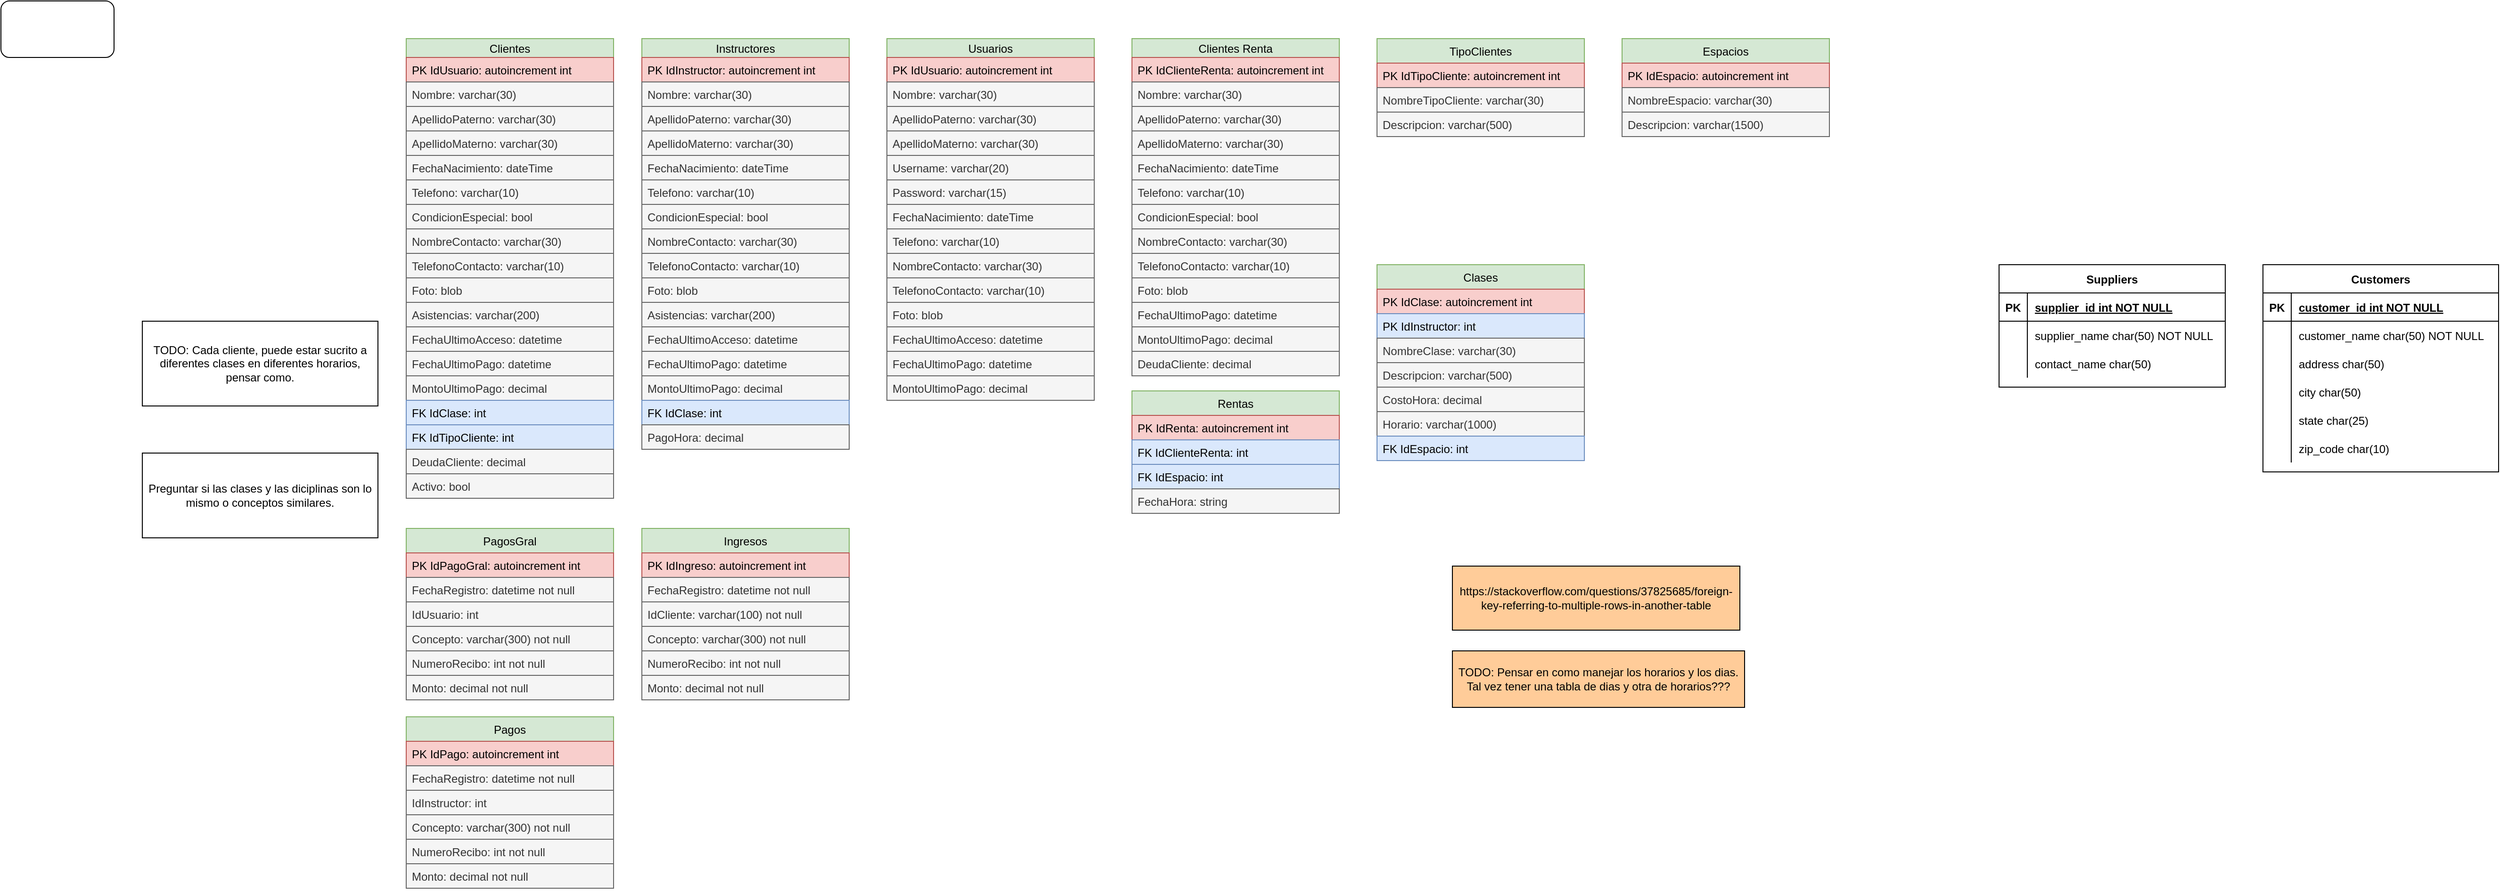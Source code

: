 <mxfile compressed="true" version="14.7.4" type="embed" pages="3"><diagram id="Nq6pSUNswCohd0AL3jUL" name="Base de Datos"><mxGraphModel dx="1981" dy="834" grid="1" gridSize="10" guides="1" tooltips="1" connect="1" arrows="1" fold="1" page="1" pageScale="1" pageWidth="850" pageHeight="1100" math="0" shadow="0"><root><mxCell id="0"/><mxCell id="1" parent="0"/><mxCell id="_PQUibNGBd2o8KV1kYcL-2" value="Clientes" style="swimlane;fontStyle=0;childLayout=stackLayout;horizontal=1;startSize=20;fillColor=#d5e8d4;horizontalStack=0;resizeParent=1;resizeParentMax=0;resizeLast=0;collapsible=1;marginBottom=0;strokeColor=#82b366;" parent="1" vertex="1"><mxGeometry x="30" y="80" width="220" height="488" as="geometry"><mxRectangle x="30" y="80" width="80" height="26" as="alternateBounds"/></mxGeometry></mxCell><mxCell id="_PQUibNGBd2o8KV1kYcL-3" value="PK IdUsuario: autoincrement int" style="text;align=left;verticalAlign=top;spacingLeft=4;spacingRight=4;overflow=hidden;rotatable=0;points=[[0,0.5],[1,0.5]];portConstraint=eastwest;fillColor=#f8cecc;strokeColor=#b85450;" parent="_PQUibNGBd2o8KV1kYcL-2" vertex="1"><mxGeometry y="20" width="220" height="26" as="geometry"/></mxCell><mxCell id="_PQUibNGBd2o8KV1kYcL-4" value="Nombre: varchar(30)" style="text;align=left;verticalAlign=top;spacingLeft=4;spacingRight=4;overflow=hidden;rotatable=0;points=[[0,0.5],[1,0.5]];portConstraint=eastwest;fillColor=#f5f5f5;strokeColor=#666666;fontColor=#333333;" parent="_PQUibNGBd2o8KV1kYcL-2" vertex="1"><mxGeometry y="46" width="220" height="26" as="geometry"/></mxCell><mxCell id="_PQUibNGBd2o8KV1kYcL-6" value="ApellidoPaterno: varchar(30)" style="text;strokeColor=#666666;fillColor=#f5f5f5;align=left;verticalAlign=top;spacingLeft=4;spacingRight=4;overflow=hidden;rotatable=0;points=[[0,0.5],[1,0.5]];portConstraint=eastwest;fontColor=#333333;" parent="_PQUibNGBd2o8KV1kYcL-2" vertex="1"><mxGeometry y="72" width="220" height="26" as="geometry"/></mxCell><mxCell id="_PQUibNGBd2o8KV1kYcL-5" value="ApellidoMaterno: varchar(30)" style="text;strokeColor=#666666;fillColor=#f5f5f5;align=left;verticalAlign=top;spacingLeft=4;spacingRight=4;overflow=hidden;rotatable=0;points=[[0,0.5],[1,0.5]];portConstraint=eastwest;fontColor=#333333;" parent="_PQUibNGBd2o8KV1kYcL-2" vertex="1"><mxGeometry y="98" width="220" height="26" as="geometry"/></mxCell><mxCell id="_PQUibNGBd2o8KV1kYcL-9" value="FechaNacimiento: dateTime" style="text;strokeColor=#666666;fillColor=#f5f5f5;align=left;verticalAlign=top;spacingLeft=4;spacingRight=4;overflow=hidden;rotatable=0;points=[[0,0.5],[1,0.5]];portConstraint=eastwest;fontColor=#333333;" parent="_PQUibNGBd2o8KV1kYcL-2" vertex="1"><mxGeometry y="124" width="220" height="26" as="geometry"/></mxCell><mxCell id="_PQUibNGBd2o8KV1kYcL-7" value="Telefono: varchar(10)" style="text;strokeColor=#666666;fillColor=#f5f5f5;align=left;verticalAlign=top;spacingLeft=4;spacingRight=4;overflow=hidden;rotatable=0;points=[[0,0.5],[1,0.5]];portConstraint=eastwest;fontColor=#333333;" parent="_PQUibNGBd2o8KV1kYcL-2" vertex="1"><mxGeometry y="150" width="220" height="26" as="geometry"/></mxCell><mxCell id="_PQUibNGBd2o8KV1kYcL-12" value="CondicionEspecial: bool" style="text;strokeColor=#666666;fillColor=#f5f5f5;align=left;verticalAlign=top;spacingLeft=4;spacingRight=4;overflow=hidden;rotatable=0;points=[[0,0.5],[1,0.5]];portConstraint=eastwest;fontColor=#333333;" parent="_PQUibNGBd2o8KV1kYcL-2" vertex="1"><mxGeometry y="176" width="220" height="26" as="geometry"/></mxCell><mxCell id="_PQUibNGBd2o8KV1kYcL-10" value="NombreContacto: varchar(30)" style="text;strokeColor=#666666;fillColor=#f5f5f5;align=left;verticalAlign=top;spacingLeft=4;spacingRight=4;overflow=hidden;rotatable=0;points=[[0,0.5],[1,0.5]];portConstraint=eastwest;fontColor=#333333;" parent="_PQUibNGBd2o8KV1kYcL-2" vertex="1"><mxGeometry y="202" width="220" height="26" as="geometry"/></mxCell><mxCell id="_PQUibNGBd2o8KV1kYcL-14" value="TelefonoContacto: varchar(10)" style="text;strokeColor=#666666;fillColor=#f5f5f5;align=left;verticalAlign=top;spacingLeft=4;spacingRight=4;overflow=hidden;rotatable=0;points=[[0,0.5],[1,0.5]];portConstraint=eastwest;fontColor=#333333;" parent="_PQUibNGBd2o8KV1kYcL-2" vertex="1"><mxGeometry y="228" width="220" height="26" as="geometry"/></mxCell><mxCell id="_PQUibNGBd2o8KV1kYcL-13" value="Foto: blob" style="text;strokeColor=#666666;fillColor=#f5f5f5;align=left;verticalAlign=top;spacingLeft=4;spacingRight=4;overflow=hidden;rotatable=0;points=[[0,0.5],[1,0.5]];portConstraint=eastwest;fontColor=#333333;" parent="_PQUibNGBd2o8KV1kYcL-2" vertex="1"><mxGeometry y="254" width="220" height="26" as="geometry"/></mxCell><mxCell id="INk3ibeJJwaDg9ptuclo-1" value="Asistencias: varchar(200)" style="text;strokeColor=#666666;fillColor=#f5f5f5;align=left;verticalAlign=top;spacingLeft=4;spacingRight=4;overflow=hidden;rotatable=0;points=[[0,0.5],[1,0.5]];portConstraint=eastwest;fontColor=#333333;" parent="_PQUibNGBd2o8KV1kYcL-2" vertex="1"><mxGeometry y="280" width="220" height="26" as="geometry"/></mxCell><mxCell id="_PQUibNGBd2o8KV1kYcL-82" value="FechaUltimoAcceso: datetime" style="text;strokeColor=#666666;fillColor=#f5f5f5;align=left;verticalAlign=top;spacingLeft=4;spacingRight=4;overflow=hidden;rotatable=0;points=[[0,0.5],[1,0.5]];portConstraint=eastwest;fontColor=#333333;" parent="_PQUibNGBd2o8KV1kYcL-2" vertex="1"><mxGeometry y="306" width="220" height="26" as="geometry"/></mxCell><mxCell id="_PQUibNGBd2o8KV1kYcL-83" value="FechaUltimoPago: datetime" style="text;strokeColor=#666666;fillColor=#f5f5f5;align=left;verticalAlign=top;spacingLeft=4;spacingRight=4;overflow=hidden;rotatable=0;points=[[0,0.5],[1,0.5]];portConstraint=eastwest;fontColor=#333333;" parent="_PQUibNGBd2o8KV1kYcL-2" vertex="1"><mxGeometry y="332" width="220" height="26" as="geometry"/></mxCell><mxCell id="_PQUibNGBd2o8KV1kYcL-85" value="MontoUltimoPago: decimal" style="text;strokeColor=#666666;fillColor=#f5f5f5;align=left;verticalAlign=top;spacingLeft=4;spacingRight=4;overflow=hidden;rotatable=0;points=[[0,0.5],[1,0.5]];portConstraint=eastwest;fontColor=#333333;" parent="_PQUibNGBd2o8KV1kYcL-2" vertex="1"><mxGeometry y="358" width="220" height="26" as="geometry"/></mxCell><mxCell id="_PQUibNGBd2o8KV1kYcL-94" value="FK IdClase: int" style="text;strokeColor=#6c8ebf;fillColor=#dae8fc;align=left;verticalAlign=top;spacingLeft=4;spacingRight=4;overflow=hidden;rotatable=0;points=[[0,0.5],[1,0.5]];portConstraint=eastwest;" parent="_PQUibNGBd2o8KV1kYcL-2" vertex="1"><mxGeometry y="384" width="220" height="26" as="geometry"/></mxCell><mxCell id="_PQUibNGBd2o8KV1kYcL-15" value="FK IdTipoCliente: int" style="text;strokeColor=#6c8ebf;fillColor=#dae8fc;align=left;verticalAlign=top;spacingLeft=4;spacingRight=4;overflow=hidden;rotatable=0;points=[[0,0.5],[1,0.5]];portConstraint=eastwest;" parent="_PQUibNGBd2o8KV1kYcL-2" vertex="1"><mxGeometry y="410" width="220" height="26" as="geometry"/></mxCell><mxCell id="_PQUibNGBd2o8KV1kYcL-84" value="DeudaCliente: decimal" style="text;strokeColor=#666666;fillColor=#f5f5f5;align=left;verticalAlign=top;spacingLeft=4;spacingRight=4;overflow=hidden;rotatable=0;points=[[0,0.5],[1,0.5]];portConstraint=eastwest;fontColor=#333333;" parent="_PQUibNGBd2o8KV1kYcL-2" vertex="1"><mxGeometry y="436" width="220" height="26" as="geometry"/></mxCell><mxCell id="fENOPF4-qNj1apxuuCuR-1" value="Activo: bool" style="text;strokeColor=#666666;fillColor=#f5f5f5;align=left;verticalAlign=top;spacingLeft=4;spacingRight=4;overflow=hidden;rotatable=0;points=[[0,0.5],[1,0.5]];portConstraint=eastwest;fontColor=#333333;" parent="_PQUibNGBd2o8KV1kYcL-2" vertex="1"><mxGeometry y="462" width="220" height="26" as="geometry"/></mxCell><mxCell id="_PQUibNGBd2o8KV1kYcL-31" value="Instructores" style="swimlane;fontStyle=0;childLayout=stackLayout;horizontal=1;startSize=20;fillColor=#d5e8d4;horizontalStack=0;resizeParent=1;resizeParentMax=0;resizeLast=0;collapsible=1;marginBottom=0;strokeColor=#82b366;" parent="1" vertex="1"><mxGeometry x="280" y="80" width="220" height="436" as="geometry"><mxRectangle x="320" y="80" width="100" height="26" as="alternateBounds"/></mxGeometry></mxCell><mxCell id="_PQUibNGBd2o8KV1kYcL-32" value="PK IdInstructor: autoincrement int" style="text;strokeColor=#b85450;fillColor=#f8cecc;align=left;verticalAlign=top;spacingLeft=4;spacingRight=4;overflow=hidden;rotatable=0;points=[[0,0.5],[1,0.5]];portConstraint=eastwest;" parent="_PQUibNGBd2o8KV1kYcL-31" vertex="1"><mxGeometry y="20" width="220" height="26" as="geometry"/></mxCell><mxCell id="_PQUibNGBd2o8KV1kYcL-33" value="Nombre: varchar(30)" style="text;strokeColor=#666666;fillColor=#f5f5f5;align=left;verticalAlign=top;spacingLeft=4;spacingRight=4;overflow=hidden;rotatable=0;points=[[0,0.5],[1,0.5]];portConstraint=eastwest;fontColor=#333333;" parent="_PQUibNGBd2o8KV1kYcL-31" vertex="1"><mxGeometry y="46" width="220" height="26" as="geometry"/></mxCell><mxCell id="_PQUibNGBd2o8KV1kYcL-37" value="ApellidoPaterno: varchar(30)" style="text;strokeColor=#666666;fillColor=#f5f5f5;align=left;verticalAlign=top;spacingLeft=4;spacingRight=4;overflow=hidden;rotatable=0;points=[[0,0.5],[1,0.5]];portConstraint=eastwest;fontColor=#333333;" parent="_PQUibNGBd2o8KV1kYcL-31" vertex="1"><mxGeometry y="72" width="220" height="26" as="geometry"/></mxCell><mxCell id="_PQUibNGBd2o8KV1kYcL-38" value="ApellidoMaterno: varchar(30)" style="text;strokeColor=#666666;fillColor=#f5f5f5;align=left;verticalAlign=top;spacingLeft=4;spacingRight=4;overflow=hidden;rotatable=0;points=[[0,0.5],[1,0.5]];portConstraint=eastwest;fontColor=#333333;" parent="_PQUibNGBd2o8KV1kYcL-31" vertex="1"><mxGeometry y="98" width="220" height="26" as="geometry"/></mxCell><mxCell id="_PQUibNGBd2o8KV1kYcL-40" value="FechaNacimiento: dateTime" style="text;strokeColor=#666666;fillColor=#f5f5f5;align=left;verticalAlign=top;spacingLeft=4;spacingRight=4;overflow=hidden;rotatable=0;points=[[0,0.5],[1,0.5]];portConstraint=eastwest;fontColor=#333333;" parent="_PQUibNGBd2o8KV1kYcL-31" vertex="1"><mxGeometry y="124" width="220" height="26" as="geometry"/></mxCell><mxCell id="_PQUibNGBd2o8KV1kYcL-41" value="Telefono: varchar(10)" style="text;strokeColor=#666666;fillColor=#f5f5f5;align=left;verticalAlign=top;spacingLeft=4;spacingRight=4;overflow=hidden;rotatable=0;points=[[0,0.5],[1,0.5]];portConstraint=eastwest;fontColor=#333333;" parent="_PQUibNGBd2o8KV1kYcL-31" vertex="1"><mxGeometry y="150" width="220" height="26" as="geometry"/></mxCell><mxCell id="_PQUibNGBd2o8KV1kYcL-52" value="CondicionEspecial: bool" style="text;strokeColor=#666666;fillColor=#f5f5f5;align=left;verticalAlign=top;spacingLeft=4;spacingRight=4;overflow=hidden;rotatable=0;points=[[0,0.5],[1,0.5]];portConstraint=eastwest;fontColor=#333333;" parent="_PQUibNGBd2o8KV1kYcL-31" vertex="1"><mxGeometry y="176" width="220" height="26" as="geometry"/></mxCell><mxCell id="_PQUibNGBd2o8KV1kYcL-53" value="NombreContacto: varchar(30)" style="text;strokeColor=#666666;fillColor=#f5f5f5;align=left;verticalAlign=top;spacingLeft=4;spacingRight=4;overflow=hidden;rotatable=0;points=[[0,0.5],[1,0.5]];portConstraint=eastwest;fontColor=#333333;" parent="_PQUibNGBd2o8KV1kYcL-31" vertex="1"><mxGeometry y="202" width="220" height="26" as="geometry"/></mxCell><mxCell id="_PQUibNGBd2o8KV1kYcL-54" value="TelefonoContacto: varchar(10)" style="text;strokeColor=#666666;fillColor=#f5f5f5;align=left;verticalAlign=top;spacingLeft=4;spacingRight=4;overflow=hidden;rotatable=0;points=[[0,0.5],[1,0.5]];portConstraint=eastwest;fontColor=#333333;" parent="_PQUibNGBd2o8KV1kYcL-31" vertex="1"><mxGeometry y="228" width="220" height="26" as="geometry"/></mxCell><mxCell id="_PQUibNGBd2o8KV1kYcL-96" value="Foto: blob" style="text;strokeColor=#666666;fillColor=#f5f5f5;align=left;verticalAlign=top;spacingLeft=4;spacingRight=4;overflow=hidden;rotatable=0;points=[[0,0.5],[1,0.5]];portConstraint=eastwest;fontColor=#333333;" parent="_PQUibNGBd2o8KV1kYcL-31" vertex="1"><mxGeometry y="254" width="220" height="26" as="geometry"/></mxCell><mxCell id="INk3ibeJJwaDg9ptuclo-2" value="Asistencias: varchar(200)" style="text;strokeColor=#666666;fillColor=#f5f5f5;align=left;verticalAlign=top;spacingLeft=4;spacingRight=4;overflow=hidden;rotatable=0;points=[[0,0.5],[1,0.5]];portConstraint=eastwest;fontColor=#333333;" parent="_PQUibNGBd2o8KV1kYcL-31" vertex="1"><mxGeometry y="280" width="220" height="26" as="geometry"/></mxCell><mxCell id="_PQUibNGBd2o8KV1kYcL-86" value="FechaUltimoAcceso: datetime" style="text;strokeColor=#666666;fillColor=#f5f5f5;align=left;verticalAlign=top;spacingLeft=4;spacingRight=4;overflow=hidden;rotatable=0;points=[[0,0.5],[1,0.5]];portConstraint=eastwest;fontColor=#333333;" parent="_PQUibNGBd2o8KV1kYcL-31" vertex="1"><mxGeometry y="306" width="220" height="26" as="geometry"/></mxCell><mxCell id="_PQUibNGBd2o8KV1kYcL-87" value="FechaUltimoPago: datetime" style="text;strokeColor=#666666;fillColor=#f5f5f5;align=left;verticalAlign=top;spacingLeft=4;spacingRight=4;overflow=hidden;rotatable=0;points=[[0,0.5],[1,0.5]];portConstraint=eastwest;fontColor=#333333;" parent="_PQUibNGBd2o8KV1kYcL-31" vertex="1"><mxGeometry y="332" width="220" height="26" as="geometry"/></mxCell><mxCell id="_PQUibNGBd2o8KV1kYcL-88" value="MontoUltimoPago: decimal" style="text;strokeColor=#666666;fillColor=#f5f5f5;align=left;verticalAlign=top;spacingLeft=4;spacingRight=4;overflow=hidden;rotatable=0;points=[[0,0.5],[1,0.5]];portConstraint=eastwest;fontColor=#333333;" parent="_PQUibNGBd2o8KV1kYcL-31" vertex="1"><mxGeometry y="358" width="220" height="26" as="geometry"/></mxCell><mxCell id="_PQUibNGBd2o8KV1kYcL-36" value="FK IdClase: int" style="text;strokeColor=#6c8ebf;fillColor=#dae8fc;align=left;verticalAlign=top;spacingLeft=4;spacingRight=4;overflow=hidden;rotatable=0;points=[[0,0.5],[1,0.5]];portConstraint=eastwest;" parent="_PQUibNGBd2o8KV1kYcL-31" vertex="1"><mxGeometry y="384" width="220" height="26" as="geometry"/></mxCell><mxCell id="_PQUibNGBd2o8KV1kYcL-50" value="PagoHora: decimal" style="text;strokeColor=#666666;fillColor=#f5f5f5;align=left;verticalAlign=top;spacingLeft=4;spacingRight=4;overflow=hidden;rotatable=0;points=[[0,0.5],[1,0.5]];portConstraint=eastwest;fontColor=#333333;" parent="_PQUibNGBd2o8KV1kYcL-31" vertex="1"><mxGeometry y="410" width="220" height="26" as="geometry"/></mxCell><mxCell id="_PQUibNGBd2o8KV1kYcL-42" value="TipoClientes" style="swimlane;fontStyle=0;childLayout=stackLayout;horizontal=1;startSize=26;fillColor=#d5e8d4;horizontalStack=0;resizeParent=1;resizeParentMax=0;resizeLast=0;collapsible=1;marginBottom=0;strokeColor=#82b366;" parent="1" vertex="1"><mxGeometry x="1060" y="80" width="220" height="104" as="geometry"/></mxCell><mxCell id="_PQUibNGBd2o8KV1kYcL-43" value="PK IdTipoCliente: autoincrement int" style="text;strokeColor=#b85450;fillColor=#f8cecc;align=left;verticalAlign=top;spacingLeft=4;spacingRight=4;overflow=hidden;rotatable=0;points=[[0,0.5],[1,0.5]];portConstraint=eastwest;" parent="_PQUibNGBd2o8KV1kYcL-42" vertex="1"><mxGeometry y="26" width="220" height="26" as="geometry"/></mxCell><mxCell id="_PQUibNGBd2o8KV1kYcL-44" value="NombreTipoCliente: varchar(30)" style="text;strokeColor=#666666;fillColor=#f5f5f5;align=left;verticalAlign=top;spacingLeft=4;spacingRight=4;overflow=hidden;rotatable=0;points=[[0,0.5],[1,0.5]];portConstraint=eastwest;fontColor=#333333;" parent="_PQUibNGBd2o8KV1kYcL-42" vertex="1"><mxGeometry y="52" width="220" height="26" as="geometry"/></mxCell><mxCell id="_PQUibNGBd2o8KV1kYcL-45" value="Descripcion: varchar(500)" style="text;strokeColor=#666666;fillColor=#f5f5f5;align=left;verticalAlign=top;spacingLeft=4;spacingRight=4;overflow=hidden;rotatable=0;points=[[0,0.5],[1,0.5]];portConstraint=eastwest;fontColor=#333333;" parent="_PQUibNGBd2o8KV1kYcL-42" vertex="1"><mxGeometry y="78" width="220" height="26" as="geometry"/></mxCell><mxCell id="_PQUibNGBd2o8KV1kYcL-59" value="Clases" style="swimlane;fontStyle=0;childLayout=stackLayout;horizontal=1;startSize=26;fillColor=#d5e8d4;horizontalStack=0;resizeParent=1;resizeParentMax=0;resizeLast=0;collapsible=1;marginBottom=0;strokeColor=#82b366;" parent="1" vertex="1"><mxGeometry x="1060" y="320" width="220" height="208" as="geometry"/></mxCell><mxCell id="_PQUibNGBd2o8KV1kYcL-60" value="PK IdClase: autoincrement int" style="text;strokeColor=#b85450;fillColor=#f8cecc;align=left;verticalAlign=top;spacingLeft=4;spacingRight=4;overflow=hidden;rotatable=0;points=[[0,0.5],[1,0.5]];portConstraint=eastwest;" parent="_PQUibNGBd2o8KV1kYcL-59" vertex="1"><mxGeometry y="26" width="220" height="26" as="geometry"/></mxCell><mxCell id="dM_Wc2CtTnBKbNsCeyxh-1" value="PK IdInstructor: int" style="text;strokeColor=#6c8ebf;fillColor=#dae8fc;align=left;verticalAlign=top;spacingLeft=4;spacingRight=4;overflow=hidden;rotatable=0;points=[[0,0.5],[1,0.5]];portConstraint=eastwest;" parent="_PQUibNGBd2o8KV1kYcL-59" vertex="1"><mxGeometry y="52" width="220" height="26" as="geometry"/></mxCell><mxCell id="_PQUibNGBd2o8KV1kYcL-61" value="NombreClase: varchar(30)" style="text;strokeColor=#666666;fillColor=#f5f5f5;align=left;verticalAlign=top;spacingLeft=4;spacingRight=4;overflow=hidden;rotatable=0;points=[[0,0.5],[1,0.5]];portConstraint=eastwest;fontColor=#333333;" parent="_PQUibNGBd2o8KV1kYcL-59" vertex="1"><mxGeometry y="78" width="220" height="26" as="geometry"/></mxCell><mxCell id="-7ZnzNtgLRB6n0nQWrMo-1" value="Descripcion: varchar(500)" style="text;strokeColor=#666666;fillColor=#f5f5f5;align=left;verticalAlign=top;spacingLeft=4;spacingRight=4;overflow=hidden;rotatable=0;points=[[0,0.5],[1,0.5]];portConstraint=eastwest;fontColor=#333333;" parent="_PQUibNGBd2o8KV1kYcL-59" vertex="1"><mxGeometry y="104" width="220" height="26" as="geometry"/></mxCell><mxCell id="_PQUibNGBd2o8KV1kYcL-63" value="CostoHora: decimal" style="text;strokeColor=#666666;fillColor=#f5f5f5;align=left;verticalAlign=top;spacingLeft=4;spacingRight=4;overflow=hidden;rotatable=0;points=[[0,0.5],[1,0.5]];portConstraint=eastwest;fontColor=#333333;" parent="_PQUibNGBd2o8KV1kYcL-59" vertex="1"><mxGeometry y="130" width="220" height="26" as="geometry"/></mxCell><mxCell id="e0RBamnb5WjLXVwuO4w6-1" value="Horario: varchar(1000)" style="text;strokeColor=#666666;fillColor=#f5f5f5;align=left;verticalAlign=top;spacingLeft=4;spacingRight=4;overflow=hidden;rotatable=0;points=[[0,0.5],[1,0.5]];portConstraint=eastwest;fontColor=#333333;" parent="_PQUibNGBd2o8KV1kYcL-59" vertex="1"><mxGeometry y="156" width="220" height="26" as="geometry"/></mxCell><mxCell id="_PQUibNGBd2o8KV1kYcL-67" value="FK IdEspacio: int" style="text;strokeColor=#6c8ebf;fillColor=#dae8fc;align=left;verticalAlign=top;spacingLeft=4;spacingRight=4;overflow=hidden;rotatable=0;points=[[0,0.5],[1,0.5]];portConstraint=eastwest;" parent="_PQUibNGBd2o8KV1kYcL-59" vertex="1"><mxGeometry y="182" width="220" height="26" as="geometry"/></mxCell><mxCell id="_PQUibNGBd2o8KV1kYcL-68" value="PagosGral" style="swimlane;fontStyle=0;childLayout=stackLayout;horizontal=1;startSize=26;fillColor=#d5e8d4;horizontalStack=0;resizeParent=1;resizeParentMax=0;resizeLast=0;collapsible=1;marginBottom=0;strokeColor=#82b366;" parent="1" vertex="1"><mxGeometry x="30" y="600" width="220" height="182" as="geometry"/></mxCell><mxCell id="_PQUibNGBd2o8KV1kYcL-69" value="PK IdPagoGral: autoincrement int" style="text;strokeColor=#b85450;fillColor=#f8cecc;align=left;verticalAlign=top;spacingLeft=4;spacingRight=4;overflow=hidden;rotatable=0;points=[[0,0.5],[1,0.5]];portConstraint=eastwest;" parent="_PQUibNGBd2o8KV1kYcL-68" vertex="1"><mxGeometry y="26" width="220" height="26" as="geometry"/></mxCell><mxCell id="_PQUibNGBd2o8KV1kYcL-74" value="FechaRegistro: datetime not null" style="text;strokeColor=#666666;fillColor=#f5f5f5;align=left;verticalAlign=top;spacingLeft=4;spacingRight=4;overflow=hidden;rotatable=0;points=[[0,0.5],[1,0.5]];portConstraint=eastwest;fontColor=#333333;" parent="_PQUibNGBd2o8KV1kYcL-68" vertex="1"><mxGeometry y="52" width="220" height="26" as="geometry"/></mxCell><mxCell id="X2XfPM9SwOgkN9FxWj2Q-1" value="IdUsuario: int" style="text;strokeColor=#666666;fillColor=#f5f5f5;align=left;verticalAlign=top;spacingLeft=4;spacingRight=4;overflow=hidden;rotatable=0;points=[[0,0.5],[1,0.5]];portConstraint=eastwest;fontColor=#333333;" parent="_PQUibNGBd2o8KV1kYcL-68" vertex="1"><mxGeometry y="78" width="220" height="26" as="geometry"/></mxCell><mxCell id="_PQUibNGBd2o8KV1kYcL-70" value="Concepto: varchar(300) not null" style="text;strokeColor=#666666;fillColor=#f5f5f5;align=left;verticalAlign=top;spacingLeft=4;spacingRight=4;overflow=hidden;rotatable=0;points=[[0,0.5],[1,0.5]];portConstraint=eastwest;fontColor=#333333;" parent="_PQUibNGBd2o8KV1kYcL-68" vertex="1"><mxGeometry y="104" width="220" height="26" as="geometry"/></mxCell><mxCell id="_PQUibNGBd2o8KV1kYcL-72" value="NumeroRecibo: int not null" style="text;strokeColor=#666666;fillColor=#f5f5f5;align=left;verticalAlign=top;spacingLeft=4;spacingRight=4;overflow=hidden;rotatable=0;points=[[0,0.5],[1,0.5]];portConstraint=eastwest;fontColor=#333333;" parent="_PQUibNGBd2o8KV1kYcL-68" vertex="1"><mxGeometry y="130" width="220" height="26" as="geometry"/></mxCell><mxCell id="_PQUibNGBd2o8KV1kYcL-73" value="Monto: decimal not null" style="text;strokeColor=#666666;fillColor=#f5f5f5;align=left;verticalAlign=top;spacingLeft=4;spacingRight=4;overflow=hidden;rotatable=0;points=[[0,0.5],[1,0.5]];portConstraint=eastwest;fontColor=#333333;" parent="_PQUibNGBd2o8KV1kYcL-68" vertex="1"><mxGeometry y="156" width="220" height="26" as="geometry"/></mxCell><mxCell id="_PQUibNGBd2o8KV1kYcL-75" value="Ingresos" style="swimlane;fontStyle=0;childLayout=stackLayout;horizontal=1;startSize=26;fillColor=#d5e8d4;horizontalStack=0;resizeParent=1;resizeParentMax=0;resizeLast=0;collapsible=1;marginBottom=0;strokeColor=#82b366;" parent="1" vertex="1"><mxGeometry x="280" y="600" width="220" height="182" as="geometry"/></mxCell><mxCell id="_PQUibNGBd2o8KV1kYcL-76" value="PK IdIngreso: autoincrement int" style="text;strokeColor=#b85450;fillColor=#f8cecc;align=left;verticalAlign=top;spacingLeft=4;spacingRight=4;overflow=hidden;rotatable=0;points=[[0,0.5],[1,0.5]];portConstraint=eastwest;" parent="_PQUibNGBd2o8KV1kYcL-75" vertex="1"><mxGeometry y="26" width="220" height="26" as="geometry"/></mxCell><mxCell id="_PQUibNGBd2o8KV1kYcL-81" value="FechaRegistro: datetime not null" style="text;strokeColor=#666666;fillColor=#f5f5f5;align=left;verticalAlign=top;spacingLeft=4;spacingRight=4;overflow=hidden;rotatable=0;points=[[0,0.5],[1,0.5]];portConstraint=eastwest;fontColor=#333333;" parent="_PQUibNGBd2o8KV1kYcL-75" vertex="1"><mxGeometry y="52" width="220" height="26" as="geometry"/></mxCell><mxCell id="_PQUibNGBd2o8KV1kYcL-77" value="IdCliente: varchar(100) not null" style="text;strokeColor=#666666;fillColor=#f5f5f5;align=left;verticalAlign=top;spacingLeft=4;spacingRight=4;overflow=hidden;rotatable=0;points=[[0,0.5],[1,0.5]];portConstraint=eastwest;fontColor=#333333;" parent="_PQUibNGBd2o8KV1kYcL-75" vertex="1"><mxGeometry y="78" width="220" height="26" as="geometry"/></mxCell><mxCell id="_PQUibNGBd2o8KV1kYcL-78" value="Concepto: varchar(300) not null" style="text;strokeColor=#666666;fillColor=#f5f5f5;align=left;verticalAlign=top;spacingLeft=4;spacingRight=4;overflow=hidden;rotatable=0;points=[[0,0.5],[1,0.5]];portConstraint=eastwest;fontColor=#333333;" parent="_PQUibNGBd2o8KV1kYcL-75" vertex="1"><mxGeometry y="104" width="220" height="26" as="geometry"/></mxCell><mxCell id="_PQUibNGBd2o8KV1kYcL-79" value="NumeroRecibo: int not null" style="text;strokeColor=#666666;fillColor=#f5f5f5;align=left;verticalAlign=top;spacingLeft=4;spacingRight=4;overflow=hidden;rotatable=0;points=[[0,0.5],[1,0.5]];portConstraint=eastwest;fontColor=#333333;" parent="_PQUibNGBd2o8KV1kYcL-75" vertex="1"><mxGeometry y="130" width="220" height="26" as="geometry"/></mxCell><mxCell id="_PQUibNGBd2o8KV1kYcL-80" value="Monto: decimal not null" style="text;strokeColor=#666666;fillColor=#f5f5f5;align=left;verticalAlign=top;spacingLeft=4;spacingRight=4;overflow=hidden;rotatable=0;points=[[0,0.5],[1,0.5]];portConstraint=eastwest;fontColor=#333333;" parent="_PQUibNGBd2o8KV1kYcL-75" vertex="1"><mxGeometry y="156" width="220" height="26" as="geometry"/></mxCell><mxCell id="_PQUibNGBd2o8KV1kYcL-93" value="https://stackoverflow.com/questions/37825685/foreign-key-referring-to-multiple-rows-in-another-table" style="rounded=0;whiteSpace=wrap;html=1;fillColor=#FFCC99;" parent="1" vertex="1"><mxGeometry x="1140" y="640" width="305" height="68" as="geometry"/></mxCell><mxCell id="_PQUibNGBd2o8KV1kYcL-95" value="TODO: Pensar en como manejar los horarios y los dias.&lt;br&gt;Tal vez tener una tabla de dias y otra de horarios???" style="rounded=0;whiteSpace=wrap;html=1;fillColor=#FFCC99;" parent="1" vertex="1"><mxGeometry x="1140" y="730" width="310" height="60" as="geometry"/></mxCell><mxCell id="_PQUibNGBd2o8KV1kYcL-107" value="TODO: Cada cliente, puede estar sucrito a diferentes clases en diferentes horarios, pensar como." style="rounded=0;whiteSpace=wrap;html=1;fillColor=default;" parent="1" vertex="1"><mxGeometry x="-250" y="380" width="250" height="90" as="geometry"/></mxCell><mxCell id="kc9UkNL6dZ1iaNoh5UJg-1" value="Preguntar si las clases y las diciplinas son lo mismo o conceptos similares." style="rounded=0;whiteSpace=wrap;html=1;fillColor=default;" parent="1" vertex="1"><mxGeometry x="-250" y="520" width="250" height="90" as="geometry"/></mxCell><mxCell id="fgZhtdjuhSEnxDqOel1A-1" value="Espacios" style="swimlane;fontStyle=0;childLayout=stackLayout;horizontal=1;startSize=26;fillColor=#d5e8d4;horizontalStack=0;resizeParent=1;resizeParentMax=0;resizeLast=0;collapsible=1;marginBottom=0;strokeColor=#82b366;" parent="1" vertex="1"><mxGeometry x="1320" y="80" width="220" height="104" as="geometry"/></mxCell><mxCell id="fgZhtdjuhSEnxDqOel1A-2" value="PK IdEspacio: autoincrement int" style="text;strokeColor=#b85450;fillColor=#f8cecc;align=left;verticalAlign=top;spacingLeft=4;spacingRight=4;overflow=hidden;rotatable=0;points=[[0,0.5],[1,0.5]];portConstraint=eastwest;" parent="fgZhtdjuhSEnxDqOel1A-1" vertex="1"><mxGeometry y="26" width="220" height="26" as="geometry"/></mxCell><mxCell id="fgZhtdjuhSEnxDqOel1A-4" value="NombreEspacio: varchar(30)" style="text;strokeColor=#666666;fillColor=#f5f5f5;align=left;verticalAlign=top;spacingLeft=4;spacingRight=4;overflow=hidden;rotatable=0;points=[[0,0.5],[1,0.5]];portConstraint=eastwest;fontColor=#333333;" parent="fgZhtdjuhSEnxDqOel1A-1" vertex="1"><mxGeometry y="52" width="220" height="26" as="geometry"/></mxCell><mxCell id="fgZhtdjuhSEnxDqOel1A-3" value="Descripcion: varchar(1500)" style="text;strokeColor=#666666;fillColor=#f5f5f5;align=left;verticalAlign=top;spacingLeft=4;spacingRight=4;overflow=hidden;rotatable=0;points=[[0,0.5],[1,0.5]];portConstraint=eastwest;fontColor=#333333;" parent="fgZhtdjuhSEnxDqOel1A-1" vertex="1"><mxGeometry y="78" width="220" height="26" as="geometry"/></mxCell><mxCell id="HTfFyQb_UptbYY3Wbt3t-1" value="Clientes Renta" style="swimlane;fontStyle=0;childLayout=stackLayout;horizontal=1;startSize=20;fillColor=#d5e8d4;horizontalStack=0;resizeParent=1;resizeParentMax=0;resizeLast=0;collapsible=1;marginBottom=0;strokeColor=#82b366;" parent="1" vertex="1"><mxGeometry x="800" y="80" width="220" height="358" as="geometry"><mxRectangle x="320" y="80" width="100" height="26" as="alternateBounds"/></mxGeometry></mxCell><mxCell id="HTfFyQb_UptbYY3Wbt3t-2" value="PK IdClienteRenta: autoincrement int" style="text;strokeColor=#b85450;fillColor=#f8cecc;align=left;verticalAlign=top;spacingLeft=4;spacingRight=4;overflow=hidden;rotatable=0;points=[[0,0.5],[1,0.5]];portConstraint=eastwest;" parent="HTfFyQb_UptbYY3Wbt3t-1" vertex="1"><mxGeometry y="20" width="220" height="26" as="geometry"/></mxCell><mxCell id="HTfFyQb_UptbYY3Wbt3t-3" value="Nombre: varchar(30)" style="text;strokeColor=#666666;fillColor=#f5f5f5;align=left;verticalAlign=top;spacingLeft=4;spacingRight=4;overflow=hidden;rotatable=0;points=[[0,0.5],[1,0.5]];portConstraint=eastwest;fontColor=#333333;" parent="HTfFyQb_UptbYY3Wbt3t-1" vertex="1"><mxGeometry y="46" width="220" height="26" as="geometry"/></mxCell><mxCell id="HTfFyQb_UptbYY3Wbt3t-4" value="ApellidoPaterno: varchar(30)" style="text;strokeColor=#666666;fillColor=#f5f5f5;align=left;verticalAlign=top;spacingLeft=4;spacingRight=4;overflow=hidden;rotatable=0;points=[[0,0.5],[1,0.5]];portConstraint=eastwest;fontColor=#333333;" parent="HTfFyQb_UptbYY3Wbt3t-1" vertex="1"><mxGeometry y="72" width="220" height="26" as="geometry"/></mxCell><mxCell id="HTfFyQb_UptbYY3Wbt3t-5" value="ApellidoMaterno: varchar(30)" style="text;strokeColor=#666666;fillColor=#f5f5f5;align=left;verticalAlign=top;spacingLeft=4;spacingRight=4;overflow=hidden;rotatable=0;points=[[0,0.5],[1,0.5]];portConstraint=eastwest;fontColor=#333333;" parent="HTfFyQb_UptbYY3Wbt3t-1" vertex="1"><mxGeometry y="98" width="220" height="26" as="geometry"/></mxCell><mxCell id="HTfFyQb_UptbYY3Wbt3t-7" value="FechaNacimiento: dateTime" style="text;strokeColor=#666666;fillColor=#f5f5f5;align=left;verticalAlign=top;spacingLeft=4;spacingRight=4;overflow=hidden;rotatable=0;points=[[0,0.5],[1,0.5]];portConstraint=eastwest;fontColor=#333333;" parent="HTfFyQb_UptbYY3Wbt3t-1" vertex="1"><mxGeometry y="124" width="220" height="26" as="geometry"/></mxCell><mxCell id="HTfFyQb_UptbYY3Wbt3t-8" value="Telefono: varchar(10)" style="text;strokeColor=#666666;fillColor=#f5f5f5;align=left;verticalAlign=top;spacingLeft=4;spacingRight=4;overflow=hidden;rotatable=0;points=[[0,0.5],[1,0.5]];portConstraint=eastwest;fontColor=#333333;" parent="HTfFyQb_UptbYY3Wbt3t-1" vertex="1"><mxGeometry y="150" width="220" height="26" as="geometry"/></mxCell><mxCell id="HTfFyQb_UptbYY3Wbt3t-9" value="CondicionEspecial: bool" style="text;strokeColor=#666666;fillColor=#f5f5f5;align=left;verticalAlign=top;spacingLeft=4;spacingRight=4;overflow=hidden;rotatable=0;points=[[0,0.5],[1,0.5]];portConstraint=eastwest;fontColor=#333333;" parent="HTfFyQb_UptbYY3Wbt3t-1" vertex="1"><mxGeometry y="176" width="220" height="26" as="geometry"/></mxCell><mxCell id="HTfFyQb_UptbYY3Wbt3t-10" value="NombreContacto: varchar(30)" style="text;strokeColor=#666666;fillColor=#f5f5f5;align=left;verticalAlign=top;spacingLeft=4;spacingRight=4;overflow=hidden;rotatable=0;points=[[0,0.5],[1,0.5]];portConstraint=eastwest;fontColor=#333333;" parent="HTfFyQb_UptbYY3Wbt3t-1" vertex="1"><mxGeometry y="202" width="220" height="26" as="geometry"/></mxCell><mxCell id="HTfFyQb_UptbYY3Wbt3t-11" value="TelefonoContacto: varchar(10)" style="text;strokeColor=#666666;fillColor=#f5f5f5;align=left;verticalAlign=top;spacingLeft=4;spacingRight=4;overflow=hidden;rotatable=0;points=[[0,0.5],[1,0.5]];portConstraint=eastwest;fontColor=#333333;" parent="HTfFyQb_UptbYY3Wbt3t-1" vertex="1"><mxGeometry y="228" width="220" height="26" as="geometry"/></mxCell><mxCell id="HTfFyQb_UptbYY3Wbt3t-12" value="Foto: blob" style="text;strokeColor=#666666;fillColor=#f5f5f5;align=left;verticalAlign=top;spacingLeft=4;spacingRight=4;overflow=hidden;rotatable=0;points=[[0,0.5],[1,0.5]];portConstraint=eastwest;fontColor=#333333;" parent="HTfFyQb_UptbYY3Wbt3t-1" vertex="1"><mxGeometry y="254" width="220" height="26" as="geometry"/></mxCell><mxCell id="HTfFyQb_UptbYY3Wbt3t-16" value="FechaUltimoPago: datetime" style="text;strokeColor=#666666;fillColor=#f5f5f5;align=left;verticalAlign=top;spacingLeft=4;spacingRight=4;overflow=hidden;rotatable=0;points=[[0,0.5],[1,0.5]];portConstraint=eastwest;fontColor=#333333;" parent="HTfFyQb_UptbYY3Wbt3t-1" vertex="1"><mxGeometry y="280" width="220" height="26" as="geometry"/></mxCell><mxCell id="HTfFyQb_UptbYY3Wbt3t-17" value="MontoUltimoPago: decimal" style="text;strokeColor=#666666;fillColor=#f5f5f5;align=left;verticalAlign=top;spacingLeft=4;spacingRight=4;overflow=hidden;rotatable=0;points=[[0,0.5],[1,0.5]];portConstraint=eastwest;fontColor=#333333;" parent="HTfFyQb_UptbYY3Wbt3t-1" vertex="1"><mxGeometry y="306" width="220" height="26" as="geometry"/></mxCell><mxCell id="8nuWftlueAQ6h4vAB7fU-2" value="DeudaCliente: decimal" style="text;strokeColor=#666666;fillColor=#f5f5f5;align=left;verticalAlign=top;spacingLeft=4;spacingRight=4;overflow=hidden;rotatable=0;points=[[0,0.5],[1,0.5]];portConstraint=eastwest;fontColor=#333333;" parent="HTfFyQb_UptbYY3Wbt3t-1" vertex="1"><mxGeometry y="332" width="220" height="26" as="geometry"/></mxCell><mxCell id="HTfFyQb_UptbYY3Wbt3t-21" value="Usuarios" style="swimlane;fontStyle=0;childLayout=stackLayout;horizontal=1;startSize=20;fillColor=#d5e8d4;horizontalStack=0;resizeParent=1;resizeParentMax=0;resizeLast=0;collapsible=1;marginBottom=0;strokeColor=#82b366;" parent="1" vertex="1"><mxGeometry x="540" y="80" width="220" height="384" as="geometry"><mxRectangle x="320" y="80" width="100" height="26" as="alternateBounds"/></mxGeometry></mxCell><mxCell id="HTfFyQb_UptbYY3Wbt3t-22" value="PK IdUsuario: autoincrement int" style="text;strokeColor=#b85450;fillColor=#f8cecc;align=left;verticalAlign=top;spacingLeft=4;spacingRight=4;overflow=hidden;rotatable=0;points=[[0,0.5],[1,0.5]];portConstraint=eastwest;" parent="HTfFyQb_UptbYY3Wbt3t-21" vertex="1"><mxGeometry y="20" width="220" height="26" as="geometry"/></mxCell><mxCell id="HTfFyQb_UptbYY3Wbt3t-23" value="Nombre: varchar(30)" style="text;strokeColor=#666666;fillColor=#f5f5f5;align=left;verticalAlign=top;spacingLeft=4;spacingRight=4;overflow=hidden;rotatable=0;points=[[0,0.5],[1,0.5]];portConstraint=eastwest;fontColor=#333333;" parent="HTfFyQb_UptbYY3Wbt3t-21" vertex="1"><mxGeometry y="46" width="220" height="26" as="geometry"/></mxCell><mxCell id="HTfFyQb_UptbYY3Wbt3t-24" value="ApellidoPaterno: varchar(30)" style="text;strokeColor=#666666;fillColor=#f5f5f5;align=left;verticalAlign=top;spacingLeft=4;spacingRight=4;overflow=hidden;rotatable=0;points=[[0,0.5],[1,0.5]];portConstraint=eastwest;fontColor=#333333;" parent="HTfFyQb_UptbYY3Wbt3t-21" vertex="1"><mxGeometry y="72" width="220" height="26" as="geometry"/></mxCell><mxCell id="HTfFyQb_UptbYY3Wbt3t-25" value="ApellidoMaterno: varchar(30)" style="text;strokeColor=#666666;fillColor=#f5f5f5;align=left;verticalAlign=top;spacingLeft=4;spacingRight=4;overflow=hidden;rotatable=0;points=[[0,0.5],[1,0.5]];portConstraint=eastwest;fontColor=#333333;" parent="HTfFyQb_UptbYY3Wbt3t-21" vertex="1"><mxGeometry y="98" width="220" height="26" as="geometry"/></mxCell><mxCell id="HTfFyQb_UptbYY3Wbt3t-26" value="Username: varchar(20)" style="text;strokeColor=#666666;fillColor=#f5f5f5;align=left;verticalAlign=top;spacingLeft=4;spacingRight=4;overflow=hidden;rotatable=0;points=[[0,0.5],[1,0.5]];portConstraint=eastwest;fontColor=#333333;" parent="HTfFyQb_UptbYY3Wbt3t-21" vertex="1"><mxGeometry y="124" width="220" height="26" as="geometry"/></mxCell><mxCell id="_xNl5C3_6cxPlU6vgk9X-1" value="Password: varchar(15)" style="text;strokeColor=#666666;fillColor=#f5f5f5;align=left;verticalAlign=top;spacingLeft=4;spacingRight=4;overflow=hidden;rotatable=0;points=[[0,0.5],[1,0.5]];portConstraint=eastwest;fontColor=#333333;" parent="HTfFyQb_UptbYY3Wbt3t-21" vertex="1"><mxGeometry y="150" width="220" height="26" as="geometry"/></mxCell><mxCell id="HTfFyQb_UptbYY3Wbt3t-27" value="FechaNacimiento: dateTime" style="text;strokeColor=#666666;fillColor=#f5f5f5;align=left;verticalAlign=top;spacingLeft=4;spacingRight=4;overflow=hidden;rotatable=0;points=[[0,0.5],[1,0.5]];portConstraint=eastwest;fontColor=#333333;" parent="HTfFyQb_UptbYY3Wbt3t-21" vertex="1"><mxGeometry y="176" width="220" height="26" as="geometry"/></mxCell><mxCell id="HTfFyQb_UptbYY3Wbt3t-28" value="Telefono: varchar(10)" style="text;strokeColor=#666666;fillColor=#f5f5f5;align=left;verticalAlign=top;spacingLeft=4;spacingRight=4;overflow=hidden;rotatable=0;points=[[0,0.5],[1,0.5]];portConstraint=eastwest;fontColor=#333333;" parent="HTfFyQb_UptbYY3Wbt3t-21" vertex="1"><mxGeometry y="202" width="220" height="26" as="geometry"/></mxCell><mxCell id="HTfFyQb_UptbYY3Wbt3t-30" value="NombreContacto: varchar(30)" style="text;strokeColor=#666666;fillColor=#f5f5f5;align=left;verticalAlign=top;spacingLeft=4;spacingRight=4;overflow=hidden;rotatable=0;points=[[0,0.5],[1,0.5]];portConstraint=eastwest;fontColor=#333333;" parent="HTfFyQb_UptbYY3Wbt3t-21" vertex="1"><mxGeometry y="228" width="220" height="26" as="geometry"/></mxCell><mxCell id="HTfFyQb_UptbYY3Wbt3t-31" value="TelefonoContacto: varchar(10)" style="text;strokeColor=#666666;fillColor=#f5f5f5;align=left;verticalAlign=top;spacingLeft=4;spacingRight=4;overflow=hidden;rotatable=0;points=[[0,0.5],[1,0.5]];portConstraint=eastwest;fontColor=#333333;" parent="HTfFyQb_UptbYY3Wbt3t-21" vertex="1"><mxGeometry y="254" width="220" height="26" as="geometry"/></mxCell><mxCell id="HTfFyQb_UptbYY3Wbt3t-32" value="Foto: blob" style="text;strokeColor=#666666;fillColor=#f5f5f5;align=left;verticalAlign=top;spacingLeft=4;spacingRight=4;overflow=hidden;rotatable=0;points=[[0,0.5],[1,0.5]];portConstraint=eastwest;fontColor=#333333;" parent="HTfFyQb_UptbYY3Wbt3t-21" vertex="1"><mxGeometry y="280" width="220" height="26" as="geometry"/></mxCell><mxCell id="HTfFyQb_UptbYY3Wbt3t-35" value="FechaUltimoAcceso: datetime" style="text;strokeColor=#666666;fillColor=#f5f5f5;align=left;verticalAlign=top;spacingLeft=4;spacingRight=4;overflow=hidden;rotatable=0;points=[[0,0.5],[1,0.5]];portConstraint=eastwest;fontColor=#333333;" parent="HTfFyQb_UptbYY3Wbt3t-21" vertex="1"><mxGeometry y="306" width="220" height="26" as="geometry"/></mxCell><mxCell id="HTfFyQb_UptbYY3Wbt3t-36" value="FechaUltimoPago: datetime" style="text;strokeColor=#666666;fillColor=#f5f5f5;align=left;verticalAlign=top;spacingLeft=4;spacingRight=4;overflow=hidden;rotatable=0;points=[[0,0.5],[1,0.5]];portConstraint=eastwest;fontColor=#333333;" parent="HTfFyQb_UptbYY3Wbt3t-21" vertex="1"><mxGeometry y="332" width="220" height="26" as="geometry"/></mxCell><mxCell id="HTfFyQb_UptbYY3Wbt3t-37" value="MontoUltimoPago: decimal" style="text;strokeColor=#666666;fillColor=#f5f5f5;align=left;verticalAlign=top;spacingLeft=4;spacingRight=4;overflow=hidden;rotatable=0;points=[[0,0.5],[1,0.5]];portConstraint=eastwest;fontColor=#333333;" parent="HTfFyQb_UptbYY3Wbt3t-21" vertex="1"><mxGeometry y="358" width="220" height="26" as="geometry"/></mxCell><mxCell id="B8Yzs6A0B9BF0SxUaHeb-1" value="Rentas" style="swimlane;fontStyle=0;childLayout=stackLayout;horizontal=1;startSize=26;fillColor=#d5e8d4;horizontalStack=0;resizeParent=1;resizeParentMax=0;resizeLast=0;collapsible=1;marginBottom=0;strokeColor=#82b366;" parent="1" vertex="1"><mxGeometry x="800" y="454" width="220" height="130" as="geometry"/></mxCell><mxCell id="B8Yzs6A0B9BF0SxUaHeb-2" value="PK IdRenta: autoincrement int" style="text;strokeColor=#b85450;fillColor=#f8cecc;align=left;verticalAlign=top;spacingLeft=4;spacingRight=4;overflow=hidden;rotatable=0;points=[[0,0.5],[1,0.5]];portConstraint=eastwest;" parent="B8Yzs6A0B9BF0SxUaHeb-1" vertex="1"><mxGeometry y="26" width="220" height="26" as="geometry"/></mxCell><mxCell id="B8Yzs6A0B9BF0SxUaHeb-3" value="FK IdClienteRenta: int" style="text;strokeColor=#6c8ebf;fillColor=#dae8fc;align=left;verticalAlign=top;spacingLeft=4;spacingRight=4;overflow=hidden;rotatable=0;points=[[0,0.5],[1,0.5]];portConstraint=eastwest;" parent="B8Yzs6A0B9BF0SxUaHeb-1" vertex="1"><mxGeometry y="52" width="220" height="26" as="geometry"/></mxCell><mxCell id="B8Yzs6A0B9BF0SxUaHeb-4" value="FK IdEspacio: int" style="text;strokeColor=#6c8ebf;fillColor=#dae8fc;align=left;verticalAlign=top;spacingLeft=4;spacingRight=4;overflow=hidden;rotatable=0;points=[[0,0.5],[1,0.5]];portConstraint=eastwest;" parent="B8Yzs6A0B9BF0SxUaHeb-1" vertex="1"><mxGeometry y="78" width="220" height="26" as="geometry"/></mxCell><mxCell id="B8Yzs6A0B9BF0SxUaHeb-6" value="FechaHora: string" style="text;strokeColor=#666666;fillColor=#f5f5f5;align=left;verticalAlign=top;spacingLeft=4;spacingRight=4;overflow=hidden;rotatable=0;points=[[0,0.5],[1,0.5]];portConstraint=eastwest;fontColor=#333333;" parent="B8Yzs6A0B9BF0SxUaHeb-1" vertex="1"><mxGeometry y="104" width="220" height="26" as="geometry"/></mxCell><mxCell id="NQTumgp0zKDK9D_tO0ax-1" value="Pagos" style="swimlane;fontStyle=0;childLayout=stackLayout;horizontal=1;startSize=26;fillColor=#d5e8d4;horizontalStack=0;resizeParent=1;resizeParentMax=0;resizeLast=0;collapsible=1;marginBottom=0;strokeColor=#82b366;" parent="1" vertex="1"><mxGeometry x="30" y="800" width="220" height="182" as="geometry"/></mxCell><mxCell id="NQTumgp0zKDK9D_tO0ax-2" value="PK IdPago: autoincrement int" style="text;strokeColor=#b85450;fillColor=#f8cecc;align=left;verticalAlign=top;spacingLeft=4;spacingRight=4;overflow=hidden;rotatable=0;points=[[0,0.5],[1,0.5]];portConstraint=eastwest;" parent="NQTumgp0zKDK9D_tO0ax-1" vertex="1"><mxGeometry y="26" width="220" height="26" as="geometry"/></mxCell><mxCell id="NQTumgp0zKDK9D_tO0ax-3" value="FechaRegistro: datetime not null" style="text;strokeColor=#666666;fillColor=#f5f5f5;align=left;verticalAlign=top;spacingLeft=4;spacingRight=4;overflow=hidden;rotatable=0;points=[[0,0.5],[1,0.5]];portConstraint=eastwest;fontColor=#333333;" parent="NQTumgp0zKDK9D_tO0ax-1" vertex="1"><mxGeometry y="52" width="220" height="26" as="geometry"/></mxCell><mxCell id="NQTumgp0zKDK9D_tO0ax-20" value="IdInstructor: int" style="text;strokeColor=#666666;fillColor=#f5f5f5;align=left;verticalAlign=top;spacingLeft=4;spacingRight=4;overflow=hidden;rotatable=0;points=[[0,0.5],[1,0.5]];portConstraint=eastwest;fontColor=#333333;" parent="NQTumgp0zKDK9D_tO0ax-1" vertex="1"><mxGeometry y="78" width="220" height="26" as="geometry"/></mxCell><mxCell id="NQTumgp0zKDK9D_tO0ax-5" value="Concepto: varchar(300) not null" style="text;strokeColor=#666666;fillColor=#f5f5f5;align=left;verticalAlign=top;spacingLeft=4;spacingRight=4;overflow=hidden;rotatable=0;points=[[0,0.5],[1,0.5]];portConstraint=eastwest;fontColor=#333333;" parent="NQTumgp0zKDK9D_tO0ax-1" vertex="1"><mxGeometry y="104" width="220" height="26" as="geometry"/></mxCell><mxCell id="NQTumgp0zKDK9D_tO0ax-6" value="NumeroRecibo: int not null" style="text;strokeColor=#666666;fillColor=#f5f5f5;align=left;verticalAlign=top;spacingLeft=4;spacingRight=4;overflow=hidden;rotatable=0;points=[[0,0.5],[1,0.5]];portConstraint=eastwest;fontColor=#333333;" parent="NQTumgp0zKDK9D_tO0ax-1" vertex="1"><mxGeometry y="130" width="220" height="26" as="geometry"/></mxCell><mxCell id="NQTumgp0zKDK9D_tO0ax-7" value="Monto: decimal not null" style="text;strokeColor=#666666;fillColor=#f5f5f5;align=left;verticalAlign=top;spacingLeft=4;spacingRight=4;overflow=hidden;rotatable=0;points=[[0,0.5],[1,0.5]];portConstraint=eastwest;fontColor=#333333;" parent="NQTumgp0zKDK9D_tO0ax-1" vertex="1"><mxGeometry y="156" width="220" height="26" as="geometry"/></mxCell><mxCell id="pj4iSIlRFLP9BXNXSLga-1" value="" style="rounded=1;whiteSpace=wrap;html=1;" parent="1" vertex="1"><mxGeometry x="-400" y="40" width="120" height="60" as="geometry"/></mxCell><mxCell id="k2dnOzMgthmiO5wUxaCD-1" value="Suppliers" style="shape=table;startSize=30;container=1;collapsible=1;childLayout=tableLayout;fixedRows=1;rowLines=0;fontStyle=1;align=center;resizeLast=1;" parent="1" vertex="1"><mxGeometry x="1720" y="320" width="240" height="130" as="geometry"/></mxCell><mxCell id="k2dnOzMgthmiO5wUxaCD-2" value="" style="shape=partialRectangle;collapsible=0;dropTarget=0;pointerEvents=0;fillColor=none;points=[[0,0.5],[1,0.5]];portConstraint=eastwest;top=0;left=0;right=0;bottom=1;" parent="k2dnOzMgthmiO5wUxaCD-1" vertex="1"><mxGeometry y="30" width="240" height="30" as="geometry"/></mxCell><mxCell id="k2dnOzMgthmiO5wUxaCD-3" value="PK" style="shape=partialRectangle;overflow=hidden;connectable=0;fillColor=none;top=0;left=0;bottom=0;right=0;fontStyle=1;" parent="k2dnOzMgthmiO5wUxaCD-2" vertex="1"><mxGeometry width="30" height="30" as="geometry"/></mxCell><mxCell id="k2dnOzMgthmiO5wUxaCD-4" value="supplier_id int NOT NULL " style="shape=partialRectangle;overflow=hidden;connectable=0;fillColor=none;top=0;left=0;bottom=0;right=0;align=left;spacingLeft=6;fontStyle=5;" parent="k2dnOzMgthmiO5wUxaCD-2" vertex="1"><mxGeometry x="30" width="210" height="30" as="geometry"/></mxCell><mxCell id="k2dnOzMgthmiO5wUxaCD-5" value="" style="shape=partialRectangle;collapsible=0;dropTarget=0;pointerEvents=0;fillColor=none;points=[[0,0.5],[1,0.5]];portConstraint=eastwest;top=0;left=0;right=0;bottom=0;" parent="k2dnOzMgthmiO5wUxaCD-1" vertex="1"><mxGeometry y="60" width="240" height="30" as="geometry"/></mxCell><mxCell id="k2dnOzMgthmiO5wUxaCD-6" value="" style="shape=partialRectangle;overflow=hidden;connectable=0;fillColor=none;top=0;left=0;bottom=0;right=0;" parent="k2dnOzMgthmiO5wUxaCD-5" vertex="1"><mxGeometry width="30" height="30" as="geometry"/></mxCell><mxCell id="k2dnOzMgthmiO5wUxaCD-7" value="supplier_name char(50) NOT NULL" style="shape=partialRectangle;overflow=hidden;connectable=0;fillColor=none;top=0;left=0;bottom=0;right=0;align=left;spacingLeft=6;" parent="k2dnOzMgthmiO5wUxaCD-5" vertex="1"><mxGeometry x="30" width="210" height="30" as="geometry"/></mxCell><mxCell id="k2dnOzMgthmiO5wUxaCD-8" value="" style="shape=partialRectangle;collapsible=0;dropTarget=0;pointerEvents=0;fillColor=none;points=[[0,0.5],[1,0.5]];portConstraint=eastwest;top=0;left=0;right=0;bottom=0;" parent="k2dnOzMgthmiO5wUxaCD-1" vertex="1"><mxGeometry y="90" width="240" height="30" as="geometry"/></mxCell><mxCell id="k2dnOzMgthmiO5wUxaCD-9" value="" style="shape=partialRectangle;overflow=hidden;connectable=0;fillColor=none;top=0;left=0;bottom=0;right=0;" parent="k2dnOzMgthmiO5wUxaCD-8" vertex="1"><mxGeometry width="30" height="30" as="geometry"/></mxCell><mxCell id="k2dnOzMgthmiO5wUxaCD-10" value="contact_name char(50)" style="shape=partialRectangle;overflow=hidden;connectable=0;fillColor=none;top=0;left=0;bottom=0;right=0;align=left;spacingLeft=6;" parent="k2dnOzMgthmiO5wUxaCD-8" vertex="1"><mxGeometry x="30" width="210" height="30" as="geometry"/></mxCell><mxCell id="k2dnOzMgthmiO5wUxaCD-11" value="Customers" style="shape=table;startSize=30;container=1;collapsible=1;childLayout=tableLayout;fixedRows=1;rowLines=0;fontStyle=1;align=center;resizeLast=1;" parent="1" vertex="1"><mxGeometry x="2000" y="320" width="250" height="220" as="geometry"/></mxCell><mxCell id="k2dnOzMgthmiO5wUxaCD-12" value="" style="shape=partialRectangle;collapsible=0;dropTarget=0;pointerEvents=0;fillColor=none;points=[[0,0.5],[1,0.5]];portConstraint=eastwest;top=0;left=0;right=0;bottom=1;" parent="k2dnOzMgthmiO5wUxaCD-11" vertex="1"><mxGeometry y="30" width="250" height="30" as="geometry"/></mxCell><mxCell id="k2dnOzMgthmiO5wUxaCD-13" value="PK" style="shape=partialRectangle;overflow=hidden;connectable=0;fillColor=none;top=0;left=0;bottom=0;right=0;fontStyle=1;" parent="k2dnOzMgthmiO5wUxaCD-12" vertex="1"><mxGeometry width="30" height="30" as="geometry"/></mxCell><mxCell id="k2dnOzMgthmiO5wUxaCD-14" value="customer_id int NOT NULL " style="shape=partialRectangle;overflow=hidden;connectable=0;fillColor=none;top=0;left=0;bottom=0;right=0;align=left;spacingLeft=6;fontStyle=5;" parent="k2dnOzMgthmiO5wUxaCD-12" vertex="1"><mxGeometry x="30" width="220" height="30" as="geometry"/></mxCell><mxCell id="k2dnOzMgthmiO5wUxaCD-15" value="" style="shape=partialRectangle;collapsible=0;dropTarget=0;pointerEvents=0;fillColor=none;points=[[0,0.5],[1,0.5]];portConstraint=eastwest;top=0;left=0;right=0;bottom=0;" parent="k2dnOzMgthmiO5wUxaCD-11" vertex="1"><mxGeometry y="60" width="250" height="30" as="geometry"/></mxCell><mxCell id="k2dnOzMgthmiO5wUxaCD-16" value="" style="shape=partialRectangle;overflow=hidden;connectable=0;fillColor=none;top=0;left=0;bottom=0;right=0;" parent="k2dnOzMgthmiO5wUxaCD-15" vertex="1"><mxGeometry width="30" height="30" as="geometry"/></mxCell><mxCell id="k2dnOzMgthmiO5wUxaCD-17" value="customer_name char(50) NOT NULL" style="shape=partialRectangle;overflow=hidden;connectable=0;fillColor=none;top=0;left=0;bottom=0;right=0;align=left;spacingLeft=6;" parent="k2dnOzMgthmiO5wUxaCD-15" vertex="1"><mxGeometry x="30" width="220" height="30" as="geometry"/></mxCell><mxCell id="k2dnOzMgthmiO5wUxaCD-18" value="" style="shape=partialRectangle;collapsible=0;dropTarget=0;pointerEvents=0;fillColor=none;points=[[0,0.5],[1,0.5]];portConstraint=eastwest;top=0;left=0;right=0;bottom=0;" parent="k2dnOzMgthmiO5wUxaCD-11" vertex="1"><mxGeometry y="90" width="250" height="30" as="geometry"/></mxCell><mxCell id="k2dnOzMgthmiO5wUxaCD-19" value="" style="shape=partialRectangle;overflow=hidden;connectable=0;fillColor=none;top=0;left=0;bottom=0;right=0;" parent="k2dnOzMgthmiO5wUxaCD-18" vertex="1"><mxGeometry width="30" height="30" as="geometry"/></mxCell><mxCell id="k2dnOzMgthmiO5wUxaCD-20" value="address char(50)" style="shape=partialRectangle;overflow=hidden;connectable=0;fillColor=none;top=0;left=0;bottom=0;right=0;align=left;spacingLeft=6;" parent="k2dnOzMgthmiO5wUxaCD-18" vertex="1"><mxGeometry x="30" width="220" height="30" as="geometry"/></mxCell><mxCell id="k2dnOzMgthmiO5wUxaCD-21" value="" style="shape=partialRectangle;collapsible=0;dropTarget=0;pointerEvents=0;fillColor=none;points=[[0,0.5],[1,0.5]];portConstraint=eastwest;top=0;left=0;right=0;bottom=0;" parent="k2dnOzMgthmiO5wUxaCD-11" vertex="1"><mxGeometry y="120" width="250" height="30" as="geometry"/></mxCell><mxCell id="k2dnOzMgthmiO5wUxaCD-22" value="" style="shape=partialRectangle;overflow=hidden;connectable=0;fillColor=none;top=0;left=0;bottom=0;right=0;" parent="k2dnOzMgthmiO5wUxaCD-21" vertex="1"><mxGeometry width="30" height="30" as="geometry"/></mxCell><mxCell id="k2dnOzMgthmiO5wUxaCD-23" value="city char(50)" style="shape=partialRectangle;overflow=hidden;connectable=0;fillColor=none;top=0;left=0;bottom=0;right=0;align=left;spacingLeft=6;" parent="k2dnOzMgthmiO5wUxaCD-21" vertex="1"><mxGeometry x="30" width="220" height="30" as="geometry"/></mxCell><mxCell id="k2dnOzMgthmiO5wUxaCD-24" value="" style="shape=partialRectangle;collapsible=0;dropTarget=0;pointerEvents=0;fillColor=none;points=[[0,0.5],[1,0.5]];portConstraint=eastwest;top=0;left=0;right=0;bottom=0;" parent="k2dnOzMgthmiO5wUxaCD-11" vertex="1"><mxGeometry y="150" width="250" height="30" as="geometry"/></mxCell><mxCell id="k2dnOzMgthmiO5wUxaCD-25" value="" style="shape=partialRectangle;overflow=hidden;connectable=0;fillColor=none;top=0;left=0;bottom=0;right=0;" parent="k2dnOzMgthmiO5wUxaCD-24" vertex="1"><mxGeometry width="30" height="30" as="geometry"/></mxCell><mxCell id="k2dnOzMgthmiO5wUxaCD-26" value="state char(25)" style="shape=partialRectangle;overflow=hidden;connectable=0;fillColor=none;top=0;left=0;bottom=0;right=0;align=left;spacingLeft=6;" parent="k2dnOzMgthmiO5wUxaCD-24" vertex="1"><mxGeometry x="30" width="220" height="30" as="geometry"/></mxCell><mxCell id="k2dnOzMgthmiO5wUxaCD-27" value="" style="shape=partialRectangle;collapsible=0;dropTarget=0;pointerEvents=0;fillColor=none;points=[[0,0.5],[1,0.5]];portConstraint=eastwest;top=0;left=0;right=0;bottom=0;" parent="k2dnOzMgthmiO5wUxaCD-11" vertex="1"><mxGeometry y="180" width="250" height="30" as="geometry"/></mxCell><mxCell id="k2dnOzMgthmiO5wUxaCD-28" value="" style="shape=partialRectangle;overflow=hidden;connectable=0;fillColor=none;top=0;left=0;bottom=0;right=0;" parent="k2dnOzMgthmiO5wUxaCD-27" vertex="1"><mxGeometry width="30" height="30" as="geometry"/></mxCell><mxCell id="k2dnOzMgthmiO5wUxaCD-29" value="zip_code char(10)" style="shape=partialRectangle;overflow=hidden;connectable=0;fillColor=none;top=0;left=0;bottom=0;right=0;align=left;spacingLeft=6;" parent="k2dnOzMgthmiO5wUxaCD-27" vertex="1"><mxGeometry x="30" width="220" height="30" as="geometry"/></mxCell></root></mxGraphModel></diagram><diagram id="xMvVdxR_sGSPYHBkp9c7" name="DB Chida"><mxGraphModel dx="3394" dy="834" grid="1" gridSize="10" guides="1" tooltips="1" connect="1" arrows="1" fold="1" page="1" pageScale="1" pageWidth="827" pageHeight="1169" math="0" shadow="0"><root><mxCell id="iaHzkCYU44SKeU_g75_b-0"/><mxCell id="iaHzkCYU44SKeU_g75_b-1" parent="iaHzkCYU44SKeU_g75_b-0"/><mxCell id="iaHzkCYU44SKeU_g75_b-2" value="TipoCliente" style="shape=table;startSize=30;container=1;collapsible=1;childLayout=tableLayout;fixedRows=1;rowLines=0;fontStyle=1;align=center;resizeLast=1;" parent="iaHzkCYU44SKeU_g75_b-1" vertex="1"><mxGeometry x="-1720" y="160" width="320" height="160" as="geometry"/></mxCell><mxCell id="iaHzkCYU44SKeU_g75_b-3" value="" style="shape=partialRectangle;collapsible=0;dropTarget=0;pointerEvents=0;fillColor=none;points=[[0,0.5],[1,0.5]];portConstraint=eastwest;top=0;left=0;right=0;bottom=0;" parent="iaHzkCYU44SKeU_g75_b-2" vertex="1"><mxGeometry y="30" width="320" height="30" as="geometry"/></mxCell><mxCell id="iaHzkCYU44SKeU_g75_b-4" value="" style="shape=partialRectangle;overflow=hidden;connectable=0;fillColor=none;top=0;left=0;bottom=0;right=0;" parent="iaHzkCYU44SKeU_g75_b-3" vertex="1"><mxGeometry width="30" height="30" as="geometry"><mxRectangle width="30" height="30" as="alternateBounds"/></mxGeometry></mxCell><mxCell id="iaHzkCYU44SKeU_g75_b-5" value="-- Tabla que guarda los registros de los tipos de Clientes." style="shape=partialRectangle;overflow=hidden;connectable=0;fillColor=none;top=0;left=0;bottom=0;right=0;align=left;spacingLeft=6;" parent="iaHzkCYU44SKeU_g75_b-3" vertex="1"><mxGeometry x="30" width="290" height="30" as="geometry"><mxRectangle width="290" height="30" as="alternateBounds"/></mxGeometry></mxCell><mxCell id="iaHzkCYU44SKeU_g75_b-6" value="" style="shape=partialRectangle;collapsible=0;dropTarget=0;pointerEvents=0;fillColor=none;points=[[0,0.5],[1,0.5]];portConstraint=eastwest;top=0;left=0;right=0;bottom=1;" parent="iaHzkCYU44SKeU_g75_b-2" vertex="1"><mxGeometry y="60" width="320" height="30" as="geometry"/></mxCell><mxCell id="iaHzkCYU44SKeU_g75_b-7" value="PK" style="shape=partialRectangle;overflow=hidden;connectable=0;fillColor=none;top=0;left=0;bottom=0;right=0;fontStyle=1;" parent="iaHzkCYU44SKeU_g75_b-6" vertex="1"><mxGeometry width="30" height="30" as="geometry"><mxRectangle width="30" height="30" as="alternateBounds"/></mxGeometry></mxCell><mxCell id="iaHzkCYU44SKeU_g75_b-8" value="IdTipoCliente int auto_increment " style="shape=partialRectangle;overflow=hidden;connectable=0;fillColor=none;top=0;left=0;bottom=0;right=0;align=left;spacingLeft=6;fontStyle=5;" parent="iaHzkCYU44SKeU_g75_b-6" vertex="1"><mxGeometry x="30" width="290" height="30" as="geometry"><mxRectangle width="290" height="30" as="alternateBounds"/></mxGeometry></mxCell><mxCell id="iaHzkCYU44SKeU_g75_b-9" value="" style="shape=partialRectangle;collapsible=0;dropTarget=0;pointerEvents=0;fillColor=none;points=[[0,0.5],[1,0.5]];portConstraint=eastwest;top=0;left=0;right=0;bottom=0;" parent="iaHzkCYU44SKeU_g75_b-2" vertex="1"><mxGeometry y="90" width="320" height="30" as="geometry"/></mxCell><mxCell id="iaHzkCYU44SKeU_g75_b-10" value="" style="shape=partialRectangle;overflow=hidden;connectable=0;fillColor=none;top=0;left=0;bottom=0;right=0;" parent="iaHzkCYU44SKeU_g75_b-9" vertex="1"><mxGeometry width="30" height="30" as="geometry"><mxRectangle width="30" height="30" as="alternateBounds"/></mxGeometry></mxCell><mxCell id="iaHzkCYU44SKeU_g75_b-11" value="NombreTipoCliente varchar(100)" style="shape=partialRectangle;overflow=hidden;connectable=0;fillColor=none;top=0;left=0;bottom=0;right=0;align=left;spacingLeft=6;" parent="iaHzkCYU44SKeU_g75_b-9" vertex="1"><mxGeometry x="30" width="290" height="30" as="geometry"><mxRectangle width="290" height="30" as="alternateBounds"/></mxGeometry></mxCell><mxCell id="iaHzkCYU44SKeU_g75_b-12" value="" style="shape=partialRectangle;collapsible=0;dropTarget=0;pointerEvents=0;fillColor=none;points=[[0,0.5],[1,0.5]];portConstraint=eastwest;top=0;left=0;right=0;bottom=0;" parent="iaHzkCYU44SKeU_g75_b-2" vertex="1"><mxGeometry y="120" width="320" height="30" as="geometry"/></mxCell><mxCell id="iaHzkCYU44SKeU_g75_b-13" value="" style="shape=partialRectangle;overflow=hidden;connectable=0;fillColor=none;top=0;left=0;bottom=0;right=0;" parent="iaHzkCYU44SKeU_g75_b-12" vertex="1"><mxGeometry width="30" height="30" as="geometry"><mxRectangle width="30" height="30" as="alternateBounds"/></mxGeometry></mxCell><mxCell id="iaHzkCYU44SKeU_g75_b-14" value="Descripcion varchar(2000)" style="shape=partialRectangle;overflow=hidden;connectable=0;fillColor=none;top=0;left=0;bottom=0;right=0;align=left;spacingLeft=6;" parent="iaHzkCYU44SKeU_g75_b-12" vertex="1"><mxGeometry x="30" width="290" height="30" as="geometry"><mxRectangle width="290" height="30" as="alternateBounds"/></mxGeometry></mxCell><mxCell id="iaHzkCYU44SKeU_g75_b-15" value="Cliente" style="shape=table;startSize=30;container=1;collapsible=1;childLayout=tableLayout;fixedRows=1;rowLines=0;fontStyle=1;align=center;resizeLast=1;" parent="iaHzkCYU44SKeU_g75_b-1" vertex="1"><mxGeometry x="-1360" y="160" width="320" height="610" as="geometry"/></mxCell><mxCell id="iaHzkCYU44SKeU_g75_b-16" value="" style="shape=partialRectangle;collapsible=0;dropTarget=0;pointerEvents=0;fillColor=none;points=[[0,0.5],[1,0.5]];portConstraint=eastwest;top=0;left=0;right=0;bottom=0;" parent="iaHzkCYU44SKeU_g75_b-15" vertex="1"><mxGeometry y="30" width="320" height="30" as="geometry"/></mxCell><mxCell id="iaHzkCYU44SKeU_g75_b-17" value="" style="shape=partialRectangle;overflow=hidden;connectable=0;fillColor=none;top=0;left=0;bottom=0;right=0;" parent="iaHzkCYU44SKeU_g75_b-16" vertex="1"><mxGeometry width="30" height="30" as="geometry"><mxRectangle width="30" height="30" as="alternateBounds"/></mxGeometry></mxCell><mxCell id="iaHzkCYU44SKeU_g75_b-18" value="-- Tabla Que guarda los registros de los clientes del gym." style="shape=partialRectangle;overflow=hidden;connectable=0;fillColor=none;top=0;left=0;bottom=0;right=0;align=left;spacingLeft=6;" parent="iaHzkCYU44SKeU_g75_b-16" vertex="1"><mxGeometry x="30" width="290" height="30" as="geometry"><mxRectangle width="290" height="30" as="alternateBounds"/></mxGeometry></mxCell><mxCell id="iaHzkCYU44SKeU_g75_b-19" value="" style="shape=partialRectangle;collapsible=0;dropTarget=0;pointerEvents=0;fillColor=none;points=[[0,0.5],[1,0.5]];portConstraint=eastwest;top=0;left=0;right=0;bottom=1;" parent="iaHzkCYU44SKeU_g75_b-15" vertex="1"><mxGeometry y="60" width="320" height="30" as="geometry"/></mxCell><mxCell id="iaHzkCYU44SKeU_g75_b-20" value="PK" style="shape=partialRectangle;overflow=hidden;connectable=0;fillColor=none;top=0;left=0;bottom=0;right=0;fontStyle=1;" parent="iaHzkCYU44SKeU_g75_b-19" vertex="1"><mxGeometry width="30" height="30" as="geometry"><mxRectangle width="30" height="30" as="alternateBounds"/></mxGeometry></mxCell><mxCell id="iaHzkCYU44SKeU_g75_b-21" value="IdCliente int AUTO_INCREMENT " style="shape=partialRectangle;overflow=hidden;connectable=0;fillColor=none;top=0;left=0;bottom=0;right=0;align=left;spacingLeft=6;fontStyle=5;" parent="iaHzkCYU44SKeU_g75_b-19" vertex="1"><mxGeometry x="30" width="290" height="30" as="geometry"><mxRectangle width="290" height="30" as="alternateBounds"/></mxGeometry></mxCell><mxCell id="iaHzkCYU44SKeU_g75_b-22" value="" style="shape=partialRectangle;collapsible=0;dropTarget=0;pointerEvents=0;fillColor=none;points=[[0,0.5],[1,0.5]];portConstraint=eastwest;top=0;left=0;right=0;bottom=0;" parent="iaHzkCYU44SKeU_g75_b-15" vertex="1"><mxGeometry y="90" width="320" height="30" as="geometry"/></mxCell><mxCell id="iaHzkCYU44SKeU_g75_b-23" value="" style="shape=partialRectangle;overflow=hidden;connectable=0;fillColor=none;top=0;left=0;bottom=0;right=0;" parent="iaHzkCYU44SKeU_g75_b-22" vertex="1"><mxGeometry width="30" height="30" as="geometry"><mxRectangle width="30" height="30" as="alternateBounds"/></mxGeometry></mxCell><mxCell id="iaHzkCYU44SKeU_g75_b-24" value="Nombre varchar(30) not null not null" style="shape=partialRectangle;overflow=hidden;connectable=0;fillColor=none;top=0;left=0;bottom=0;right=0;align=left;spacingLeft=6;" parent="iaHzkCYU44SKeU_g75_b-22" vertex="1"><mxGeometry x="30" width="290" height="30" as="geometry"><mxRectangle width="290" height="30" as="alternateBounds"/></mxGeometry></mxCell><mxCell id="iaHzkCYU44SKeU_g75_b-25" value="" style="shape=partialRectangle;collapsible=0;dropTarget=0;pointerEvents=0;fillColor=none;points=[[0,0.5],[1,0.5]];portConstraint=eastwest;top=0;left=0;right=0;bottom=0;" parent="iaHzkCYU44SKeU_g75_b-15" vertex="1"><mxGeometry y="120" width="320" height="30" as="geometry"/></mxCell><mxCell id="iaHzkCYU44SKeU_g75_b-26" value="" style="shape=partialRectangle;overflow=hidden;connectable=0;fillColor=none;top=0;left=0;bottom=0;right=0;" parent="iaHzkCYU44SKeU_g75_b-25" vertex="1"><mxGeometry width="30" height="30" as="geometry"><mxRectangle width="30" height="30" as="alternateBounds"/></mxGeometry></mxCell><mxCell id="iaHzkCYU44SKeU_g75_b-27" value="ApellidoPaterno varchar(30) not null" style="shape=partialRectangle;overflow=hidden;connectable=0;fillColor=none;top=0;left=0;bottom=0;right=0;align=left;spacingLeft=6;" parent="iaHzkCYU44SKeU_g75_b-25" vertex="1"><mxGeometry x="30" width="290" height="30" as="geometry"><mxRectangle width="290" height="30" as="alternateBounds"/></mxGeometry></mxCell><mxCell id="iaHzkCYU44SKeU_g75_b-28" value="" style="shape=partialRectangle;collapsible=0;dropTarget=0;pointerEvents=0;fillColor=none;points=[[0,0.5],[1,0.5]];portConstraint=eastwest;top=0;left=0;right=0;bottom=0;" parent="iaHzkCYU44SKeU_g75_b-15" vertex="1"><mxGeometry y="150" width="320" height="30" as="geometry"/></mxCell><mxCell id="iaHzkCYU44SKeU_g75_b-29" value="" style="shape=partialRectangle;overflow=hidden;connectable=0;fillColor=none;top=0;left=0;bottom=0;right=0;" parent="iaHzkCYU44SKeU_g75_b-28" vertex="1"><mxGeometry width="30" height="30" as="geometry"><mxRectangle width="30" height="30" as="alternateBounds"/></mxGeometry></mxCell><mxCell id="iaHzkCYU44SKeU_g75_b-30" value="ApellidoMaterno varchar(30) not null" style="shape=partialRectangle;overflow=hidden;connectable=0;fillColor=none;top=0;left=0;bottom=0;right=0;align=left;spacingLeft=6;" parent="iaHzkCYU44SKeU_g75_b-28" vertex="1"><mxGeometry x="30" width="290" height="30" as="geometry"><mxRectangle width="290" height="30" as="alternateBounds"/></mxGeometry></mxCell><mxCell id="iaHzkCYU44SKeU_g75_b-31" value="" style="shape=partialRectangle;collapsible=0;dropTarget=0;pointerEvents=0;fillColor=none;points=[[0,0.5],[1,0.5]];portConstraint=eastwest;top=0;left=0;right=0;bottom=0;" parent="iaHzkCYU44SKeU_g75_b-15" vertex="1"><mxGeometry y="180" width="320" height="30" as="geometry"/></mxCell><mxCell id="iaHzkCYU44SKeU_g75_b-32" value="" style="shape=partialRectangle;overflow=hidden;connectable=0;fillColor=none;top=0;left=0;bottom=0;right=0;" parent="iaHzkCYU44SKeU_g75_b-31" vertex="1"><mxGeometry width="30" height="30" as="geometry"><mxRectangle width="30" height="30" as="alternateBounds"/></mxGeometry></mxCell><mxCell id="iaHzkCYU44SKeU_g75_b-33" value="FechaNacimiento datetime not null" style="shape=partialRectangle;overflow=hidden;connectable=0;fillColor=none;top=0;left=0;bottom=0;right=0;align=left;spacingLeft=6;" parent="iaHzkCYU44SKeU_g75_b-31" vertex="1"><mxGeometry x="30" width="290" height="30" as="geometry"><mxRectangle width="290" height="30" as="alternateBounds"/></mxGeometry></mxCell><mxCell id="iaHzkCYU44SKeU_g75_b-34" value="" style="shape=partialRectangle;collapsible=0;dropTarget=0;pointerEvents=0;fillColor=none;points=[[0,0.5],[1,0.5]];portConstraint=eastwest;top=0;left=0;right=0;bottom=0;" parent="iaHzkCYU44SKeU_g75_b-15" vertex="1"><mxGeometry y="210" width="320" height="30" as="geometry"/></mxCell><mxCell id="iaHzkCYU44SKeU_g75_b-35" value="" style="shape=partialRectangle;overflow=hidden;connectable=0;fillColor=none;top=0;left=0;bottom=0;right=0;" parent="iaHzkCYU44SKeU_g75_b-34" vertex="1"><mxGeometry width="30" height="30" as="geometry"><mxRectangle width="30" height="30" as="alternateBounds"/></mxGeometry></mxCell><mxCell id="iaHzkCYU44SKeU_g75_b-36" value="Telefono varchar(10) unique not null, -- Debe de ser único para poder mandar WhatsApp" style="shape=partialRectangle;overflow=hidden;connectable=0;fillColor=none;top=0;left=0;bottom=0;right=0;align=left;spacingLeft=6;" parent="iaHzkCYU44SKeU_g75_b-34" vertex="1"><mxGeometry x="30" width="290" height="30" as="geometry"><mxRectangle width="290" height="30" as="alternateBounds"/></mxGeometry></mxCell><mxCell id="iaHzkCYU44SKeU_g75_b-37" value="" style="shape=partialRectangle;collapsible=0;dropTarget=0;pointerEvents=0;fillColor=none;points=[[0,0.5],[1,0.5]];portConstraint=eastwest;top=0;left=0;right=0;bottom=0;" parent="iaHzkCYU44SKeU_g75_b-15" vertex="1"><mxGeometry y="240" width="320" height="30" as="geometry"/></mxCell><mxCell id="iaHzkCYU44SKeU_g75_b-38" value="" style="shape=partialRectangle;overflow=hidden;connectable=0;fillColor=none;top=0;left=0;bottom=0;right=0;" parent="iaHzkCYU44SKeU_g75_b-37" vertex="1"><mxGeometry width="30" height="30" as="geometry"><mxRectangle width="30" height="30" as="alternateBounds"/></mxGeometry></mxCell><mxCell id="iaHzkCYU44SKeU_g75_b-39" value="CondicionEspecial bool not null" style="shape=partialRectangle;overflow=hidden;connectable=0;fillColor=none;top=0;left=0;bottom=0;right=0;align=left;spacingLeft=6;" parent="iaHzkCYU44SKeU_g75_b-37" vertex="1"><mxGeometry x="30" width="290" height="30" as="geometry"><mxRectangle width="290" height="30" as="alternateBounds"/></mxGeometry></mxCell><mxCell id="iaHzkCYU44SKeU_g75_b-40" value="" style="shape=partialRectangle;collapsible=0;dropTarget=0;pointerEvents=0;fillColor=none;points=[[0,0.5],[1,0.5]];portConstraint=eastwest;top=0;left=0;right=0;bottom=0;" parent="iaHzkCYU44SKeU_g75_b-15" vertex="1"><mxGeometry y="270" width="320" height="30" as="geometry"/></mxCell><mxCell id="iaHzkCYU44SKeU_g75_b-41" value="" style="shape=partialRectangle;overflow=hidden;connectable=0;fillColor=none;top=0;left=0;bottom=0;right=0;" parent="iaHzkCYU44SKeU_g75_b-40" vertex="1"><mxGeometry width="30" height="30" as="geometry"><mxRectangle width="30" height="30" as="alternateBounds"/></mxGeometry></mxCell><mxCell id="iaHzkCYU44SKeU_g75_b-42" value="NombreContacto varchar(30)" style="shape=partialRectangle;overflow=hidden;connectable=0;fillColor=none;top=0;left=0;bottom=0;right=0;align=left;spacingLeft=6;" parent="iaHzkCYU44SKeU_g75_b-40" vertex="1"><mxGeometry x="30" width="290" height="30" as="geometry"><mxRectangle width="290" height="30" as="alternateBounds"/></mxGeometry></mxCell><mxCell id="iaHzkCYU44SKeU_g75_b-43" value="" style="shape=partialRectangle;collapsible=0;dropTarget=0;pointerEvents=0;fillColor=none;points=[[0,0.5],[1,0.5]];portConstraint=eastwest;top=0;left=0;right=0;bottom=0;" parent="iaHzkCYU44SKeU_g75_b-15" vertex="1"><mxGeometry y="300" width="320" height="30" as="geometry"/></mxCell><mxCell id="iaHzkCYU44SKeU_g75_b-44" value="" style="shape=partialRectangle;overflow=hidden;connectable=0;fillColor=none;top=0;left=0;bottom=0;right=0;" parent="iaHzkCYU44SKeU_g75_b-43" vertex="1"><mxGeometry width="30" height="30" as="geometry"><mxRectangle width="30" height="30" as="alternateBounds"/></mxGeometry></mxCell><mxCell id="iaHzkCYU44SKeU_g75_b-45" value="TelefonoContacto varchar(10)" style="shape=partialRectangle;overflow=hidden;connectable=0;fillColor=none;top=0;left=0;bottom=0;right=0;align=left;spacingLeft=6;" parent="iaHzkCYU44SKeU_g75_b-43" vertex="1"><mxGeometry x="30" width="290" height="30" as="geometry"><mxRectangle width="290" height="30" as="alternateBounds"/></mxGeometry></mxCell><mxCell id="iaHzkCYU44SKeU_g75_b-46" value="" style="shape=partialRectangle;collapsible=0;dropTarget=0;pointerEvents=0;fillColor=none;points=[[0,0.5],[1,0.5]];portConstraint=eastwest;top=0;left=0;right=0;bottom=0;" parent="iaHzkCYU44SKeU_g75_b-15" vertex="1"><mxGeometry y="330" width="320" height="30" as="geometry"/></mxCell><mxCell id="iaHzkCYU44SKeU_g75_b-47" value="" style="shape=partialRectangle;overflow=hidden;connectable=0;fillColor=none;top=0;left=0;bottom=0;right=0;" parent="iaHzkCYU44SKeU_g75_b-46" vertex="1"><mxGeometry width="30" height="30" as="geometry"><mxRectangle width="30" height="30" as="alternateBounds"/></mxGeometry></mxCell><mxCell id="iaHzkCYU44SKeU_g75_b-48" value="Foto blob" style="shape=partialRectangle;overflow=hidden;connectable=0;fillColor=none;top=0;left=0;bottom=0;right=0;align=left;spacingLeft=6;" parent="iaHzkCYU44SKeU_g75_b-46" vertex="1"><mxGeometry x="30" width="290" height="30" as="geometry"><mxRectangle width="290" height="30" as="alternateBounds"/></mxGeometry></mxCell><mxCell id="iaHzkCYU44SKeU_g75_b-49" value="" style="shape=partialRectangle;collapsible=0;dropTarget=0;pointerEvents=0;fillColor=none;points=[[0,0.5],[1,0.5]];portConstraint=eastwest;top=0;left=0;right=0;bottom=0;" parent="iaHzkCYU44SKeU_g75_b-15" vertex="1"><mxGeometry y="360" width="320" height="30" as="geometry"/></mxCell><mxCell id="iaHzkCYU44SKeU_g75_b-50" value="" style="shape=partialRectangle;overflow=hidden;connectable=0;fillColor=none;top=0;left=0;bottom=0;right=0;" parent="iaHzkCYU44SKeU_g75_b-49" vertex="1"><mxGeometry width="30" height="30" as="geometry"><mxRectangle width="30" height="30" as="alternateBounds"/></mxGeometry></mxCell><mxCell id="iaHzkCYU44SKeU_g75_b-51" value="FechaUltimoAcceso datetime" style="shape=partialRectangle;overflow=hidden;connectable=0;fillColor=none;top=0;left=0;bottom=0;right=0;align=left;spacingLeft=6;" parent="iaHzkCYU44SKeU_g75_b-49" vertex="1"><mxGeometry x="30" width="290" height="30" as="geometry"><mxRectangle width="290" height="30" as="alternateBounds"/></mxGeometry></mxCell><mxCell id="iaHzkCYU44SKeU_g75_b-52" value="" style="shape=partialRectangle;collapsible=0;dropTarget=0;pointerEvents=0;fillColor=none;points=[[0,0.5],[1,0.5]];portConstraint=eastwest;top=0;left=0;right=0;bottom=0;" parent="iaHzkCYU44SKeU_g75_b-15" vertex="1"><mxGeometry y="390" width="320" height="30" as="geometry"/></mxCell><mxCell id="iaHzkCYU44SKeU_g75_b-53" value="" style="shape=partialRectangle;overflow=hidden;connectable=0;fillColor=none;top=0;left=0;bottom=0;right=0;" parent="iaHzkCYU44SKeU_g75_b-52" vertex="1"><mxGeometry width="30" height="30" as="geometry"><mxRectangle width="30" height="30" as="alternateBounds"/></mxGeometry></mxCell><mxCell id="iaHzkCYU44SKeU_g75_b-54" value="MontoUltimoPago decimal" style="shape=partialRectangle;overflow=hidden;connectable=0;fillColor=none;top=0;left=0;bottom=0;right=0;align=left;spacingLeft=6;" parent="iaHzkCYU44SKeU_g75_b-52" vertex="1"><mxGeometry x="30" width="290" height="30" as="geometry"><mxRectangle width="290" height="30" as="alternateBounds"/></mxGeometry></mxCell><mxCell id="iaHzkCYU44SKeU_g75_b-55" value="" style="shape=partialRectangle;collapsible=0;dropTarget=0;pointerEvents=0;fillColor=none;points=[[0,0.5],[1,0.5]];portConstraint=eastwest;top=0;left=0;right=0;bottom=0;" parent="iaHzkCYU44SKeU_g75_b-15" vertex="1"><mxGeometry y="420" width="320" height="30" as="geometry"/></mxCell><mxCell id="iaHzkCYU44SKeU_g75_b-56" value="" style="shape=partialRectangle;overflow=hidden;connectable=0;fillColor=none;top=0;left=0;bottom=0;right=0;" parent="iaHzkCYU44SKeU_g75_b-55" vertex="1"><mxGeometry width="30" height="30" as="geometry"><mxRectangle width="30" height="30" as="alternateBounds"/></mxGeometry></mxCell><mxCell id="iaHzkCYU44SKeU_g75_b-57" value="Activo bool" style="shape=partialRectangle;overflow=hidden;connectable=0;fillColor=none;top=0;left=0;bottom=0;right=0;align=left;spacingLeft=6;" parent="iaHzkCYU44SKeU_g75_b-55" vertex="1"><mxGeometry x="30" width="290" height="30" as="geometry"><mxRectangle width="290" height="30" as="alternateBounds"/></mxGeometry></mxCell><mxCell id="iaHzkCYU44SKeU_g75_b-58" value="" style="shape=partialRectangle;collapsible=0;dropTarget=0;pointerEvents=0;fillColor=none;points=[[0,0.5],[1,0.5]];portConstraint=eastwest;top=0;left=0;right=0;bottom=0;" parent="iaHzkCYU44SKeU_g75_b-15" vertex="1"><mxGeometry y="450" width="320" height="30" as="geometry"/></mxCell><mxCell id="iaHzkCYU44SKeU_g75_b-59" value="" style="shape=partialRectangle;overflow=hidden;connectable=0;fillColor=none;top=0;left=0;bottom=0;right=0;" parent="iaHzkCYU44SKeU_g75_b-58" vertex="1"><mxGeometry width="30" height="30" as="geometry"><mxRectangle width="30" height="30" as="alternateBounds"/></mxGeometry></mxCell><mxCell id="iaHzkCYU44SKeU_g75_b-60" value="Asistencias varchar(200), -- TODO: ver como manejar asistencias." style="shape=partialRectangle;overflow=hidden;connectable=0;fillColor=none;top=0;left=0;bottom=0;right=0;align=left;spacingLeft=6;" parent="iaHzkCYU44SKeU_g75_b-58" vertex="1"><mxGeometry x="30" width="290" height="30" as="geometry"><mxRectangle width="290" height="30" as="alternateBounds"/></mxGeometry></mxCell><mxCell id="iaHzkCYU44SKeU_g75_b-61" value="" style="shape=partialRectangle;collapsible=0;dropTarget=0;pointerEvents=0;fillColor=none;points=[[0,0.5],[1,0.5]];portConstraint=eastwest;top=0;left=0;right=0;bottom=0;" parent="iaHzkCYU44SKeU_g75_b-15" vertex="1"><mxGeometry y="480" width="320" height="30" as="geometry"/></mxCell><mxCell id="iaHzkCYU44SKeU_g75_b-62" value="" style="shape=partialRectangle;overflow=hidden;connectable=0;fillColor=none;top=0;left=0;bottom=0;right=0;" parent="iaHzkCYU44SKeU_g75_b-61" vertex="1"><mxGeometry width="30" height="30" as="geometry"><mxRectangle width="30" height="30" as="alternateBounds"/></mxGeometry></mxCell><mxCell id="iaHzkCYU44SKeU_g75_b-63" value="-- IdClase int" style="shape=partialRectangle;overflow=hidden;connectable=0;fillColor=none;top=0;left=0;bottom=0;right=0;align=left;spacingLeft=6;" parent="iaHzkCYU44SKeU_g75_b-61" vertex="1"><mxGeometry x="30" width="290" height="30" as="geometry"><mxRectangle width="290" height="30" as="alternateBounds"/></mxGeometry></mxCell><mxCell id="iaHzkCYU44SKeU_g75_b-64" value="" style="shape=partialRectangle;collapsible=0;dropTarget=0;pointerEvents=0;fillColor=none;points=[[0,0.5],[1,0.5]];portConstraint=eastwest;top=0;left=0;right=0;bottom=0;" parent="iaHzkCYU44SKeU_g75_b-15" vertex="1"><mxGeometry y="510" width="320" height="30" as="geometry"/></mxCell><mxCell id="iaHzkCYU44SKeU_g75_b-65" value="" style="shape=partialRectangle;overflow=hidden;connectable=0;fillColor=none;top=0;left=0;bottom=0;right=0;" parent="iaHzkCYU44SKeU_g75_b-64" vertex="1"><mxGeometry width="30" height="30" as="geometry"><mxRectangle width="30" height="30" as="alternateBounds"/></mxGeometry></mxCell><mxCell id="iaHzkCYU44SKeU_g75_b-66" value="IdTipoCliente int" style="shape=partialRectangle;overflow=hidden;connectable=0;fillColor=none;top=0;left=0;bottom=0;right=0;align=left;spacingLeft=6;" parent="iaHzkCYU44SKeU_g75_b-64" vertex="1"><mxGeometry x="30" width="290" height="30" as="geometry"><mxRectangle width="290" height="30" as="alternateBounds"/></mxGeometry></mxCell><mxCell id="iaHzkCYU44SKeU_g75_b-67" value="" style="shape=partialRectangle;collapsible=0;dropTarget=0;pointerEvents=0;fillColor=none;points=[[0,0.5],[1,0.5]];portConstraint=eastwest;top=0;left=0;right=0;bottom=0;" parent="iaHzkCYU44SKeU_g75_b-15" vertex="1"><mxGeometry y="540" width="320" height="30" as="geometry"/></mxCell><mxCell id="iaHzkCYU44SKeU_g75_b-68" value="" style="shape=partialRectangle;overflow=hidden;connectable=0;fillColor=none;top=0;left=0;bottom=0;right=0;" parent="iaHzkCYU44SKeU_g75_b-67" vertex="1"><mxGeometry width="30" height="30" as="geometry"><mxRectangle width="30" height="30" as="alternateBounds"/></mxGeometry></mxCell><mxCell id="iaHzkCYU44SKeU_g75_b-69" value="DeudaCliente decimal" style="shape=partialRectangle;overflow=hidden;connectable=0;fillColor=none;top=0;left=0;bottom=0;right=0;align=left;spacingLeft=6;" parent="iaHzkCYU44SKeU_g75_b-67" vertex="1"><mxGeometry x="30" width="290" height="30" as="geometry"><mxRectangle width="290" height="30" as="alternateBounds"/></mxGeometry></mxCell><mxCell id="iaHzkCYU44SKeU_g75_b-70" value="" style="shape=partialRectangle;collapsible=0;dropTarget=0;pointerEvents=0;fillColor=none;points=[[0,0.5],[1,0.5]];portConstraint=eastwest;top=0;left=0;right=0;bottom=0;" parent="iaHzkCYU44SKeU_g75_b-15" vertex="1"><mxGeometry y="570" width="320" height="30" as="geometry"/></mxCell><mxCell id="iaHzkCYU44SKeU_g75_b-71" value="" style="shape=partialRectangle;overflow=hidden;connectable=0;fillColor=none;top=0;left=0;bottom=0;right=0;" parent="iaHzkCYU44SKeU_g75_b-70" vertex="1"><mxGeometry width="30" height="30" as="geometry"><mxRectangle width="30" height="30" as="alternateBounds"/></mxGeometry></mxCell><mxCell id="iaHzkCYU44SKeU_g75_b-72" value="foreign key (IdTipoCliente) references TipoCliente (IdTipoCliente)" style="shape=partialRectangle;overflow=hidden;connectable=0;fillColor=none;top=0;left=0;bottom=0;right=0;align=left;spacingLeft=6;" parent="iaHzkCYU44SKeU_g75_b-70" vertex="1"><mxGeometry x="30" width="290" height="30" as="geometry"><mxRectangle width="290" height="30" as="alternateBounds"/></mxGeometry></mxCell><mxCell id="iaHzkCYU44SKeU_g75_b-73" value="Clase" style="shape=table;startSize=30;container=1;collapsible=1;childLayout=tableLayout;fixedRows=1;rowLines=0;fontStyle=1;align=center;resizeLast=1;" parent="iaHzkCYU44SKeU_g75_b-1" vertex="1"><mxGeometry x="-1000" y="160" width="320" height="280" as="geometry"/></mxCell><mxCell id="iaHzkCYU44SKeU_g75_b-74" value="" style="shape=partialRectangle;collapsible=0;dropTarget=0;pointerEvents=0;fillColor=none;points=[[0,0.5],[1,0.5]];portConstraint=eastwest;top=0;left=0;right=0;bottom=0;" parent="iaHzkCYU44SKeU_g75_b-73" vertex="1"><mxGeometry y="30" width="320" height="30" as="geometry"/></mxCell><mxCell id="iaHzkCYU44SKeU_g75_b-75" value="" style="shape=partialRectangle;overflow=hidden;connectable=0;fillColor=none;top=0;left=0;bottom=0;right=0;" parent="iaHzkCYU44SKeU_g75_b-74" vertex="1"><mxGeometry width="30" height="30" as="geometry"><mxRectangle width="30" height="30" as="alternateBounds"/></mxGeometry></mxCell><mxCell id="iaHzkCYU44SKeU_g75_b-76" value="-- Tabla que guarda los registros de las clases." style="shape=partialRectangle;overflow=hidden;connectable=0;fillColor=none;top=0;left=0;bottom=0;right=0;align=left;spacingLeft=6;" parent="iaHzkCYU44SKeU_g75_b-74" vertex="1"><mxGeometry x="30" width="290" height="30" as="geometry"><mxRectangle width="290" height="30" as="alternateBounds"/></mxGeometry></mxCell><mxCell id="iaHzkCYU44SKeU_g75_b-77" value="" style="shape=partialRectangle;collapsible=0;dropTarget=0;pointerEvents=0;fillColor=none;points=[[0,0.5],[1,0.5]];portConstraint=eastwest;top=0;left=0;right=0;bottom=1;" parent="iaHzkCYU44SKeU_g75_b-73" vertex="1"><mxGeometry y="60" width="320" height="30" as="geometry"/></mxCell><mxCell id="iaHzkCYU44SKeU_g75_b-78" value="PK" style="shape=partialRectangle;overflow=hidden;connectable=0;fillColor=none;top=0;left=0;bottom=0;right=0;fontStyle=1;" parent="iaHzkCYU44SKeU_g75_b-77" vertex="1"><mxGeometry width="30" height="30" as="geometry"><mxRectangle width="30" height="30" as="alternateBounds"/></mxGeometry></mxCell><mxCell id="iaHzkCYU44SKeU_g75_b-79" value="IdClase int auto_increment " style="shape=partialRectangle;overflow=hidden;connectable=0;fillColor=none;top=0;left=0;bottom=0;right=0;align=left;spacingLeft=6;fontStyle=5;" parent="iaHzkCYU44SKeU_g75_b-77" vertex="1"><mxGeometry x="30" width="290" height="30" as="geometry"><mxRectangle width="290" height="30" as="alternateBounds"/></mxGeometry></mxCell><mxCell id="iaHzkCYU44SKeU_g75_b-80" value="" style="shape=partialRectangle;collapsible=0;dropTarget=0;pointerEvents=0;fillColor=none;points=[[0,0.5],[1,0.5]];portConstraint=eastwest;top=0;left=0;right=0;bottom=0;" parent="iaHzkCYU44SKeU_g75_b-73" vertex="1"><mxGeometry y="90" width="320" height="30" as="geometry"/></mxCell><mxCell id="iaHzkCYU44SKeU_g75_b-81" value="" style="shape=partialRectangle;overflow=hidden;connectable=0;fillColor=none;top=0;left=0;bottom=0;right=0;" parent="iaHzkCYU44SKeU_g75_b-80" vertex="1"><mxGeometry width="30" height="30" as="geometry"><mxRectangle width="30" height="30" as="alternateBounds"/></mxGeometry></mxCell><mxCell id="iaHzkCYU44SKeU_g75_b-82" value="-- IdInstructor int, -- TODO: Cada clase la pueden dar 1 o más instructores. FK" style="shape=partialRectangle;overflow=hidden;connectable=0;fillColor=none;top=0;left=0;bottom=0;right=0;align=left;spacingLeft=6;" parent="iaHzkCYU44SKeU_g75_b-80" vertex="1"><mxGeometry x="30" width="290" height="30" as="geometry"><mxRectangle width="290" height="30" as="alternateBounds"/></mxGeometry></mxCell><mxCell id="iaHzkCYU44SKeU_g75_b-83" value="" style="shape=partialRectangle;collapsible=0;dropTarget=0;pointerEvents=0;fillColor=none;points=[[0,0.5],[1,0.5]];portConstraint=eastwest;top=0;left=0;right=0;bottom=0;" parent="iaHzkCYU44SKeU_g75_b-73" vertex="1"><mxGeometry y="120" width="320" height="30" as="geometry"/></mxCell><mxCell id="iaHzkCYU44SKeU_g75_b-84" value="" style="shape=partialRectangle;overflow=hidden;connectable=0;fillColor=none;top=0;left=0;bottom=0;right=0;" parent="iaHzkCYU44SKeU_g75_b-83" vertex="1"><mxGeometry width="30" height="30" as="geometry"><mxRectangle width="30" height="30" as="alternateBounds"/></mxGeometry></mxCell><mxCell id="iaHzkCYU44SKeU_g75_b-85" value="NombreClase varchar(30)" style="shape=partialRectangle;overflow=hidden;connectable=0;fillColor=none;top=0;left=0;bottom=0;right=0;align=left;spacingLeft=6;" parent="iaHzkCYU44SKeU_g75_b-83" vertex="1"><mxGeometry x="30" width="290" height="30" as="geometry"><mxRectangle width="290" height="30" as="alternateBounds"/></mxGeometry></mxCell><mxCell id="iaHzkCYU44SKeU_g75_b-86" value="" style="shape=partialRectangle;collapsible=0;dropTarget=0;pointerEvents=0;fillColor=none;points=[[0,0.5],[1,0.5]];portConstraint=eastwest;top=0;left=0;right=0;bottom=0;" parent="iaHzkCYU44SKeU_g75_b-73" vertex="1"><mxGeometry y="150" width="320" height="30" as="geometry"/></mxCell><mxCell id="iaHzkCYU44SKeU_g75_b-87" value="" style="shape=partialRectangle;overflow=hidden;connectable=0;fillColor=none;top=0;left=0;bottom=0;right=0;" parent="iaHzkCYU44SKeU_g75_b-86" vertex="1"><mxGeometry width="30" height="30" as="geometry"><mxRectangle width="30" height="30" as="alternateBounds"/></mxGeometry></mxCell><mxCell id="iaHzkCYU44SKeU_g75_b-88" value="Descripcion varchar(500)" style="shape=partialRectangle;overflow=hidden;connectable=0;fillColor=none;top=0;left=0;bottom=0;right=0;align=left;spacingLeft=6;" parent="iaHzkCYU44SKeU_g75_b-86" vertex="1"><mxGeometry x="30" width="290" height="30" as="geometry"><mxRectangle width="290" height="30" as="alternateBounds"/></mxGeometry></mxCell><mxCell id="iaHzkCYU44SKeU_g75_b-89" value="" style="shape=partialRectangle;collapsible=0;dropTarget=0;pointerEvents=0;fillColor=none;points=[[0,0.5],[1,0.5]];portConstraint=eastwest;top=0;left=0;right=0;bottom=0;" parent="iaHzkCYU44SKeU_g75_b-73" vertex="1"><mxGeometry y="180" width="320" height="30" as="geometry"/></mxCell><mxCell id="iaHzkCYU44SKeU_g75_b-90" value="" style="shape=partialRectangle;overflow=hidden;connectable=0;fillColor=none;top=0;left=0;bottom=0;right=0;" parent="iaHzkCYU44SKeU_g75_b-89" vertex="1"><mxGeometry width="30" height="30" as="geometry"><mxRectangle width="30" height="30" as="alternateBounds"/></mxGeometry></mxCell><mxCell id="iaHzkCYU44SKeU_g75_b-91" value="CostoHora decimal" style="shape=partialRectangle;overflow=hidden;connectable=0;fillColor=none;top=0;left=0;bottom=0;right=0;align=left;spacingLeft=6;" parent="iaHzkCYU44SKeU_g75_b-89" vertex="1"><mxGeometry x="30" width="290" height="30" as="geometry"><mxRectangle width="290" height="30" as="alternateBounds"/></mxGeometry></mxCell><mxCell id="iaHzkCYU44SKeU_g75_b-92" value="" style="shape=partialRectangle;collapsible=0;dropTarget=0;pointerEvents=0;fillColor=none;points=[[0,0.5],[1,0.5]];portConstraint=eastwest;top=0;left=0;right=0;bottom=0;" parent="iaHzkCYU44SKeU_g75_b-73" vertex="1"><mxGeometry y="210" width="320" height="30" as="geometry"/></mxCell><mxCell id="iaHzkCYU44SKeU_g75_b-93" value="" style="shape=partialRectangle;overflow=hidden;connectable=0;fillColor=none;top=0;left=0;bottom=0;right=0;" parent="iaHzkCYU44SKeU_g75_b-92" vertex="1"><mxGeometry width="30" height="30" as="geometry"><mxRectangle width="30" height="30" as="alternateBounds"/></mxGeometry></mxCell><mxCell id="iaHzkCYU44SKeU_g75_b-94" value="Horario varchar(2000)" style="shape=partialRectangle;overflow=hidden;connectable=0;fillColor=none;top=0;left=0;bottom=0;right=0;align=left;spacingLeft=6;" parent="iaHzkCYU44SKeU_g75_b-92" vertex="1"><mxGeometry x="30" width="290" height="30" as="geometry"><mxRectangle width="290" height="30" as="alternateBounds"/></mxGeometry></mxCell><mxCell id="iaHzkCYU44SKeU_g75_b-95" value="" style="shape=partialRectangle;collapsible=0;dropTarget=0;pointerEvents=0;fillColor=none;points=[[0,0.5],[1,0.5]];portConstraint=eastwest;top=0;left=0;right=0;bottom=0;" parent="iaHzkCYU44SKeU_g75_b-73" vertex="1"><mxGeometry y="240" width="320" height="30" as="geometry"/></mxCell><mxCell id="iaHzkCYU44SKeU_g75_b-96" value="" style="shape=partialRectangle;overflow=hidden;connectable=0;fillColor=none;top=0;left=0;bottom=0;right=0;" parent="iaHzkCYU44SKeU_g75_b-95" vertex="1"><mxGeometry width="30" height="30" as="geometry"><mxRectangle width="30" height="30" as="alternateBounds"/></mxGeometry></mxCell><mxCell id="iaHzkCYU44SKeU_g75_b-97" value="Espacio int" style="shape=partialRectangle;overflow=hidden;connectable=0;fillColor=none;top=0;left=0;bottom=0;right=0;align=left;spacingLeft=6;" parent="iaHzkCYU44SKeU_g75_b-95" vertex="1"><mxGeometry x="30" width="290" height="30" as="geometry"><mxRectangle width="290" height="30" as="alternateBounds"/></mxGeometry></mxCell><mxCell id="iaHzkCYU44SKeU_g75_b-98" value="ClienteClase" style="shape=table;startSize=30;container=1;collapsible=1;childLayout=tableLayout;fixedRows=1;rowLines=0;fontStyle=1;align=center;resizeLast=1;" parent="iaHzkCYU44SKeU_g75_b-1" vertex="1"><mxGeometry x="-640" y="160" width="320" height="190" as="geometry"/></mxCell><mxCell id="iaHzkCYU44SKeU_g75_b-99" value="" style="shape=partialRectangle;collapsible=0;dropTarget=0;pointerEvents=0;fillColor=none;points=[[0,0.5],[1,0.5]];portConstraint=eastwest;top=0;left=0;right=0;bottom=0;" parent="iaHzkCYU44SKeU_g75_b-98" vertex="1"><mxGeometry y="30" width="320" height="30" as="geometry"/></mxCell><mxCell id="iaHzkCYU44SKeU_g75_b-100" value="" style="shape=partialRectangle;overflow=hidden;connectable=0;fillColor=none;top=0;left=0;bottom=0;right=0;" parent="iaHzkCYU44SKeU_g75_b-99" vertex="1"><mxGeometry width="30" height="30" as="geometry"><mxRectangle width="30" height="30" as="alternateBounds"/></mxGeometry></mxCell><mxCell id="iaHzkCYU44SKeU_g75_b-101" value="-- Tabla de intersección entre Clientes y Clases." style="shape=partialRectangle;overflow=hidden;connectable=0;fillColor=none;top=0;left=0;bottom=0;right=0;align=left;spacingLeft=6;" parent="iaHzkCYU44SKeU_g75_b-99" vertex="1"><mxGeometry x="30" width="290" height="30" as="geometry"><mxRectangle width="290" height="30" as="alternateBounds"/></mxGeometry></mxCell><mxCell id="iaHzkCYU44SKeU_g75_b-102" value="" style="shape=partialRectangle;collapsible=0;dropTarget=0;pointerEvents=0;fillColor=none;points=[[0,0.5],[1,0.5]];portConstraint=eastwest;top=0;left=0;right=0;bottom=0;" parent="iaHzkCYU44SKeU_g75_b-98" vertex="1"><mxGeometry y="60" width="320" height="30" as="geometry"/></mxCell><mxCell id="iaHzkCYU44SKeU_g75_b-103" value="" style="shape=partialRectangle;overflow=hidden;connectable=0;fillColor=none;top=0;left=0;bottom=0;right=0;" parent="iaHzkCYU44SKeU_g75_b-102" vertex="1"><mxGeometry width="30" height="30" as="geometry"><mxRectangle width="30" height="30" as="alternateBounds"/></mxGeometry></mxCell><mxCell id="iaHzkCYU44SKeU_g75_b-104" value="IdCliente int" style="shape=partialRectangle;overflow=hidden;connectable=0;fillColor=none;top=0;left=0;bottom=0;right=0;align=left;spacingLeft=6;" parent="iaHzkCYU44SKeU_g75_b-102" vertex="1"><mxGeometry x="30" width="290" height="30" as="geometry"><mxRectangle width="290" height="30" as="alternateBounds"/></mxGeometry></mxCell><mxCell id="iaHzkCYU44SKeU_g75_b-105" value="" style="shape=partialRectangle;collapsible=0;dropTarget=0;pointerEvents=0;fillColor=none;points=[[0,0.5],[1,0.5]];portConstraint=eastwest;top=0;left=0;right=0;bottom=0;" parent="iaHzkCYU44SKeU_g75_b-98" vertex="1"><mxGeometry y="90" width="320" height="30" as="geometry"/></mxCell><mxCell id="iaHzkCYU44SKeU_g75_b-106" value="" style="shape=partialRectangle;overflow=hidden;connectable=0;fillColor=none;top=0;left=0;bottom=0;right=0;" parent="iaHzkCYU44SKeU_g75_b-105" vertex="1"><mxGeometry width="30" height="30" as="geometry"><mxRectangle width="30" height="30" as="alternateBounds"/></mxGeometry></mxCell><mxCell id="iaHzkCYU44SKeU_g75_b-107" value="IdClase int" style="shape=partialRectangle;overflow=hidden;connectable=0;fillColor=none;top=0;left=0;bottom=0;right=0;align=left;spacingLeft=6;" parent="iaHzkCYU44SKeU_g75_b-105" vertex="1"><mxGeometry x="30" width="290" height="30" as="geometry"><mxRectangle width="290" height="30" as="alternateBounds"/></mxGeometry></mxCell><mxCell id="iaHzkCYU44SKeU_g75_b-108" value="" style="shape=partialRectangle;collapsible=0;dropTarget=0;pointerEvents=0;fillColor=none;points=[[0,0.5],[1,0.5]];portConstraint=eastwest;top=0;left=0;right=0;bottom=0;" parent="iaHzkCYU44SKeU_g75_b-98" vertex="1"><mxGeometry y="120" width="320" height="30" as="geometry"/></mxCell><mxCell id="iaHzkCYU44SKeU_g75_b-109" value="" style="shape=partialRectangle;overflow=hidden;connectable=0;fillColor=none;top=0;left=0;bottom=0;right=0;" parent="iaHzkCYU44SKeU_g75_b-108" vertex="1"><mxGeometry width="30" height="30" as="geometry"><mxRectangle width="30" height="30" as="alternateBounds"/></mxGeometry></mxCell><mxCell id="iaHzkCYU44SKeU_g75_b-110" value="foreign key (IdCliente) references Cliente (IdCliente)" style="shape=partialRectangle;overflow=hidden;connectable=0;fillColor=none;top=0;left=0;bottom=0;right=0;align=left;spacingLeft=6;" parent="iaHzkCYU44SKeU_g75_b-108" vertex="1"><mxGeometry x="30" width="290" height="30" as="geometry"><mxRectangle width="290" height="30" as="alternateBounds"/></mxGeometry></mxCell><mxCell id="iaHzkCYU44SKeU_g75_b-111" value="" style="shape=partialRectangle;collapsible=0;dropTarget=0;pointerEvents=0;fillColor=none;points=[[0,0.5],[1,0.5]];portConstraint=eastwest;top=0;left=0;right=0;bottom=0;" parent="iaHzkCYU44SKeU_g75_b-98" vertex="1"><mxGeometry y="150" width="320" height="30" as="geometry"/></mxCell><mxCell id="iaHzkCYU44SKeU_g75_b-112" value="" style="shape=partialRectangle;overflow=hidden;connectable=0;fillColor=none;top=0;left=0;bottom=0;right=0;" parent="iaHzkCYU44SKeU_g75_b-111" vertex="1"><mxGeometry width="30" height="30" as="geometry"><mxRectangle width="30" height="30" as="alternateBounds"/></mxGeometry></mxCell><mxCell id="iaHzkCYU44SKeU_g75_b-113" value="foreign key (IdClase) references Clase (IdClase)" style="shape=partialRectangle;overflow=hidden;connectable=0;fillColor=none;top=0;left=0;bottom=0;right=0;align=left;spacingLeft=6;" parent="iaHzkCYU44SKeU_g75_b-111" vertex="1"><mxGeometry x="30" width="290" height="30" as="geometry"><mxRectangle width="290" height="30" as="alternateBounds"/></mxGeometry></mxCell><mxCell id="iaHzkCYU44SKeU_g75_b-114" value="Instructor" style="shape=table;startSize=30;container=1;collapsible=1;childLayout=tableLayout;fixedRows=1;rowLines=0;fontStyle=1;align=center;resizeLast=1;" parent="iaHzkCYU44SKeU_g75_b-1" vertex="1"><mxGeometry x="-280" y="160" width="320" height="550" as="geometry"/></mxCell><mxCell id="iaHzkCYU44SKeU_g75_b-115" value="" style="shape=partialRectangle;collapsible=0;dropTarget=0;pointerEvents=0;fillColor=none;points=[[0,0.5],[1,0.5]];portConstraint=eastwest;top=0;left=0;right=0;bottom=0;" parent="iaHzkCYU44SKeU_g75_b-114" vertex="1"><mxGeometry y="30" width="320" height="30" as="geometry"/></mxCell><mxCell id="iaHzkCYU44SKeU_g75_b-116" value="" style="shape=partialRectangle;overflow=hidden;connectable=0;fillColor=none;top=0;left=0;bottom=0;right=0;" parent="iaHzkCYU44SKeU_g75_b-115" vertex="1"><mxGeometry width="30" height="30" as="geometry"><mxRectangle width="30" height="30" as="alternateBounds"/></mxGeometry></mxCell><mxCell id="iaHzkCYU44SKeU_g75_b-117" value="-- Tabla que guarda los registros de los instructores del gym." style="shape=partialRectangle;overflow=hidden;connectable=0;fillColor=none;top=0;left=0;bottom=0;right=0;align=left;spacingLeft=6;" parent="iaHzkCYU44SKeU_g75_b-115" vertex="1"><mxGeometry x="30" width="290" height="30" as="geometry"><mxRectangle width="290" height="30" as="alternateBounds"/></mxGeometry></mxCell><mxCell id="iaHzkCYU44SKeU_g75_b-118" value="" style="shape=partialRectangle;collapsible=0;dropTarget=0;pointerEvents=0;fillColor=none;points=[[0,0.5],[1,0.5]];portConstraint=eastwest;top=0;left=0;right=0;bottom=1;" parent="iaHzkCYU44SKeU_g75_b-114" vertex="1"><mxGeometry y="60" width="320" height="30" as="geometry"/></mxCell><mxCell id="iaHzkCYU44SKeU_g75_b-119" value="PK" style="shape=partialRectangle;overflow=hidden;connectable=0;fillColor=none;top=0;left=0;bottom=0;right=0;fontStyle=1;" parent="iaHzkCYU44SKeU_g75_b-118" vertex="1"><mxGeometry width="30" height="30" as="geometry"><mxRectangle width="30" height="30" as="alternateBounds"/></mxGeometry></mxCell><mxCell id="iaHzkCYU44SKeU_g75_b-120" value="IdInstructor int AUTO_INCREMENT " style="shape=partialRectangle;overflow=hidden;connectable=0;fillColor=none;top=0;left=0;bottom=0;right=0;align=left;spacingLeft=6;fontStyle=5;" parent="iaHzkCYU44SKeU_g75_b-118" vertex="1"><mxGeometry x="30" width="290" height="30" as="geometry"><mxRectangle width="290" height="30" as="alternateBounds"/></mxGeometry></mxCell><mxCell id="iaHzkCYU44SKeU_g75_b-121" value="" style="shape=partialRectangle;collapsible=0;dropTarget=0;pointerEvents=0;fillColor=none;points=[[0,0.5],[1,0.5]];portConstraint=eastwest;top=0;left=0;right=0;bottom=0;" parent="iaHzkCYU44SKeU_g75_b-114" vertex="1"><mxGeometry y="90" width="320" height="30" as="geometry"/></mxCell><mxCell id="iaHzkCYU44SKeU_g75_b-122" value="" style="shape=partialRectangle;overflow=hidden;connectable=0;fillColor=none;top=0;left=0;bottom=0;right=0;" parent="iaHzkCYU44SKeU_g75_b-121" vertex="1"><mxGeometry width="30" height="30" as="geometry"><mxRectangle width="30" height="30" as="alternateBounds"/></mxGeometry></mxCell><mxCell id="iaHzkCYU44SKeU_g75_b-123" value="Nombre varchar(30) not null not null" style="shape=partialRectangle;overflow=hidden;connectable=0;fillColor=none;top=0;left=0;bottom=0;right=0;align=left;spacingLeft=6;" parent="iaHzkCYU44SKeU_g75_b-121" vertex="1"><mxGeometry x="30" width="290" height="30" as="geometry"><mxRectangle width="290" height="30" as="alternateBounds"/></mxGeometry></mxCell><mxCell id="iaHzkCYU44SKeU_g75_b-124" value="" style="shape=partialRectangle;collapsible=0;dropTarget=0;pointerEvents=0;fillColor=none;points=[[0,0.5],[1,0.5]];portConstraint=eastwest;top=0;left=0;right=0;bottom=0;" parent="iaHzkCYU44SKeU_g75_b-114" vertex="1"><mxGeometry y="120" width="320" height="30" as="geometry"/></mxCell><mxCell id="iaHzkCYU44SKeU_g75_b-125" value="" style="shape=partialRectangle;overflow=hidden;connectable=0;fillColor=none;top=0;left=0;bottom=0;right=0;" parent="iaHzkCYU44SKeU_g75_b-124" vertex="1"><mxGeometry width="30" height="30" as="geometry"><mxRectangle width="30" height="30" as="alternateBounds"/></mxGeometry></mxCell><mxCell id="iaHzkCYU44SKeU_g75_b-126" value="ApellidoPaterno varchar(30) not null" style="shape=partialRectangle;overflow=hidden;connectable=0;fillColor=none;top=0;left=0;bottom=0;right=0;align=left;spacingLeft=6;" parent="iaHzkCYU44SKeU_g75_b-124" vertex="1"><mxGeometry x="30" width="290" height="30" as="geometry"><mxRectangle width="290" height="30" as="alternateBounds"/></mxGeometry></mxCell><mxCell id="iaHzkCYU44SKeU_g75_b-127" value="" style="shape=partialRectangle;collapsible=0;dropTarget=0;pointerEvents=0;fillColor=none;points=[[0,0.5],[1,0.5]];portConstraint=eastwest;top=0;left=0;right=0;bottom=0;" parent="iaHzkCYU44SKeU_g75_b-114" vertex="1"><mxGeometry y="150" width="320" height="30" as="geometry"/></mxCell><mxCell id="iaHzkCYU44SKeU_g75_b-128" value="" style="shape=partialRectangle;overflow=hidden;connectable=0;fillColor=none;top=0;left=0;bottom=0;right=0;" parent="iaHzkCYU44SKeU_g75_b-127" vertex="1"><mxGeometry width="30" height="30" as="geometry"><mxRectangle width="30" height="30" as="alternateBounds"/></mxGeometry></mxCell><mxCell id="iaHzkCYU44SKeU_g75_b-129" value="ApellidoMaterno varchar(30) not null" style="shape=partialRectangle;overflow=hidden;connectable=0;fillColor=none;top=0;left=0;bottom=0;right=0;align=left;spacingLeft=6;" parent="iaHzkCYU44SKeU_g75_b-127" vertex="1"><mxGeometry x="30" width="290" height="30" as="geometry"><mxRectangle width="290" height="30" as="alternateBounds"/></mxGeometry></mxCell><mxCell id="iaHzkCYU44SKeU_g75_b-130" value="" style="shape=partialRectangle;collapsible=0;dropTarget=0;pointerEvents=0;fillColor=none;points=[[0,0.5],[1,0.5]];portConstraint=eastwest;top=0;left=0;right=0;bottom=0;" parent="iaHzkCYU44SKeU_g75_b-114" vertex="1"><mxGeometry y="180" width="320" height="30" as="geometry"/></mxCell><mxCell id="iaHzkCYU44SKeU_g75_b-131" value="" style="shape=partialRectangle;overflow=hidden;connectable=0;fillColor=none;top=0;left=0;bottom=0;right=0;" parent="iaHzkCYU44SKeU_g75_b-130" vertex="1"><mxGeometry width="30" height="30" as="geometry"><mxRectangle width="30" height="30" as="alternateBounds"/></mxGeometry></mxCell><mxCell id="iaHzkCYU44SKeU_g75_b-132" value="FechaNacimiento datetime not null" style="shape=partialRectangle;overflow=hidden;connectable=0;fillColor=none;top=0;left=0;bottom=0;right=0;align=left;spacingLeft=6;" parent="iaHzkCYU44SKeU_g75_b-130" vertex="1"><mxGeometry x="30" width="290" height="30" as="geometry"><mxRectangle width="290" height="30" as="alternateBounds"/></mxGeometry></mxCell><mxCell id="iaHzkCYU44SKeU_g75_b-133" value="" style="shape=partialRectangle;collapsible=0;dropTarget=0;pointerEvents=0;fillColor=none;points=[[0,0.5],[1,0.5]];portConstraint=eastwest;top=0;left=0;right=0;bottom=0;" parent="iaHzkCYU44SKeU_g75_b-114" vertex="1"><mxGeometry y="210" width="320" height="30" as="geometry"/></mxCell><mxCell id="iaHzkCYU44SKeU_g75_b-134" value="" style="shape=partialRectangle;overflow=hidden;connectable=0;fillColor=none;top=0;left=0;bottom=0;right=0;" parent="iaHzkCYU44SKeU_g75_b-133" vertex="1"><mxGeometry width="30" height="30" as="geometry"><mxRectangle width="30" height="30" as="alternateBounds"/></mxGeometry></mxCell><mxCell id="iaHzkCYU44SKeU_g75_b-135" value="Telefono varchar(10) unique not null, -- Debe de ser único para poder mandar WhatsApp" style="shape=partialRectangle;overflow=hidden;connectable=0;fillColor=none;top=0;left=0;bottom=0;right=0;align=left;spacingLeft=6;" parent="iaHzkCYU44SKeU_g75_b-133" vertex="1"><mxGeometry x="30" width="290" height="30" as="geometry"><mxRectangle width="290" height="30" as="alternateBounds"/></mxGeometry></mxCell><mxCell id="iaHzkCYU44SKeU_g75_b-136" value="" style="shape=partialRectangle;collapsible=0;dropTarget=0;pointerEvents=0;fillColor=none;points=[[0,0.5],[1,0.5]];portConstraint=eastwest;top=0;left=0;right=0;bottom=0;" parent="iaHzkCYU44SKeU_g75_b-114" vertex="1"><mxGeometry y="240" width="320" height="30" as="geometry"/></mxCell><mxCell id="iaHzkCYU44SKeU_g75_b-137" value="" style="shape=partialRectangle;overflow=hidden;connectable=0;fillColor=none;top=0;left=0;bottom=0;right=0;" parent="iaHzkCYU44SKeU_g75_b-136" vertex="1"><mxGeometry width="30" height="30" as="geometry"><mxRectangle width="30" height="30" as="alternateBounds"/></mxGeometry></mxCell><mxCell id="iaHzkCYU44SKeU_g75_b-138" value="CondicionEspecial bool not null" style="shape=partialRectangle;overflow=hidden;connectable=0;fillColor=none;top=0;left=0;bottom=0;right=0;align=left;spacingLeft=6;" parent="iaHzkCYU44SKeU_g75_b-136" vertex="1"><mxGeometry x="30" width="290" height="30" as="geometry"><mxRectangle width="290" height="30" as="alternateBounds"/></mxGeometry></mxCell><mxCell id="iaHzkCYU44SKeU_g75_b-139" value="" style="shape=partialRectangle;collapsible=0;dropTarget=0;pointerEvents=0;fillColor=none;points=[[0,0.5],[1,0.5]];portConstraint=eastwest;top=0;left=0;right=0;bottom=0;" parent="iaHzkCYU44SKeU_g75_b-114" vertex="1"><mxGeometry y="270" width="320" height="30" as="geometry"/></mxCell><mxCell id="iaHzkCYU44SKeU_g75_b-140" value="" style="shape=partialRectangle;overflow=hidden;connectable=0;fillColor=none;top=0;left=0;bottom=0;right=0;" parent="iaHzkCYU44SKeU_g75_b-139" vertex="1"><mxGeometry width="30" height="30" as="geometry"><mxRectangle width="30" height="30" as="alternateBounds"/></mxGeometry></mxCell><mxCell id="iaHzkCYU44SKeU_g75_b-141" value="NombreContacto varchar(30)" style="shape=partialRectangle;overflow=hidden;connectable=0;fillColor=none;top=0;left=0;bottom=0;right=0;align=left;spacingLeft=6;" parent="iaHzkCYU44SKeU_g75_b-139" vertex="1"><mxGeometry x="30" width="290" height="30" as="geometry"><mxRectangle width="290" height="30" as="alternateBounds"/></mxGeometry></mxCell><mxCell id="iaHzkCYU44SKeU_g75_b-142" value="" style="shape=partialRectangle;collapsible=0;dropTarget=0;pointerEvents=0;fillColor=none;points=[[0,0.5],[1,0.5]];portConstraint=eastwest;top=0;left=0;right=0;bottom=0;" parent="iaHzkCYU44SKeU_g75_b-114" vertex="1"><mxGeometry y="300" width="320" height="30" as="geometry"/></mxCell><mxCell id="iaHzkCYU44SKeU_g75_b-143" value="" style="shape=partialRectangle;overflow=hidden;connectable=0;fillColor=none;top=0;left=0;bottom=0;right=0;" parent="iaHzkCYU44SKeU_g75_b-142" vertex="1"><mxGeometry width="30" height="30" as="geometry"><mxRectangle width="30" height="30" as="alternateBounds"/></mxGeometry></mxCell><mxCell id="iaHzkCYU44SKeU_g75_b-144" value="TelefonoContacto varchar(10)" style="shape=partialRectangle;overflow=hidden;connectable=0;fillColor=none;top=0;left=0;bottom=0;right=0;align=left;spacingLeft=6;" parent="iaHzkCYU44SKeU_g75_b-142" vertex="1"><mxGeometry x="30" width="290" height="30" as="geometry"><mxRectangle width="290" height="30" as="alternateBounds"/></mxGeometry></mxCell><mxCell id="iaHzkCYU44SKeU_g75_b-145" value="" style="shape=partialRectangle;collapsible=0;dropTarget=0;pointerEvents=0;fillColor=none;points=[[0,0.5],[1,0.5]];portConstraint=eastwest;top=0;left=0;right=0;bottom=0;" parent="iaHzkCYU44SKeU_g75_b-114" vertex="1"><mxGeometry y="330" width="320" height="30" as="geometry"/></mxCell><mxCell id="iaHzkCYU44SKeU_g75_b-146" value="" style="shape=partialRectangle;overflow=hidden;connectable=0;fillColor=none;top=0;left=0;bottom=0;right=0;" parent="iaHzkCYU44SKeU_g75_b-145" vertex="1"><mxGeometry width="30" height="30" as="geometry"><mxRectangle width="30" height="30" as="alternateBounds"/></mxGeometry></mxCell><mxCell id="iaHzkCYU44SKeU_g75_b-147" value="Foto blob" style="shape=partialRectangle;overflow=hidden;connectable=0;fillColor=none;top=0;left=0;bottom=0;right=0;align=left;spacingLeft=6;" parent="iaHzkCYU44SKeU_g75_b-145" vertex="1"><mxGeometry x="30" width="290" height="30" as="geometry"><mxRectangle width="290" height="30" as="alternateBounds"/></mxGeometry></mxCell><mxCell id="iaHzkCYU44SKeU_g75_b-148" value="" style="shape=partialRectangle;collapsible=0;dropTarget=0;pointerEvents=0;fillColor=none;points=[[0,0.5],[1,0.5]];portConstraint=eastwest;top=0;left=0;right=0;bottom=0;" parent="iaHzkCYU44SKeU_g75_b-114" vertex="1"><mxGeometry y="360" width="320" height="30" as="geometry"/></mxCell><mxCell id="iaHzkCYU44SKeU_g75_b-149" value="" style="shape=partialRectangle;overflow=hidden;connectable=0;fillColor=none;top=0;left=0;bottom=0;right=0;" parent="iaHzkCYU44SKeU_g75_b-148" vertex="1"><mxGeometry width="30" height="30" as="geometry"><mxRectangle width="30" height="30" as="alternateBounds"/></mxGeometry></mxCell><mxCell id="iaHzkCYU44SKeU_g75_b-150" value="FechaUltimoAcceso datetime" style="shape=partialRectangle;overflow=hidden;connectable=0;fillColor=none;top=0;left=0;bottom=0;right=0;align=left;spacingLeft=6;" parent="iaHzkCYU44SKeU_g75_b-148" vertex="1"><mxGeometry x="30" width="290" height="30" as="geometry"><mxRectangle width="290" height="30" as="alternateBounds"/></mxGeometry></mxCell><mxCell id="iaHzkCYU44SKeU_g75_b-151" value="" style="shape=partialRectangle;collapsible=0;dropTarget=0;pointerEvents=0;fillColor=none;points=[[0,0.5],[1,0.5]];portConstraint=eastwest;top=0;left=0;right=0;bottom=0;" parent="iaHzkCYU44SKeU_g75_b-114" vertex="1"><mxGeometry y="390" width="320" height="30" as="geometry"/></mxCell><mxCell id="iaHzkCYU44SKeU_g75_b-152" value="" style="shape=partialRectangle;overflow=hidden;connectable=0;fillColor=none;top=0;left=0;bottom=0;right=0;" parent="iaHzkCYU44SKeU_g75_b-151" vertex="1"><mxGeometry width="30" height="30" as="geometry"><mxRectangle width="30" height="30" as="alternateBounds"/></mxGeometry></mxCell><mxCell id="iaHzkCYU44SKeU_g75_b-153" value="FechaUltimoPago datetime" style="shape=partialRectangle;overflow=hidden;connectable=0;fillColor=none;top=0;left=0;bottom=0;right=0;align=left;spacingLeft=6;" parent="iaHzkCYU44SKeU_g75_b-151" vertex="1"><mxGeometry x="30" width="290" height="30" as="geometry"><mxRectangle width="290" height="30" as="alternateBounds"/></mxGeometry></mxCell><mxCell id="iaHzkCYU44SKeU_g75_b-154" value="" style="shape=partialRectangle;collapsible=0;dropTarget=0;pointerEvents=0;fillColor=none;points=[[0,0.5],[1,0.5]];portConstraint=eastwest;top=0;left=0;right=0;bottom=0;" parent="iaHzkCYU44SKeU_g75_b-114" vertex="1"><mxGeometry y="420" width="320" height="30" as="geometry"/></mxCell><mxCell id="iaHzkCYU44SKeU_g75_b-155" value="" style="shape=partialRectangle;overflow=hidden;connectable=0;fillColor=none;top=0;left=0;bottom=0;right=0;" parent="iaHzkCYU44SKeU_g75_b-154" vertex="1"><mxGeometry width="30" height="30" as="geometry"><mxRectangle width="30" height="30" as="alternateBounds"/></mxGeometry></mxCell><mxCell id="iaHzkCYU44SKeU_g75_b-156" value="MontoUltimoPago decimal" style="shape=partialRectangle;overflow=hidden;connectable=0;fillColor=none;top=0;left=0;bottom=0;right=0;align=left;spacingLeft=6;" parent="iaHzkCYU44SKeU_g75_b-154" vertex="1"><mxGeometry x="30" width="290" height="30" as="geometry"><mxRectangle width="290" height="30" as="alternateBounds"/></mxGeometry></mxCell><mxCell id="iaHzkCYU44SKeU_g75_b-157" value="" style="shape=partialRectangle;collapsible=0;dropTarget=0;pointerEvents=0;fillColor=none;points=[[0,0.5],[1,0.5]];portConstraint=eastwest;top=0;left=0;right=0;bottom=0;" parent="iaHzkCYU44SKeU_g75_b-114" vertex="1"><mxGeometry y="450" width="320" height="30" as="geometry"/></mxCell><mxCell id="iaHzkCYU44SKeU_g75_b-158" value="" style="shape=partialRectangle;overflow=hidden;connectable=0;fillColor=none;top=0;left=0;bottom=0;right=0;" parent="iaHzkCYU44SKeU_g75_b-157" vertex="1"><mxGeometry width="30" height="30" as="geometry"><mxRectangle width="30" height="30" as="alternateBounds"/></mxGeometry></mxCell><mxCell id="iaHzkCYU44SKeU_g75_b-159" value="Asistencias varchar(200), -- TODO: ver como manejar asistencias." style="shape=partialRectangle;overflow=hidden;connectable=0;fillColor=none;top=0;left=0;bottom=0;right=0;align=left;spacingLeft=6;" parent="iaHzkCYU44SKeU_g75_b-157" vertex="1"><mxGeometry x="30" width="290" height="30" as="geometry"><mxRectangle width="290" height="30" as="alternateBounds"/></mxGeometry></mxCell><mxCell id="iaHzkCYU44SKeU_g75_b-160" value="" style="shape=partialRectangle;collapsible=0;dropTarget=0;pointerEvents=0;fillColor=none;points=[[0,0.5],[1,0.5]];portConstraint=eastwest;top=0;left=0;right=0;bottom=0;" parent="iaHzkCYU44SKeU_g75_b-114" vertex="1"><mxGeometry y="480" width="320" height="30" as="geometry"/></mxCell><mxCell id="iaHzkCYU44SKeU_g75_b-161" value="" style="shape=partialRectangle;overflow=hidden;connectable=0;fillColor=none;top=0;left=0;bottom=0;right=0;" parent="iaHzkCYU44SKeU_g75_b-160" vertex="1"><mxGeometry width="30" height="30" as="geometry"><mxRectangle width="30" height="30" as="alternateBounds"/></mxGeometry></mxCell><mxCell id="iaHzkCYU44SKeU_g75_b-162" value="-- IdClase int" style="shape=partialRectangle;overflow=hidden;connectable=0;fillColor=none;top=0;left=0;bottom=0;right=0;align=left;spacingLeft=6;" parent="iaHzkCYU44SKeU_g75_b-160" vertex="1"><mxGeometry x="30" width="290" height="30" as="geometry"><mxRectangle width="290" height="30" as="alternateBounds"/></mxGeometry></mxCell><mxCell id="iaHzkCYU44SKeU_g75_b-163" value="" style="shape=partialRectangle;collapsible=0;dropTarget=0;pointerEvents=0;fillColor=none;points=[[0,0.5],[1,0.5]];portConstraint=eastwest;top=0;left=0;right=0;bottom=0;" parent="iaHzkCYU44SKeU_g75_b-114" vertex="1"><mxGeometry y="510" width="320" height="30" as="geometry"/></mxCell><mxCell id="iaHzkCYU44SKeU_g75_b-164" value="" style="shape=partialRectangle;overflow=hidden;connectable=0;fillColor=none;top=0;left=0;bottom=0;right=0;" parent="iaHzkCYU44SKeU_g75_b-163" vertex="1"><mxGeometry width="30" height="30" as="geometry"><mxRectangle width="30" height="30" as="alternateBounds"/></mxGeometry></mxCell><mxCell id="iaHzkCYU44SKeU_g75_b-165" value="PagoHora decimal" style="shape=partialRectangle;overflow=hidden;connectable=0;fillColor=none;top=0;left=0;bottom=0;right=0;align=left;spacingLeft=6;" parent="iaHzkCYU44SKeU_g75_b-163" vertex="1"><mxGeometry x="30" width="290" height="30" as="geometry"><mxRectangle width="290" height="30" as="alternateBounds"/></mxGeometry></mxCell><mxCell id="iaHzkCYU44SKeU_g75_b-166" value="InstructorClase" style="shape=table;startSize=30;container=1;collapsible=1;childLayout=tableLayout;fixedRows=1;rowLines=0;fontStyle=1;align=center;resizeLast=1;" parent="iaHzkCYU44SKeU_g75_b-1" vertex="1"><mxGeometry x="80" y="160" width="320" height="190" as="geometry"/></mxCell><mxCell id="iaHzkCYU44SKeU_g75_b-167" value="" style="shape=partialRectangle;collapsible=0;dropTarget=0;pointerEvents=0;fillColor=none;points=[[0,0.5],[1,0.5]];portConstraint=eastwest;top=0;left=0;right=0;bottom=0;" parent="iaHzkCYU44SKeU_g75_b-166" vertex="1"><mxGeometry y="30" width="320" height="30" as="geometry"/></mxCell><mxCell id="iaHzkCYU44SKeU_g75_b-168" value="" style="shape=partialRectangle;overflow=hidden;connectable=0;fillColor=none;top=0;left=0;bottom=0;right=0;" parent="iaHzkCYU44SKeU_g75_b-167" vertex="1"><mxGeometry width="30" height="30" as="geometry"><mxRectangle width="30" height="30" as="alternateBounds"/></mxGeometry></mxCell><mxCell id="iaHzkCYU44SKeU_g75_b-169" value="-- Tabla de intersección entre Instructor y Clase." style="shape=partialRectangle;overflow=hidden;connectable=0;fillColor=none;top=0;left=0;bottom=0;right=0;align=left;spacingLeft=6;" parent="iaHzkCYU44SKeU_g75_b-167" vertex="1"><mxGeometry x="30" width="290" height="30" as="geometry"><mxRectangle width="290" height="30" as="alternateBounds"/></mxGeometry></mxCell><mxCell id="iaHzkCYU44SKeU_g75_b-170" value="" style="shape=partialRectangle;collapsible=0;dropTarget=0;pointerEvents=0;fillColor=none;points=[[0,0.5],[1,0.5]];portConstraint=eastwest;top=0;left=0;right=0;bottom=0;" parent="iaHzkCYU44SKeU_g75_b-166" vertex="1"><mxGeometry y="60" width="320" height="30" as="geometry"/></mxCell><mxCell id="iaHzkCYU44SKeU_g75_b-171" value="" style="shape=partialRectangle;overflow=hidden;connectable=0;fillColor=none;top=0;left=0;bottom=0;right=0;" parent="iaHzkCYU44SKeU_g75_b-170" vertex="1"><mxGeometry width="30" height="30" as="geometry"><mxRectangle width="30" height="30" as="alternateBounds"/></mxGeometry></mxCell><mxCell id="iaHzkCYU44SKeU_g75_b-172" value="IdInstructor int" style="shape=partialRectangle;overflow=hidden;connectable=0;fillColor=none;top=0;left=0;bottom=0;right=0;align=left;spacingLeft=6;" parent="iaHzkCYU44SKeU_g75_b-170" vertex="1"><mxGeometry x="30" width="290" height="30" as="geometry"><mxRectangle width="290" height="30" as="alternateBounds"/></mxGeometry></mxCell><mxCell id="iaHzkCYU44SKeU_g75_b-173" value="" style="shape=partialRectangle;collapsible=0;dropTarget=0;pointerEvents=0;fillColor=none;points=[[0,0.5],[1,0.5]];portConstraint=eastwest;top=0;left=0;right=0;bottom=0;" parent="iaHzkCYU44SKeU_g75_b-166" vertex="1"><mxGeometry y="90" width="320" height="30" as="geometry"/></mxCell><mxCell id="iaHzkCYU44SKeU_g75_b-174" value="" style="shape=partialRectangle;overflow=hidden;connectable=0;fillColor=none;top=0;left=0;bottom=0;right=0;" parent="iaHzkCYU44SKeU_g75_b-173" vertex="1"><mxGeometry width="30" height="30" as="geometry"><mxRectangle width="30" height="30" as="alternateBounds"/></mxGeometry></mxCell><mxCell id="iaHzkCYU44SKeU_g75_b-175" value="IdClase int" style="shape=partialRectangle;overflow=hidden;connectable=0;fillColor=none;top=0;left=0;bottom=0;right=0;align=left;spacingLeft=6;" parent="iaHzkCYU44SKeU_g75_b-173" vertex="1"><mxGeometry x="30" width="290" height="30" as="geometry"><mxRectangle width="290" height="30" as="alternateBounds"/></mxGeometry></mxCell><mxCell id="iaHzkCYU44SKeU_g75_b-176" value="" style="shape=partialRectangle;collapsible=0;dropTarget=0;pointerEvents=0;fillColor=none;points=[[0,0.5],[1,0.5]];portConstraint=eastwest;top=0;left=0;right=0;bottom=0;" parent="iaHzkCYU44SKeU_g75_b-166" vertex="1"><mxGeometry y="120" width="320" height="30" as="geometry"/></mxCell><mxCell id="iaHzkCYU44SKeU_g75_b-177" value="" style="shape=partialRectangle;overflow=hidden;connectable=0;fillColor=none;top=0;left=0;bottom=0;right=0;" parent="iaHzkCYU44SKeU_g75_b-176" vertex="1"><mxGeometry width="30" height="30" as="geometry"><mxRectangle width="30" height="30" as="alternateBounds"/></mxGeometry></mxCell><mxCell id="iaHzkCYU44SKeU_g75_b-178" value="foreign key (IdInstructor) references Instructor (IdInstructor)" style="shape=partialRectangle;overflow=hidden;connectable=0;fillColor=none;top=0;left=0;bottom=0;right=0;align=left;spacingLeft=6;" parent="iaHzkCYU44SKeU_g75_b-176" vertex="1"><mxGeometry x="30" width="290" height="30" as="geometry"><mxRectangle width="290" height="30" as="alternateBounds"/></mxGeometry></mxCell><mxCell id="iaHzkCYU44SKeU_g75_b-179" value="" style="shape=partialRectangle;collapsible=0;dropTarget=0;pointerEvents=0;fillColor=none;points=[[0,0.5],[1,0.5]];portConstraint=eastwest;top=0;left=0;right=0;bottom=0;" parent="iaHzkCYU44SKeU_g75_b-166" vertex="1"><mxGeometry y="150" width="320" height="30" as="geometry"/></mxCell><mxCell id="iaHzkCYU44SKeU_g75_b-180" value="" style="shape=partialRectangle;overflow=hidden;connectable=0;fillColor=none;top=0;left=0;bottom=0;right=0;" parent="iaHzkCYU44SKeU_g75_b-179" vertex="1"><mxGeometry width="30" height="30" as="geometry"><mxRectangle width="30" height="30" as="alternateBounds"/></mxGeometry></mxCell><mxCell id="iaHzkCYU44SKeU_g75_b-181" value="foreign key (IdClase) references Clase (IdClase)" style="shape=partialRectangle;overflow=hidden;connectable=0;fillColor=none;top=0;left=0;bottom=0;right=0;align=left;spacingLeft=6;" parent="iaHzkCYU44SKeU_g75_b-179" vertex="1"><mxGeometry x="30" width="290" height="30" as="geometry"><mxRectangle width="290" height="30" as="alternateBounds"/></mxGeometry></mxCell><mxCell id="iaHzkCYU44SKeU_g75_b-182" value="Usuario" style="shape=table;startSize=30;container=1;collapsible=1;childLayout=tableLayout;fixedRows=1;rowLines=0;fontStyle=1;align=center;resizeLast=1;" parent="iaHzkCYU44SKeU_g75_b-1" vertex="1"><mxGeometry x="440" y="160" width="320" height="460" as="geometry"/></mxCell><mxCell id="iaHzkCYU44SKeU_g75_b-183" value="" style="shape=partialRectangle;collapsible=0;dropTarget=0;pointerEvents=0;fillColor=none;points=[[0,0.5],[1,0.5]];portConstraint=eastwest;top=0;left=0;right=0;bottom=0;" parent="iaHzkCYU44SKeU_g75_b-182" vertex="1"><mxGeometry y="30" width="320" height="30" as="geometry"/></mxCell><mxCell id="iaHzkCYU44SKeU_g75_b-184" value="" style="shape=partialRectangle;overflow=hidden;connectable=0;fillColor=none;top=0;left=0;bottom=0;right=0;" parent="iaHzkCYU44SKeU_g75_b-183" vertex="1"><mxGeometry width="30" height="30" as="geometry"><mxRectangle width="30" height="30" as="alternateBounds"/></mxGeometry></mxCell><mxCell id="iaHzkCYU44SKeU_g75_b-185" value="-- Tabla que guarda los registros de los usuarios del sistema." style="shape=partialRectangle;overflow=hidden;connectable=0;fillColor=none;top=0;left=0;bottom=0;right=0;align=left;spacingLeft=6;" parent="iaHzkCYU44SKeU_g75_b-183" vertex="1"><mxGeometry x="30" width="290" height="30" as="geometry"><mxRectangle width="290" height="30" as="alternateBounds"/></mxGeometry></mxCell><mxCell id="iaHzkCYU44SKeU_g75_b-186" value="" style="shape=partialRectangle;collapsible=0;dropTarget=0;pointerEvents=0;fillColor=none;points=[[0,0.5],[1,0.5]];portConstraint=eastwest;top=0;left=0;right=0;bottom=1;" parent="iaHzkCYU44SKeU_g75_b-182" vertex="1"><mxGeometry y="60" width="320" height="30" as="geometry"/></mxCell><mxCell id="iaHzkCYU44SKeU_g75_b-187" value="PK" style="shape=partialRectangle;overflow=hidden;connectable=0;fillColor=none;top=0;left=0;bottom=0;right=0;fontStyle=1;" parent="iaHzkCYU44SKeU_g75_b-186" vertex="1"><mxGeometry width="30" height="30" as="geometry"><mxRectangle width="30" height="30" as="alternateBounds"/></mxGeometry></mxCell><mxCell id="iaHzkCYU44SKeU_g75_b-188" value="IdUsuario int AUTO_INCREMENT " style="shape=partialRectangle;overflow=hidden;connectable=0;fillColor=none;top=0;left=0;bottom=0;right=0;align=left;spacingLeft=6;fontStyle=5;" parent="iaHzkCYU44SKeU_g75_b-186" vertex="1"><mxGeometry x="30" width="290" height="30" as="geometry"><mxRectangle width="290" height="30" as="alternateBounds"/></mxGeometry></mxCell><mxCell id="iaHzkCYU44SKeU_g75_b-189" value="" style="shape=partialRectangle;collapsible=0;dropTarget=0;pointerEvents=0;fillColor=none;points=[[0,0.5],[1,0.5]];portConstraint=eastwest;top=0;left=0;right=0;bottom=0;" parent="iaHzkCYU44SKeU_g75_b-182" vertex="1"><mxGeometry y="90" width="320" height="30" as="geometry"/></mxCell><mxCell id="iaHzkCYU44SKeU_g75_b-190" value="" style="shape=partialRectangle;overflow=hidden;connectable=0;fillColor=none;top=0;left=0;bottom=0;right=0;" parent="iaHzkCYU44SKeU_g75_b-189" vertex="1"><mxGeometry width="30" height="30" as="geometry"><mxRectangle width="30" height="30" as="alternateBounds"/></mxGeometry></mxCell><mxCell id="iaHzkCYU44SKeU_g75_b-191" value="Nombre varchar(30) not null not null" style="shape=partialRectangle;overflow=hidden;connectable=0;fillColor=none;top=0;left=0;bottom=0;right=0;align=left;spacingLeft=6;" parent="iaHzkCYU44SKeU_g75_b-189" vertex="1"><mxGeometry x="30" width="290" height="30" as="geometry"><mxRectangle width="290" height="30" as="alternateBounds"/></mxGeometry></mxCell><mxCell id="iaHzkCYU44SKeU_g75_b-192" value="" style="shape=partialRectangle;collapsible=0;dropTarget=0;pointerEvents=0;fillColor=none;points=[[0,0.5],[1,0.5]];portConstraint=eastwest;top=0;left=0;right=0;bottom=0;" parent="iaHzkCYU44SKeU_g75_b-182" vertex="1"><mxGeometry y="120" width="320" height="30" as="geometry"/></mxCell><mxCell id="iaHzkCYU44SKeU_g75_b-193" value="" style="shape=partialRectangle;overflow=hidden;connectable=0;fillColor=none;top=0;left=0;bottom=0;right=0;" parent="iaHzkCYU44SKeU_g75_b-192" vertex="1"><mxGeometry width="30" height="30" as="geometry"><mxRectangle width="30" height="30" as="alternateBounds"/></mxGeometry></mxCell><mxCell id="iaHzkCYU44SKeU_g75_b-194" value="ApellidoPaterno varchar(30) not null" style="shape=partialRectangle;overflow=hidden;connectable=0;fillColor=none;top=0;left=0;bottom=0;right=0;align=left;spacingLeft=6;" parent="iaHzkCYU44SKeU_g75_b-192" vertex="1"><mxGeometry x="30" width="290" height="30" as="geometry"><mxRectangle width="290" height="30" as="alternateBounds"/></mxGeometry></mxCell><mxCell id="iaHzkCYU44SKeU_g75_b-195" value="" style="shape=partialRectangle;collapsible=0;dropTarget=0;pointerEvents=0;fillColor=none;points=[[0,0.5],[1,0.5]];portConstraint=eastwest;top=0;left=0;right=0;bottom=0;" parent="iaHzkCYU44SKeU_g75_b-182" vertex="1"><mxGeometry y="150" width="320" height="30" as="geometry"/></mxCell><mxCell id="iaHzkCYU44SKeU_g75_b-196" value="" style="shape=partialRectangle;overflow=hidden;connectable=0;fillColor=none;top=0;left=0;bottom=0;right=0;" parent="iaHzkCYU44SKeU_g75_b-195" vertex="1"><mxGeometry width="30" height="30" as="geometry"><mxRectangle width="30" height="30" as="alternateBounds"/></mxGeometry></mxCell><mxCell id="iaHzkCYU44SKeU_g75_b-197" value="ApellidoMaterno varchar(30) not null" style="shape=partialRectangle;overflow=hidden;connectable=0;fillColor=none;top=0;left=0;bottom=0;right=0;align=left;spacingLeft=6;" parent="iaHzkCYU44SKeU_g75_b-195" vertex="1"><mxGeometry x="30" width="290" height="30" as="geometry"><mxRectangle width="290" height="30" as="alternateBounds"/></mxGeometry></mxCell><mxCell id="iaHzkCYU44SKeU_g75_b-198" value="" style="shape=partialRectangle;collapsible=0;dropTarget=0;pointerEvents=0;fillColor=none;points=[[0,0.5],[1,0.5]];portConstraint=eastwest;top=0;left=0;right=0;bottom=0;" parent="iaHzkCYU44SKeU_g75_b-182" vertex="1"><mxGeometry y="180" width="320" height="30" as="geometry"/></mxCell><mxCell id="iaHzkCYU44SKeU_g75_b-199" value="" style="shape=partialRectangle;overflow=hidden;connectable=0;fillColor=none;top=0;left=0;bottom=0;right=0;" parent="iaHzkCYU44SKeU_g75_b-198" vertex="1"><mxGeometry width="30" height="30" as="geometry"><mxRectangle width="30" height="30" as="alternateBounds"/></mxGeometry></mxCell><mxCell id="iaHzkCYU44SKeU_g75_b-200" value="FechaNacimiento datetime not null" style="shape=partialRectangle;overflow=hidden;connectable=0;fillColor=none;top=0;left=0;bottom=0;right=0;align=left;spacingLeft=6;" parent="iaHzkCYU44SKeU_g75_b-198" vertex="1"><mxGeometry x="30" width="290" height="30" as="geometry"><mxRectangle width="290" height="30" as="alternateBounds"/></mxGeometry></mxCell><mxCell id="iaHzkCYU44SKeU_g75_b-201" value="" style="shape=partialRectangle;collapsible=0;dropTarget=0;pointerEvents=0;fillColor=none;points=[[0,0.5],[1,0.5]];portConstraint=eastwest;top=0;left=0;right=0;bottom=0;" parent="iaHzkCYU44SKeU_g75_b-182" vertex="1"><mxGeometry y="210" width="320" height="30" as="geometry"/></mxCell><mxCell id="iaHzkCYU44SKeU_g75_b-202" value="" style="shape=partialRectangle;overflow=hidden;connectable=0;fillColor=none;top=0;left=0;bottom=0;right=0;" parent="iaHzkCYU44SKeU_g75_b-201" vertex="1"><mxGeometry width="30" height="30" as="geometry"><mxRectangle width="30" height="30" as="alternateBounds"/></mxGeometry></mxCell><mxCell id="iaHzkCYU44SKeU_g75_b-203" value="Telefono varchar(10) unique not null, -- Debe de ser único para poder mandar WhatsApp" style="shape=partialRectangle;overflow=hidden;connectable=0;fillColor=none;top=0;left=0;bottom=0;right=0;align=left;spacingLeft=6;" parent="iaHzkCYU44SKeU_g75_b-201" vertex="1"><mxGeometry x="30" width="290" height="30" as="geometry"><mxRectangle width="290" height="30" as="alternateBounds"/></mxGeometry></mxCell><mxCell id="iaHzkCYU44SKeU_g75_b-204" value="" style="shape=partialRectangle;collapsible=0;dropTarget=0;pointerEvents=0;fillColor=none;points=[[0,0.5],[1,0.5]];portConstraint=eastwest;top=0;left=0;right=0;bottom=0;" parent="iaHzkCYU44SKeU_g75_b-182" vertex="1"><mxGeometry y="240" width="320" height="30" as="geometry"/></mxCell><mxCell id="iaHzkCYU44SKeU_g75_b-205" value="" style="shape=partialRectangle;overflow=hidden;connectable=0;fillColor=none;top=0;left=0;bottom=0;right=0;" parent="iaHzkCYU44SKeU_g75_b-204" vertex="1"><mxGeometry width="30" height="30" as="geometry"><mxRectangle width="30" height="30" as="alternateBounds"/></mxGeometry></mxCell><mxCell id="iaHzkCYU44SKeU_g75_b-206" value="CondicionEspecial bool not null" style="shape=partialRectangle;overflow=hidden;connectable=0;fillColor=none;top=0;left=0;bottom=0;right=0;align=left;spacingLeft=6;" parent="iaHzkCYU44SKeU_g75_b-204" vertex="1"><mxGeometry x="30" width="290" height="30" as="geometry"><mxRectangle width="290" height="30" as="alternateBounds"/></mxGeometry></mxCell><mxCell id="iaHzkCYU44SKeU_g75_b-207" value="" style="shape=partialRectangle;collapsible=0;dropTarget=0;pointerEvents=0;fillColor=none;points=[[0,0.5],[1,0.5]];portConstraint=eastwest;top=0;left=0;right=0;bottom=0;" parent="iaHzkCYU44SKeU_g75_b-182" vertex="1"><mxGeometry y="270" width="320" height="30" as="geometry"/></mxCell><mxCell id="iaHzkCYU44SKeU_g75_b-208" value="" style="shape=partialRectangle;overflow=hidden;connectable=0;fillColor=none;top=0;left=0;bottom=0;right=0;" parent="iaHzkCYU44SKeU_g75_b-207" vertex="1"><mxGeometry width="30" height="30" as="geometry"><mxRectangle width="30" height="30" as="alternateBounds"/></mxGeometry></mxCell><mxCell id="iaHzkCYU44SKeU_g75_b-209" value="NombreContacto varchar(30)" style="shape=partialRectangle;overflow=hidden;connectable=0;fillColor=none;top=0;left=0;bottom=0;right=0;align=left;spacingLeft=6;" parent="iaHzkCYU44SKeU_g75_b-207" vertex="1"><mxGeometry x="30" width="290" height="30" as="geometry"><mxRectangle width="290" height="30" as="alternateBounds"/></mxGeometry></mxCell><mxCell id="iaHzkCYU44SKeU_g75_b-210" value="" style="shape=partialRectangle;collapsible=0;dropTarget=0;pointerEvents=0;fillColor=none;points=[[0,0.5],[1,0.5]];portConstraint=eastwest;top=0;left=0;right=0;bottom=0;" parent="iaHzkCYU44SKeU_g75_b-182" vertex="1"><mxGeometry y="300" width="320" height="30" as="geometry"/></mxCell><mxCell id="iaHzkCYU44SKeU_g75_b-211" value="" style="shape=partialRectangle;overflow=hidden;connectable=0;fillColor=none;top=0;left=0;bottom=0;right=0;" parent="iaHzkCYU44SKeU_g75_b-210" vertex="1"><mxGeometry width="30" height="30" as="geometry"><mxRectangle width="30" height="30" as="alternateBounds"/></mxGeometry></mxCell><mxCell id="iaHzkCYU44SKeU_g75_b-212" value="TelefonoContacto varchar(10)" style="shape=partialRectangle;overflow=hidden;connectable=0;fillColor=none;top=0;left=0;bottom=0;right=0;align=left;spacingLeft=6;" parent="iaHzkCYU44SKeU_g75_b-210" vertex="1"><mxGeometry x="30" width="290" height="30" as="geometry"><mxRectangle width="290" height="30" as="alternateBounds"/></mxGeometry></mxCell><mxCell id="iaHzkCYU44SKeU_g75_b-213" value="" style="shape=partialRectangle;collapsible=0;dropTarget=0;pointerEvents=0;fillColor=none;points=[[0,0.5],[1,0.5]];portConstraint=eastwest;top=0;left=0;right=0;bottom=0;" parent="iaHzkCYU44SKeU_g75_b-182" vertex="1"><mxGeometry y="330" width="320" height="30" as="geometry"/></mxCell><mxCell id="iaHzkCYU44SKeU_g75_b-214" value="" style="shape=partialRectangle;overflow=hidden;connectable=0;fillColor=none;top=0;left=0;bottom=0;right=0;" parent="iaHzkCYU44SKeU_g75_b-213" vertex="1"><mxGeometry width="30" height="30" as="geometry"><mxRectangle width="30" height="30" as="alternateBounds"/></mxGeometry></mxCell><mxCell id="iaHzkCYU44SKeU_g75_b-215" value="Foto blob" style="shape=partialRectangle;overflow=hidden;connectable=0;fillColor=none;top=0;left=0;bottom=0;right=0;align=left;spacingLeft=6;" parent="iaHzkCYU44SKeU_g75_b-213" vertex="1"><mxGeometry x="30" width="290" height="30" as="geometry"><mxRectangle width="290" height="30" as="alternateBounds"/></mxGeometry></mxCell><mxCell id="iaHzkCYU44SKeU_g75_b-216" value="" style="shape=partialRectangle;collapsible=0;dropTarget=0;pointerEvents=0;fillColor=none;points=[[0,0.5],[1,0.5]];portConstraint=eastwest;top=0;left=0;right=0;bottom=0;" parent="iaHzkCYU44SKeU_g75_b-182" vertex="1"><mxGeometry y="360" width="320" height="30" as="geometry"/></mxCell><mxCell id="iaHzkCYU44SKeU_g75_b-217" value="" style="shape=partialRectangle;overflow=hidden;connectable=0;fillColor=none;top=0;left=0;bottom=0;right=0;" parent="iaHzkCYU44SKeU_g75_b-216" vertex="1"><mxGeometry width="30" height="30" as="geometry"><mxRectangle width="30" height="30" as="alternateBounds"/></mxGeometry></mxCell><mxCell id="iaHzkCYU44SKeU_g75_b-218" value="FechaUltimoAcceso datetime" style="shape=partialRectangle;overflow=hidden;connectable=0;fillColor=none;top=0;left=0;bottom=0;right=0;align=left;spacingLeft=6;" parent="iaHzkCYU44SKeU_g75_b-216" vertex="1"><mxGeometry x="30" width="290" height="30" as="geometry"><mxRectangle width="290" height="30" as="alternateBounds"/></mxGeometry></mxCell><mxCell id="iaHzkCYU44SKeU_g75_b-219" value="" style="shape=partialRectangle;collapsible=0;dropTarget=0;pointerEvents=0;fillColor=none;points=[[0,0.5],[1,0.5]];portConstraint=eastwest;top=0;left=0;right=0;bottom=0;" parent="iaHzkCYU44SKeU_g75_b-182" vertex="1"><mxGeometry y="390" width="320" height="30" as="geometry"/></mxCell><mxCell id="iaHzkCYU44SKeU_g75_b-220" value="" style="shape=partialRectangle;overflow=hidden;connectable=0;fillColor=none;top=0;left=0;bottom=0;right=0;" parent="iaHzkCYU44SKeU_g75_b-219" vertex="1"><mxGeometry width="30" height="30" as="geometry"><mxRectangle width="30" height="30" as="alternateBounds"/></mxGeometry></mxCell><mxCell id="iaHzkCYU44SKeU_g75_b-221" value="FechaUltimoPago datetime" style="shape=partialRectangle;overflow=hidden;connectable=0;fillColor=none;top=0;left=0;bottom=0;right=0;align=left;spacingLeft=6;" parent="iaHzkCYU44SKeU_g75_b-219" vertex="1"><mxGeometry x="30" width="290" height="30" as="geometry"><mxRectangle width="290" height="30" as="alternateBounds"/></mxGeometry></mxCell><mxCell id="iaHzkCYU44SKeU_g75_b-222" value="" style="shape=partialRectangle;collapsible=0;dropTarget=0;pointerEvents=0;fillColor=none;points=[[0,0.5],[1,0.5]];portConstraint=eastwest;top=0;left=0;right=0;bottom=0;" parent="iaHzkCYU44SKeU_g75_b-182" vertex="1"><mxGeometry y="420" width="320" height="30" as="geometry"/></mxCell><mxCell id="iaHzkCYU44SKeU_g75_b-223" value="" style="shape=partialRectangle;overflow=hidden;connectable=0;fillColor=none;top=0;left=0;bottom=0;right=0;" parent="iaHzkCYU44SKeU_g75_b-222" vertex="1"><mxGeometry width="30" height="30" as="geometry"><mxRectangle width="30" height="30" as="alternateBounds"/></mxGeometry></mxCell><mxCell id="iaHzkCYU44SKeU_g75_b-224" value="MontoUltimoPago decimal" style="shape=partialRectangle;overflow=hidden;connectable=0;fillColor=none;top=0;left=0;bottom=0;right=0;align=left;spacingLeft=6;" parent="iaHzkCYU44SKeU_g75_b-222" vertex="1"><mxGeometry x="30" width="290" height="30" as="geometry"><mxRectangle width="290" height="30" as="alternateBounds"/></mxGeometry></mxCell><mxCell id="iaHzkCYU44SKeU_g75_b-225" value="ClienteRenta" style="shape=table;startSize=30;container=1;collapsible=1;childLayout=tableLayout;fixedRows=1;rowLines=0;fontStyle=1;align=center;resizeLast=1;" parent="iaHzkCYU44SKeU_g75_b-1" vertex="1"><mxGeometry x="800" y="160" width="320" height="460" as="geometry"/></mxCell><mxCell id="iaHzkCYU44SKeU_g75_b-226" value="" style="shape=partialRectangle;collapsible=0;dropTarget=0;pointerEvents=0;fillColor=none;points=[[0,0.5],[1,0.5]];portConstraint=eastwest;top=0;left=0;right=0;bottom=0;" parent="iaHzkCYU44SKeU_g75_b-225" vertex="1"><mxGeometry y="30" width="320" height="30" as="geometry"/></mxCell><mxCell id="iaHzkCYU44SKeU_g75_b-227" value="" style="shape=partialRectangle;overflow=hidden;connectable=0;fillColor=none;top=0;left=0;bottom=0;right=0;" parent="iaHzkCYU44SKeU_g75_b-226" vertex="1"><mxGeometry width="30" height="30" as="geometry"><mxRectangle width="30" height="30" as="alternateBounds"/></mxGeometry></mxCell><mxCell id="iaHzkCYU44SKeU_g75_b-228" value="-- Tabla que guarda los registros de los clientes de renta de espacios en el gym." style="shape=partialRectangle;overflow=hidden;connectable=0;fillColor=none;top=0;left=0;bottom=0;right=0;align=left;spacingLeft=6;" parent="iaHzkCYU44SKeU_g75_b-226" vertex="1"><mxGeometry x="30" width="290" height="30" as="geometry"><mxRectangle width="290" height="30" as="alternateBounds"/></mxGeometry></mxCell><mxCell id="iaHzkCYU44SKeU_g75_b-229" value="" style="shape=partialRectangle;collapsible=0;dropTarget=0;pointerEvents=0;fillColor=none;points=[[0,0.5],[1,0.5]];portConstraint=eastwest;top=0;left=0;right=0;bottom=1;" parent="iaHzkCYU44SKeU_g75_b-225" vertex="1"><mxGeometry y="60" width="320" height="30" as="geometry"/></mxCell><mxCell id="iaHzkCYU44SKeU_g75_b-230" value="PK" style="shape=partialRectangle;overflow=hidden;connectable=0;fillColor=none;top=0;left=0;bottom=0;right=0;fontStyle=1;" parent="iaHzkCYU44SKeU_g75_b-229" vertex="1"><mxGeometry width="30" height="30" as="geometry"><mxRectangle width="30" height="30" as="alternateBounds"/></mxGeometry></mxCell><mxCell id="iaHzkCYU44SKeU_g75_b-231" value="IdClienteRenta int AUTO_INCREMENT " style="shape=partialRectangle;overflow=hidden;connectable=0;fillColor=none;top=0;left=0;bottom=0;right=0;align=left;spacingLeft=6;fontStyle=5;" parent="iaHzkCYU44SKeU_g75_b-229" vertex="1"><mxGeometry x="30" width="290" height="30" as="geometry"><mxRectangle width="290" height="30" as="alternateBounds"/></mxGeometry></mxCell><mxCell id="iaHzkCYU44SKeU_g75_b-232" value="" style="shape=partialRectangle;collapsible=0;dropTarget=0;pointerEvents=0;fillColor=none;points=[[0,0.5],[1,0.5]];portConstraint=eastwest;top=0;left=0;right=0;bottom=0;" parent="iaHzkCYU44SKeU_g75_b-225" vertex="1"><mxGeometry y="90" width="320" height="30" as="geometry"/></mxCell><mxCell id="iaHzkCYU44SKeU_g75_b-233" value="" style="shape=partialRectangle;overflow=hidden;connectable=0;fillColor=none;top=0;left=0;bottom=0;right=0;" parent="iaHzkCYU44SKeU_g75_b-232" vertex="1"><mxGeometry width="30" height="30" as="geometry"><mxRectangle width="30" height="30" as="alternateBounds"/></mxGeometry></mxCell><mxCell id="iaHzkCYU44SKeU_g75_b-234" value="Nombre varchar(30) not null not null" style="shape=partialRectangle;overflow=hidden;connectable=0;fillColor=none;top=0;left=0;bottom=0;right=0;align=left;spacingLeft=6;" parent="iaHzkCYU44SKeU_g75_b-232" vertex="1"><mxGeometry x="30" width="290" height="30" as="geometry"><mxRectangle width="290" height="30" as="alternateBounds"/></mxGeometry></mxCell><mxCell id="iaHzkCYU44SKeU_g75_b-235" value="" style="shape=partialRectangle;collapsible=0;dropTarget=0;pointerEvents=0;fillColor=none;points=[[0,0.5],[1,0.5]];portConstraint=eastwest;top=0;left=0;right=0;bottom=0;" parent="iaHzkCYU44SKeU_g75_b-225" vertex="1"><mxGeometry y="120" width="320" height="30" as="geometry"/></mxCell><mxCell id="iaHzkCYU44SKeU_g75_b-236" value="" style="shape=partialRectangle;overflow=hidden;connectable=0;fillColor=none;top=0;left=0;bottom=0;right=0;" parent="iaHzkCYU44SKeU_g75_b-235" vertex="1"><mxGeometry width="30" height="30" as="geometry"><mxRectangle width="30" height="30" as="alternateBounds"/></mxGeometry></mxCell><mxCell id="iaHzkCYU44SKeU_g75_b-237" value="ApellidoPaterno varchar(30) not null" style="shape=partialRectangle;overflow=hidden;connectable=0;fillColor=none;top=0;left=0;bottom=0;right=0;align=left;spacingLeft=6;" parent="iaHzkCYU44SKeU_g75_b-235" vertex="1"><mxGeometry x="30" width="290" height="30" as="geometry"><mxRectangle width="290" height="30" as="alternateBounds"/></mxGeometry></mxCell><mxCell id="iaHzkCYU44SKeU_g75_b-238" value="" style="shape=partialRectangle;collapsible=0;dropTarget=0;pointerEvents=0;fillColor=none;points=[[0,0.5],[1,0.5]];portConstraint=eastwest;top=0;left=0;right=0;bottom=0;" parent="iaHzkCYU44SKeU_g75_b-225" vertex="1"><mxGeometry y="150" width="320" height="30" as="geometry"/></mxCell><mxCell id="iaHzkCYU44SKeU_g75_b-239" value="" style="shape=partialRectangle;overflow=hidden;connectable=0;fillColor=none;top=0;left=0;bottom=0;right=0;" parent="iaHzkCYU44SKeU_g75_b-238" vertex="1"><mxGeometry width="30" height="30" as="geometry"><mxRectangle width="30" height="30" as="alternateBounds"/></mxGeometry></mxCell><mxCell id="iaHzkCYU44SKeU_g75_b-240" value="ApellidoMaterno varchar(30) not null" style="shape=partialRectangle;overflow=hidden;connectable=0;fillColor=none;top=0;left=0;bottom=0;right=0;align=left;spacingLeft=6;" parent="iaHzkCYU44SKeU_g75_b-238" vertex="1"><mxGeometry x="30" width="290" height="30" as="geometry"><mxRectangle width="290" height="30" as="alternateBounds"/></mxGeometry></mxCell><mxCell id="iaHzkCYU44SKeU_g75_b-241" value="" style="shape=partialRectangle;collapsible=0;dropTarget=0;pointerEvents=0;fillColor=none;points=[[0,0.5],[1,0.5]];portConstraint=eastwest;top=0;left=0;right=0;bottom=0;" parent="iaHzkCYU44SKeU_g75_b-225" vertex="1"><mxGeometry y="180" width="320" height="30" as="geometry"/></mxCell><mxCell id="iaHzkCYU44SKeU_g75_b-242" value="" style="shape=partialRectangle;overflow=hidden;connectable=0;fillColor=none;top=0;left=0;bottom=0;right=0;" parent="iaHzkCYU44SKeU_g75_b-241" vertex="1"><mxGeometry width="30" height="30" as="geometry"><mxRectangle width="30" height="30" as="alternateBounds"/></mxGeometry></mxCell><mxCell id="iaHzkCYU44SKeU_g75_b-243" value="FechaNacimiento datetime not null" style="shape=partialRectangle;overflow=hidden;connectable=0;fillColor=none;top=0;left=0;bottom=0;right=0;align=left;spacingLeft=6;" parent="iaHzkCYU44SKeU_g75_b-241" vertex="1"><mxGeometry x="30" width="290" height="30" as="geometry"><mxRectangle width="290" height="30" as="alternateBounds"/></mxGeometry></mxCell><mxCell id="iaHzkCYU44SKeU_g75_b-244" value="" style="shape=partialRectangle;collapsible=0;dropTarget=0;pointerEvents=0;fillColor=none;points=[[0,0.5],[1,0.5]];portConstraint=eastwest;top=0;left=0;right=0;bottom=0;" parent="iaHzkCYU44SKeU_g75_b-225" vertex="1"><mxGeometry y="210" width="320" height="30" as="geometry"/></mxCell><mxCell id="iaHzkCYU44SKeU_g75_b-245" value="" style="shape=partialRectangle;overflow=hidden;connectable=0;fillColor=none;top=0;left=0;bottom=0;right=0;" parent="iaHzkCYU44SKeU_g75_b-244" vertex="1"><mxGeometry width="30" height="30" as="geometry"><mxRectangle width="30" height="30" as="alternateBounds"/></mxGeometry></mxCell><mxCell id="iaHzkCYU44SKeU_g75_b-246" value="Telefono varchar(10) unique not null, -- Debe de ser único para poder mandar WhatsApp" style="shape=partialRectangle;overflow=hidden;connectable=0;fillColor=none;top=0;left=0;bottom=0;right=0;align=left;spacingLeft=6;" parent="iaHzkCYU44SKeU_g75_b-244" vertex="1"><mxGeometry x="30" width="290" height="30" as="geometry"><mxRectangle width="290" height="30" as="alternateBounds"/></mxGeometry></mxCell><mxCell id="iaHzkCYU44SKeU_g75_b-247" value="" style="shape=partialRectangle;collapsible=0;dropTarget=0;pointerEvents=0;fillColor=none;points=[[0,0.5],[1,0.5]];portConstraint=eastwest;top=0;left=0;right=0;bottom=0;" parent="iaHzkCYU44SKeU_g75_b-225" vertex="1"><mxGeometry y="240" width="320" height="30" as="geometry"/></mxCell><mxCell id="iaHzkCYU44SKeU_g75_b-248" value="" style="shape=partialRectangle;overflow=hidden;connectable=0;fillColor=none;top=0;left=0;bottom=0;right=0;" parent="iaHzkCYU44SKeU_g75_b-247" vertex="1"><mxGeometry width="30" height="30" as="geometry"><mxRectangle width="30" height="30" as="alternateBounds"/></mxGeometry></mxCell><mxCell id="iaHzkCYU44SKeU_g75_b-249" value="CondicionEspecial bool not null" style="shape=partialRectangle;overflow=hidden;connectable=0;fillColor=none;top=0;left=0;bottom=0;right=0;align=left;spacingLeft=6;" parent="iaHzkCYU44SKeU_g75_b-247" vertex="1"><mxGeometry x="30" width="290" height="30" as="geometry"><mxRectangle width="290" height="30" as="alternateBounds"/></mxGeometry></mxCell><mxCell id="iaHzkCYU44SKeU_g75_b-250" value="" style="shape=partialRectangle;collapsible=0;dropTarget=0;pointerEvents=0;fillColor=none;points=[[0,0.5],[1,0.5]];portConstraint=eastwest;top=0;left=0;right=0;bottom=0;" parent="iaHzkCYU44SKeU_g75_b-225" vertex="1"><mxGeometry y="270" width="320" height="30" as="geometry"/></mxCell><mxCell id="iaHzkCYU44SKeU_g75_b-251" value="" style="shape=partialRectangle;overflow=hidden;connectable=0;fillColor=none;top=0;left=0;bottom=0;right=0;" parent="iaHzkCYU44SKeU_g75_b-250" vertex="1"><mxGeometry width="30" height="30" as="geometry"><mxRectangle width="30" height="30" as="alternateBounds"/></mxGeometry></mxCell><mxCell id="iaHzkCYU44SKeU_g75_b-252" value="NombreContacto varchar(30)" style="shape=partialRectangle;overflow=hidden;connectable=0;fillColor=none;top=0;left=0;bottom=0;right=0;align=left;spacingLeft=6;" parent="iaHzkCYU44SKeU_g75_b-250" vertex="1"><mxGeometry x="30" width="290" height="30" as="geometry"><mxRectangle width="290" height="30" as="alternateBounds"/></mxGeometry></mxCell><mxCell id="iaHzkCYU44SKeU_g75_b-253" value="" style="shape=partialRectangle;collapsible=0;dropTarget=0;pointerEvents=0;fillColor=none;points=[[0,0.5],[1,0.5]];portConstraint=eastwest;top=0;left=0;right=0;bottom=0;" parent="iaHzkCYU44SKeU_g75_b-225" vertex="1"><mxGeometry y="300" width="320" height="30" as="geometry"/></mxCell><mxCell id="iaHzkCYU44SKeU_g75_b-254" value="" style="shape=partialRectangle;overflow=hidden;connectable=0;fillColor=none;top=0;left=0;bottom=0;right=0;" parent="iaHzkCYU44SKeU_g75_b-253" vertex="1"><mxGeometry width="30" height="30" as="geometry"><mxRectangle width="30" height="30" as="alternateBounds"/></mxGeometry></mxCell><mxCell id="iaHzkCYU44SKeU_g75_b-255" value="TelefonoContacto varchar(10)" style="shape=partialRectangle;overflow=hidden;connectable=0;fillColor=none;top=0;left=0;bottom=0;right=0;align=left;spacingLeft=6;" parent="iaHzkCYU44SKeU_g75_b-253" vertex="1"><mxGeometry x="30" width="290" height="30" as="geometry"><mxRectangle width="290" height="30" as="alternateBounds"/></mxGeometry></mxCell><mxCell id="iaHzkCYU44SKeU_g75_b-256" value="" style="shape=partialRectangle;collapsible=0;dropTarget=0;pointerEvents=0;fillColor=none;points=[[0,0.5],[1,0.5]];portConstraint=eastwest;top=0;left=0;right=0;bottom=0;" parent="iaHzkCYU44SKeU_g75_b-225" vertex="1"><mxGeometry y="330" width="320" height="30" as="geometry"/></mxCell><mxCell id="iaHzkCYU44SKeU_g75_b-257" value="" style="shape=partialRectangle;overflow=hidden;connectable=0;fillColor=none;top=0;left=0;bottom=0;right=0;" parent="iaHzkCYU44SKeU_g75_b-256" vertex="1"><mxGeometry width="30" height="30" as="geometry"><mxRectangle width="30" height="30" as="alternateBounds"/></mxGeometry></mxCell><mxCell id="iaHzkCYU44SKeU_g75_b-258" value="Foto blob" style="shape=partialRectangle;overflow=hidden;connectable=0;fillColor=none;top=0;left=0;bottom=0;right=0;align=left;spacingLeft=6;" parent="iaHzkCYU44SKeU_g75_b-256" vertex="1"><mxGeometry x="30" width="290" height="30" as="geometry"><mxRectangle width="290" height="30" as="alternateBounds"/></mxGeometry></mxCell><mxCell id="iaHzkCYU44SKeU_g75_b-259" value="" style="shape=partialRectangle;collapsible=0;dropTarget=0;pointerEvents=0;fillColor=none;points=[[0,0.5],[1,0.5]];portConstraint=eastwest;top=0;left=0;right=0;bottom=0;" parent="iaHzkCYU44SKeU_g75_b-225" vertex="1"><mxGeometry y="360" width="320" height="30" as="geometry"/></mxCell><mxCell id="iaHzkCYU44SKeU_g75_b-260" value="" style="shape=partialRectangle;overflow=hidden;connectable=0;fillColor=none;top=0;left=0;bottom=0;right=0;" parent="iaHzkCYU44SKeU_g75_b-259" vertex="1"><mxGeometry width="30" height="30" as="geometry"><mxRectangle width="30" height="30" as="alternateBounds"/></mxGeometry></mxCell><mxCell id="iaHzkCYU44SKeU_g75_b-261" value="FechaUltimoPago datetime" style="shape=partialRectangle;overflow=hidden;connectable=0;fillColor=none;top=0;left=0;bottom=0;right=0;align=left;spacingLeft=6;" parent="iaHzkCYU44SKeU_g75_b-259" vertex="1"><mxGeometry x="30" width="290" height="30" as="geometry"><mxRectangle width="290" height="30" as="alternateBounds"/></mxGeometry></mxCell><mxCell id="iaHzkCYU44SKeU_g75_b-262" value="" style="shape=partialRectangle;collapsible=0;dropTarget=0;pointerEvents=0;fillColor=none;points=[[0,0.5],[1,0.5]];portConstraint=eastwest;top=0;left=0;right=0;bottom=0;" parent="iaHzkCYU44SKeU_g75_b-225" vertex="1"><mxGeometry y="390" width="320" height="30" as="geometry"/></mxCell><mxCell id="iaHzkCYU44SKeU_g75_b-263" value="" style="shape=partialRectangle;overflow=hidden;connectable=0;fillColor=none;top=0;left=0;bottom=0;right=0;" parent="iaHzkCYU44SKeU_g75_b-262" vertex="1"><mxGeometry width="30" height="30" as="geometry"><mxRectangle width="30" height="30" as="alternateBounds"/></mxGeometry></mxCell><mxCell id="iaHzkCYU44SKeU_g75_b-264" value="MontoUltimoPago decimal" style="shape=partialRectangle;overflow=hidden;connectable=0;fillColor=none;top=0;left=0;bottom=0;right=0;align=left;spacingLeft=6;" parent="iaHzkCYU44SKeU_g75_b-262" vertex="1"><mxGeometry x="30" width="290" height="30" as="geometry"><mxRectangle width="290" height="30" as="alternateBounds"/></mxGeometry></mxCell><mxCell id="iaHzkCYU44SKeU_g75_b-265" value="" style="shape=partialRectangle;collapsible=0;dropTarget=0;pointerEvents=0;fillColor=none;points=[[0,0.5],[1,0.5]];portConstraint=eastwest;top=0;left=0;right=0;bottom=0;" parent="iaHzkCYU44SKeU_g75_b-225" vertex="1"><mxGeometry y="420" width="320" height="30" as="geometry"/></mxCell><mxCell id="iaHzkCYU44SKeU_g75_b-266" value="" style="shape=partialRectangle;overflow=hidden;connectable=0;fillColor=none;top=0;left=0;bottom=0;right=0;" parent="iaHzkCYU44SKeU_g75_b-265" vertex="1"><mxGeometry width="30" height="30" as="geometry"><mxRectangle width="30" height="30" as="alternateBounds"/></mxGeometry></mxCell><mxCell id="iaHzkCYU44SKeU_g75_b-267" value="DeudaCliente decimal" style="shape=partialRectangle;overflow=hidden;connectable=0;fillColor=none;top=0;left=0;bottom=0;right=0;align=left;spacingLeft=6;" parent="iaHzkCYU44SKeU_g75_b-265" vertex="1"><mxGeometry x="30" width="290" height="30" as="geometry"><mxRectangle width="290" height="30" as="alternateBounds"/></mxGeometry></mxCell><mxCell id="iaHzkCYU44SKeU_g75_b-268" value="Espacio" style="shape=table;startSize=30;container=1;collapsible=1;childLayout=tableLayout;fixedRows=1;rowLines=0;fontStyle=1;align=center;resizeLast=1;" parent="iaHzkCYU44SKeU_g75_b-1" vertex="1"><mxGeometry x="1160" y="160" width="310" height="160" as="geometry"/></mxCell><mxCell id="iaHzkCYU44SKeU_g75_b-269" value="" style="shape=partialRectangle;collapsible=0;dropTarget=0;pointerEvents=0;fillColor=none;points=[[0,0.5],[1,0.5]];portConstraint=eastwest;top=0;left=0;right=0;bottom=0;" parent="iaHzkCYU44SKeU_g75_b-268" vertex="1"><mxGeometry y="30" width="310" height="30" as="geometry"/></mxCell><mxCell id="iaHzkCYU44SKeU_g75_b-270" value="" style="shape=partialRectangle;overflow=hidden;connectable=0;fillColor=none;top=0;left=0;bottom=0;right=0;" parent="iaHzkCYU44SKeU_g75_b-269" vertex="1"><mxGeometry width="30" height="30" as="geometry"><mxRectangle width="30" height="30" as="alternateBounds"/></mxGeometry></mxCell><mxCell id="iaHzkCYU44SKeU_g75_b-271" value="-- Tabla que guarda los registros de los espacios." style="shape=partialRectangle;overflow=hidden;connectable=0;fillColor=none;top=0;left=0;bottom=0;right=0;align=left;spacingLeft=6;" parent="iaHzkCYU44SKeU_g75_b-269" vertex="1"><mxGeometry x="30" width="280" height="30" as="geometry"><mxRectangle width="280" height="30" as="alternateBounds"/></mxGeometry></mxCell><mxCell id="iaHzkCYU44SKeU_g75_b-272" value="" style="shape=partialRectangle;collapsible=0;dropTarget=0;pointerEvents=0;fillColor=none;points=[[0,0.5],[1,0.5]];portConstraint=eastwest;top=0;left=0;right=0;bottom=1;" parent="iaHzkCYU44SKeU_g75_b-268" vertex="1"><mxGeometry y="60" width="310" height="30" as="geometry"/></mxCell><mxCell id="iaHzkCYU44SKeU_g75_b-273" value="PK" style="shape=partialRectangle;overflow=hidden;connectable=0;fillColor=none;top=0;left=0;bottom=0;right=0;fontStyle=1;" parent="iaHzkCYU44SKeU_g75_b-272" vertex="1"><mxGeometry width="30" height="30" as="geometry"><mxRectangle width="30" height="30" as="alternateBounds"/></mxGeometry></mxCell><mxCell id="iaHzkCYU44SKeU_g75_b-274" value="IdEspacio int auto_increment " style="shape=partialRectangle;overflow=hidden;connectable=0;fillColor=none;top=0;left=0;bottom=0;right=0;align=left;spacingLeft=6;fontStyle=5;" parent="iaHzkCYU44SKeU_g75_b-272" vertex="1"><mxGeometry x="30" width="280" height="30" as="geometry"><mxRectangle width="280" height="30" as="alternateBounds"/></mxGeometry></mxCell><mxCell id="iaHzkCYU44SKeU_g75_b-275" value="" style="shape=partialRectangle;collapsible=0;dropTarget=0;pointerEvents=0;fillColor=none;points=[[0,0.5],[1,0.5]];portConstraint=eastwest;top=0;left=0;right=0;bottom=0;" parent="iaHzkCYU44SKeU_g75_b-268" vertex="1"><mxGeometry y="90" width="310" height="30" as="geometry"/></mxCell><mxCell id="iaHzkCYU44SKeU_g75_b-276" value="" style="shape=partialRectangle;overflow=hidden;connectable=0;fillColor=none;top=0;left=0;bottom=0;right=0;" parent="iaHzkCYU44SKeU_g75_b-275" vertex="1"><mxGeometry width="30" height="30" as="geometry"><mxRectangle width="30" height="30" as="alternateBounds"/></mxGeometry></mxCell><mxCell id="iaHzkCYU44SKeU_g75_b-277" value="NombreEspacio varchar(40)" style="shape=partialRectangle;overflow=hidden;connectable=0;fillColor=none;top=0;left=0;bottom=0;right=0;align=left;spacingLeft=6;" parent="iaHzkCYU44SKeU_g75_b-275" vertex="1"><mxGeometry x="30" width="280" height="30" as="geometry"><mxRectangle width="280" height="30" as="alternateBounds"/></mxGeometry></mxCell><mxCell id="iaHzkCYU44SKeU_g75_b-278" value="" style="shape=partialRectangle;collapsible=0;dropTarget=0;pointerEvents=0;fillColor=none;points=[[0,0.5],[1,0.5]];portConstraint=eastwest;top=0;left=0;right=0;bottom=0;" parent="iaHzkCYU44SKeU_g75_b-268" vertex="1"><mxGeometry y="120" width="310" height="30" as="geometry"/></mxCell><mxCell id="iaHzkCYU44SKeU_g75_b-279" value="" style="shape=partialRectangle;overflow=hidden;connectable=0;fillColor=none;top=0;left=0;bottom=0;right=0;" parent="iaHzkCYU44SKeU_g75_b-278" vertex="1"><mxGeometry width="30" height="30" as="geometry"><mxRectangle width="30" height="30" as="alternateBounds"/></mxGeometry></mxCell><mxCell id="iaHzkCYU44SKeU_g75_b-280" value="Descripcion varchar(2000)" style="shape=partialRectangle;overflow=hidden;connectable=0;fillColor=none;top=0;left=0;bottom=0;right=0;align=left;spacingLeft=6;" parent="iaHzkCYU44SKeU_g75_b-278" vertex="1"><mxGeometry x="30" width="280" height="30" as="geometry"><mxRectangle width="280" height="30" as="alternateBounds"/></mxGeometry></mxCell><mxCell id="iaHzkCYU44SKeU_g75_b-281" value="Renta" style="shape=table;startSize=30;container=1;collapsible=1;childLayout=tableLayout;fixedRows=1;rowLines=0;fontStyle=1;align=center;resizeLast=1;" parent="iaHzkCYU44SKeU_g75_b-1" vertex="1"><mxGeometry x="1510" y="160" width="320" height="220" as="geometry"/></mxCell><mxCell id="iaHzkCYU44SKeU_g75_b-282" value="" style="shape=partialRectangle;collapsible=0;dropTarget=0;pointerEvents=0;fillColor=none;points=[[0,0.5],[1,0.5]];portConstraint=eastwest;top=0;left=0;right=0;bottom=0;" parent="iaHzkCYU44SKeU_g75_b-281" vertex="1"><mxGeometry y="30" width="320" height="30" as="geometry"/></mxCell><mxCell id="iaHzkCYU44SKeU_g75_b-283" value="" style="shape=partialRectangle;overflow=hidden;connectable=0;fillColor=none;top=0;left=0;bottom=0;right=0;" parent="iaHzkCYU44SKeU_g75_b-282" vertex="1"><mxGeometry width="30" height="30" as="geometry"><mxRectangle width="30" height="30" as="alternateBounds"/></mxGeometry></mxCell><mxCell id="iaHzkCYU44SKeU_g75_b-284" value="-- Tabla que guarda los registros de las rentas de espacios." style="shape=partialRectangle;overflow=hidden;connectable=0;fillColor=none;top=0;left=0;bottom=0;right=0;align=left;spacingLeft=6;" parent="iaHzkCYU44SKeU_g75_b-282" vertex="1"><mxGeometry x="30" width="290" height="30" as="geometry"><mxRectangle width="290" height="30" as="alternateBounds"/></mxGeometry></mxCell><mxCell id="iaHzkCYU44SKeU_g75_b-285" value="" style="shape=partialRectangle;collapsible=0;dropTarget=0;pointerEvents=0;fillColor=none;points=[[0,0.5],[1,0.5]];portConstraint=eastwest;top=0;left=0;right=0;bottom=1;" parent="iaHzkCYU44SKeU_g75_b-281" vertex="1"><mxGeometry y="60" width="320" height="30" as="geometry"/></mxCell><mxCell id="iaHzkCYU44SKeU_g75_b-286" value="PK" style="shape=partialRectangle;overflow=hidden;connectable=0;fillColor=none;top=0;left=0;bottom=0;right=0;fontStyle=1;" parent="iaHzkCYU44SKeU_g75_b-285" vertex="1"><mxGeometry width="30" height="30" as="geometry"><mxRectangle width="30" height="30" as="alternateBounds"/></mxGeometry></mxCell><mxCell id="iaHzkCYU44SKeU_g75_b-287" value="IdRenta int AUTO_INCREMENT " style="shape=partialRectangle;overflow=hidden;connectable=0;fillColor=none;top=0;left=0;bottom=0;right=0;align=left;spacingLeft=6;fontStyle=5;" parent="iaHzkCYU44SKeU_g75_b-285" vertex="1"><mxGeometry x="30" width="290" height="30" as="geometry"><mxRectangle width="290" height="30" as="alternateBounds"/></mxGeometry></mxCell><mxCell id="iaHzkCYU44SKeU_g75_b-288" value="" style="shape=partialRectangle;collapsible=0;dropTarget=0;pointerEvents=0;fillColor=none;points=[[0,0.5],[1,0.5]];portConstraint=eastwest;top=0;left=0;right=0;bottom=0;" parent="iaHzkCYU44SKeU_g75_b-281" vertex="1"><mxGeometry y="90" width="320" height="30" as="geometry"/></mxCell><mxCell id="iaHzkCYU44SKeU_g75_b-289" value="" style="shape=partialRectangle;overflow=hidden;connectable=0;fillColor=none;top=0;left=0;bottom=0;right=0;" parent="iaHzkCYU44SKeU_g75_b-288" vertex="1"><mxGeometry width="30" height="30" as="geometry"><mxRectangle width="30" height="30" as="alternateBounds"/></mxGeometry></mxCell><mxCell id="iaHzkCYU44SKeU_g75_b-290" value="IdClienteRenta int" style="shape=partialRectangle;overflow=hidden;connectable=0;fillColor=none;top=0;left=0;bottom=0;right=0;align=left;spacingLeft=6;" parent="iaHzkCYU44SKeU_g75_b-288" vertex="1"><mxGeometry x="30" width="290" height="30" as="geometry"><mxRectangle width="290" height="30" as="alternateBounds"/></mxGeometry></mxCell><mxCell id="iaHzkCYU44SKeU_g75_b-291" value="" style="shape=partialRectangle;collapsible=0;dropTarget=0;pointerEvents=0;fillColor=none;points=[[0,0.5],[1,0.5]];portConstraint=eastwest;top=0;left=0;right=0;bottom=0;" parent="iaHzkCYU44SKeU_g75_b-281" vertex="1"><mxGeometry y="120" width="320" height="30" as="geometry"/></mxCell><mxCell id="iaHzkCYU44SKeU_g75_b-292" value="" style="shape=partialRectangle;overflow=hidden;connectable=0;fillColor=none;top=0;left=0;bottom=0;right=0;" parent="iaHzkCYU44SKeU_g75_b-291" vertex="1"><mxGeometry width="30" height="30" as="geometry"><mxRectangle width="30" height="30" as="alternateBounds"/></mxGeometry></mxCell><mxCell id="iaHzkCYU44SKeU_g75_b-293" value="IdEspacio int" style="shape=partialRectangle;overflow=hidden;connectable=0;fillColor=none;top=0;left=0;bottom=0;right=0;align=left;spacingLeft=6;" parent="iaHzkCYU44SKeU_g75_b-291" vertex="1"><mxGeometry x="30" width="290" height="30" as="geometry"><mxRectangle width="290" height="30" as="alternateBounds"/></mxGeometry></mxCell><mxCell id="iaHzkCYU44SKeU_g75_b-294" value="" style="shape=partialRectangle;collapsible=0;dropTarget=0;pointerEvents=0;fillColor=none;points=[[0,0.5],[1,0.5]];portConstraint=eastwest;top=0;left=0;right=0;bottom=0;" parent="iaHzkCYU44SKeU_g75_b-281" vertex="1"><mxGeometry y="150" width="320" height="30" as="geometry"/></mxCell><mxCell id="iaHzkCYU44SKeU_g75_b-295" value="" style="shape=partialRectangle;overflow=hidden;connectable=0;fillColor=none;top=0;left=0;bottom=0;right=0;" parent="iaHzkCYU44SKeU_g75_b-294" vertex="1"><mxGeometry width="30" height="30" as="geometry"><mxRectangle width="30" height="30" as="alternateBounds"/></mxGeometry></mxCell><mxCell id="iaHzkCYU44SKeU_g75_b-296" value="FOREIGN KEY (IdClienteRenta) references ClienteRenta (IdClienteRenta)" style="shape=partialRectangle;overflow=hidden;connectable=0;fillColor=none;top=0;left=0;bottom=0;right=0;align=left;spacingLeft=6;" parent="iaHzkCYU44SKeU_g75_b-294" vertex="1"><mxGeometry x="30" width="290" height="30" as="geometry"><mxRectangle width="290" height="30" as="alternateBounds"/></mxGeometry></mxCell><mxCell id="iaHzkCYU44SKeU_g75_b-297" value="" style="shape=partialRectangle;collapsible=0;dropTarget=0;pointerEvents=0;fillColor=none;points=[[0,0.5],[1,0.5]];portConstraint=eastwest;top=0;left=0;right=0;bottom=0;" parent="iaHzkCYU44SKeU_g75_b-281" vertex="1"><mxGeometry y="180" width="320" height="30" as="geometry"/></mxCell><mxCell id="iaHzkCYU44SKeU_g75_b-298" value="" style="shape=partialRectangle;overflow=hidden;connectable=0;fillColor=none;top=0;left=0;bottom=0;right=0;" parent="iaHzkCYU44SKeU_g75_b-297" vertex="1"><mxGeometry width="30" height="30" as="geometry"><mxRectangle width="30" height="30" as="alternateBounds"/></mxGeometry></mxCell><mxCell id="iaHzkCYU44SKeU_g75_b-299" value="FOREIGN KEY (IdEspacio) references Espacio (IdEspacio)" style="shape=partialRectangle;overflow=hidden;connectable=0;fillColor=none;top=0;left=0;bottom=0;right=0;align=left;spacingLeft=6;" parent="iaHzkCYU44SKeU_g75_b-297" vertex="1"><mxGeometry x="30" width="290" height="30" as="geometry"><mxRectangle width="290" height="30" as="alternateBounds"/></mxGeometry></mxCell><mxCell id="iaHzkCYU44SKeU_g75_b-300" value="Pagos" style="shape=table;startSize=30;container=1;collapsible=1;childLayout=tableLayout;fixedRows=1;rowLines=0;fontStyle=1;align=center;resizeLast=1;" parent="iaHzkCYU44SKeU_g75_b-1" vertex="1"><mxGeometry x="1870" y="160" width="320" height="280" as="geometry"/></mxCell><mxCell id="iaHzkCYU44SKeU_g75_b-301" value="" style="shape=partialRectangle;collapsible=0;dropTarget=0;pointerEvents=0;fillColor=none;points=[[0,0.5],[1,0.5]];portConstraint=eastwest;top=0;left=0;right=0;bottom=0;" parent="iaHzkCYU44SKeU_g75_b-300" vertex="1"><mxGeometry y="30" width="320" height="30" as="geometry"/></mxCell><mxCell id="iaHzkCYU44SKeU_g75_b-302" value="" style="shape=partialRectangle;overflow=hidden;connectable=0;fillColor=none;top=0;left=0;bottom=0;right=0;" parent="iaHzkCYU44SKeU_g75_b-301" vertex="1"><mxGeometry width="30" height="30" as="geometry"><mxRectangle width="30" height="30" as="alternateBounds"/></mxGeometry></mxCell><mxCell id="iaHzkCYU44SKeU_g75_b-303" value="-- Tabla que guarda los Pagos generates (luz, agua, electricidad, otros)" style="shape=partialRectangle;overflow=hidden;connectable=0;fillColor=none;top=0;left=0;bottom=0;right=0;align=left;spacingLeft=6;" parent="iaHzkCYU44SKeU_g75_b-301" vertex="1"><mxGeometry x="30" width="290" height="30" as="geometry"><mxRectangle width="290" height="30" as="alternateBounds"/></mxGeometry></mxCell><mxCell id="iaHzkCYU44SKeU_g75_b-304" value="" style="shape=partialRectangle;collapsible=0;dropTarget=0;pointerEvents=0;fillColor=none;points=[[0,0.5],[1,0.5]];portConstraint=eastwest;top=0;left=0;right=0;bottom=1;" parent="iaHzkCYU44SKeU_g75_b-300" vertex="1"><mxGeometry y="60" width="320" height="30" as="geometry"/></mxCell><mxCell id="iaHzkCYU44SKeU_g75_b-305" value="PK" style="shape=partialRectangle;overflow=hidden;connectable=0;fillColor=none;top=0;left=0;bottom=0;right=0;fontStyle=1;" parent="iaHzkCYU44SKeU_g75_b-304" vertex="1"><mxGeometry width="30" height="30" as="geometry"><mxRectangle width="30" height="30" as="alternateBounds"/></mxGeometry></mxCell><mxCell id="iaHzkCYU44SKeU_g75_b-306" value="IdPagosGeneral int auto_increment " style="shape=partialRectangle;overflow=hidden;connectable=0;fillColor=none;top=0;left=0;bottom=0;right=0;align=left;spacingLeft=6;fontStyle=5;" parent="iaHzkCYU44SKeU_g75_b-304" vertex="1"><mxGeometry x="30" width="290" height="30" as="geometry"><mxRectangle width="290" height="30" as="alternateBounds"/></mxGeometry></mxCell><mxCell id="iaHzkCYU44SKeU_g75_b-307" value="" style="shape=partialRectangle;collapsible=0;dropTarget=0;pointerEvents=0;fillColor=none;points=[[0,0.5],[1,0.5]];portConstraint=eastwest;top=0;left=0;right=0;bottom=0;" parent="iaHzkCYU44SKeU_g75_b-300" vertex="1"><mxGeometry y="90" width="320" height="30" as="geometry"/></mxCell><mxCell id="iaHzkCYU44SKeU_g75_b-308" value="" style="shape=partialRectangle;overflow=hidden;connectable=0;fillColor=none;top=0;left=0;bottom=0;right=0;" parent="iaHzkCYU44SKeU_g75_b-307" vertex="1"><mxGeometry width="30" height="30" as="geometry"><mxRectangle width="30" height="30" as="alternateBounds"/></mxGeometry></mxCell><mxCell id="iaHzkCYU44SKeU_g75_b-309" value="FechaRegistro datetime not null" style="shape=partialRectangle;overflow=hidden;connectable=0;fillColor=none;top=0;left=0;bottom=0;right=0;align=left;spacingLeft=6;" parent="iaHzkCYU44SKeU_g75_b-307" vertex="1"><mxGeometry x="30" width="290" height="30" as="geometry"><mxRectangle width="290" height="30" as="alternateBounds"/></mxGeometry></mxCell><mxCell id="iaHzkCYU44SKeU_g75_b-310" value="" style="shape=partialRectangle;collapsible=0;dropTarget=0;pointerEvents=0;fillColor=none;points=[[0,0.5],[1,0.5]];portConstraint=eastwest;top=0;left=0;right=0;bottom=0;" parent="iaHzkCYU44SKeU_g75_b-300" vertex="1"><mxGeometry y="120" width="320" height="30" as="geometry"/></mxCell><mxCell id="iaHzkCYU44SKeU_g75_b-311" value="" style="shape=partialRectangle;overflow=hidden;connectable=0;fillColor=none;top=0;left=0;bottom=0;right=0;" parent="iaHzkCYU44SKeU_g75_b-310" vertex="1"><mxGeometry width="30" height="30" as="geometry"><mxRectangle width="30" height="30" as="alternateBounds"/></mxGeometry></mxCell><mxCell id="iaHzkCYU44SKeU_g75_b-312" value="IdUsuario int" style="shape=partialRectangle;overflow=hidden;connectable=0;fillColor=none;top=0;left=0;bottom=0;right=0;align=left;spacingLeft=6;" parent="iaHzkCYU44SKeU_g75_b-310" vertex="1"><mxGeometry x="30" width="290" height="30" as="geometry"><mxRectangle width="290" height="30" as="alternateBounds"/></mxGeometry></mxCell><mxCell id="iaHzkCYU44SKeU_g75_b-313" value="" style="shape=partialRectangle;collapsible=0;dropTarget=0;pointerEvents=0;fillColor=none;points=[[0,0.5],[1,0.5]];portConstraint=eastwest;top=0;left=0;right=0;bottom=0;" parent="iaHzkCYU44SKeU_g75_b-300" vertex="1"><mxGeometry y="150" width="320" height="30" as="geometry"/></mxCell><mxCell id="iaHzkCYU44SKeU_g75_b-314" value="" style="shape=partialRectangle;overflow=hidden;connectable=0;fillColor=none;top=0;left=0;bottom=0;right=0;" parent="iaHzkCYU44SKeU_g75_b-313" vertex="1"><mxGeometry width="30" height="30" as="geometry"><mxRectangle width="30" height="30" as="alternateBounds"/></mxGeometry></mxCell><mxCell id="iaHzkCYU44SKeU_g75_b-315" value="Concepto varchar(300) not null, -- IdInstructor y nombre." style="shape=partialRectangle;overflow=hidden;connectable=0;fillColor=none;top=0;left=0;bottom=0;right=0;align=left;spacingLeft=6;" parent="iaHzkCYU44SKeU_g75_b-313" vertex="1"><mxGeometry x="30" width="290" height="30" as="geometry"><mxRectangle width="290" height="30" as="alternateBounds"/></mxGeometry></mxCell><mxCell id="iaHzkCYU44SKeU_g75_b-316" value="" style="shape=partialRectangle;collapsible=0;dropTarget=0;pointerEvents=0;fillColor=none;points=[[0,0.5],[1,0.5]];portConstraint=eastwest;top=0;left=0;right=0;bottom=0;" parent="iaHzkCYU44SKeU_g75_b-300" vertex="1"><mxGeometry y="180" width="320" height="30" as="geometry"/></mxCell><mxCell id="iaHzkCYU44SKeU_g75_b-317" value="" style="shape=partialRectangle;overflow=hidden;connectable=0;fillColor=none;top=0;left=0;bottom=0;right=0;" parent="iaHzkCYU44SKeU_g75_b-316" vertex="1"><mxGeometry width="30" height="30" as="geometry"><mxRectangle width="30" height="30" as="alternateBounds"/></mxGeometry></mxCell><mxCell id="iaHzkCYU44SKeU_g75_b-318" value="NumeroRecibo varchar(30) not null" style="shape=partialRectangle;overflow=hidden;connectable=0;fillColor=none;top=0;left=0;bottom=0;right=0;align=left;spacingLeft=6;" parent="iaHzkCYU44SKeU_g75_b-316" vertex="1"><mxGeometry x="30" width="290" height="30" as="geometry"><mxRectangle width="290" height="30" as="alternateBounds"/></mxGeometry></mxCell><mxCell id="iaHzkCYU44SKeU_g75_b-319" value="" style="shape=partialRectangle;collapsible=0;dropTarget=0;pointerEvents=0;fillColor=none;points=[[0,0.5],[1,0.5]];portConstraint=eastwest;top=0;left=0;right=0;bottom=0;" parent="iaHzkCYU44SKeU_g75_b-300" vertex="1"><mxGeometry y="210" width="320" height="30" as="geometry"/></mxCell><mxCell id="iaHzkCYU44SKeU_g75_b-320" value="" style="shape=partialRectangle;overflow=hidden;connectable=0;fillColor=none;top=0;left=0;bottom=0;right=0;" parent="iaHzkCYU44SKeU_g75_b-319" vertex="1"><mxGeometry width="30" height="30" as="geometry"><mxRectangle width="30" height="30" as="alternateBounds"/></mxGeometry></mxCell><mxCell id="iaHzkCYU44SKeU_g75_b-321" value="Monto decimal" style="shape=partialRectangle;overflow=hidden;connectable=0;fillColor=none;top=0;left=0;bottom=0;right=0;align=left;spacingLeft=6;" parent="iaHzkCYU44SKeU_g75_b-319" vertex="1"><mxGeometry x="30" width="290" height="30" as="geometry"><mxRectangle width="290" height="30" as="alternateBounds"/></mxGeometry></mxCell><mxCell id="iaHzkCYU44SKeU_g75_b-322" value="" style="shape=partialRectangle;collapsible=0;dropTarget=0;pointerEvents=0;fillColor=none;points=[[0,0.5],[1,0.5]];portConstraint=eastwest;top=0;left=0;right=0;bottom=0;" parent="iaHzkCYU44SKeU_g75_b-300" vertex="1"><mxGeometry y="240" width="320" height="30" as="geometry"/></mxCell><mxCell id="iaHzkCYU44SKeU_g75_b-323" value="" style="shape=partialRectangle;overflow=hidden;connectable=0;fillColor=none;top=0;left=0;bottom=0;right=0;" parent="iaHzkCYU44SKeU_g75_b-322" vertex="1"><mxGeometry width="30" height="30" as="geometry"><mxRectangle width="30" height="30" as="alternateBounds"/></mxGeometry></mxCell><mxCell id="iaHzkCYU44SKeU_g75_b-324" value="-- foreign key (IdUsuario) references Usuario (IdUsuario)" style="shape=partialRectangle;overflow=hidden;connectable=0;fillColor=none;top=0;left=0;bottom=0;right=0;align=left;spacingLeft=6;" parent="iaHzkCYU44SKeU_g75_b-322" vertex="1"><mxGeometry x="30" width="290" height="30" as="geometry"><mxRectangle width="290" height="30" as="alternateBounds"/></mxGeometry></mxCell><mxCell id="iaHzkCYU44SKeU_g75_b-325" value="Ingresos" style="shape=table;startSize=30;container=1;collapsible=1;childLayout=tableLayout;fixedRows=1;rowLines=0;fontStyle=1;align=center;resizeLast=1;" parent="iaHzkCYU44SKeU_g75_b-1" vertex="1"><mxGeometry x="2230" y="160" width="320" height="250" as="geometry"/></mxCell><mxCell id="iaHzkCYU44SKeU_g75_b-326" value="" style="shape=partialRectangle;collapsible=0;dropTarget=0;pointerEvents=0;fillColor=none;points=[[0,0.5],[1,0.5]];portConstraint=eastwest;top=0;left=0;right=0;bottom=0;" parent="iaHzkCYU44SKeU_g75_b-325" vertex="1"><mxGeometry y="30" width="320" height="30" as="geometry"/></mxCell><mxCell id="iaHzkCYU44SKeU_g75_b-327" value="" style="shape=partialRectangle;overflow=hidden;connectable=0;fillColor=none;top=0;left=0;bottom=0;right=0;" parent="iaHzkCYU44SKeU_g75_b-326" vertex="1"><mxGeometry width="30" height="30" as="geometry"><mxRectangle width="30" height="30" as="alternateBounds"/></mxGeometry></mxCell><mxCell id="iaHzkCYU44SKeU_g75_b-328" value="-- Tabla que guarda los ingresos (los pagos de los Clientes)" style="shape=partialRectangle;overflow=hidden;connectable=0;fillColor=none;top=0;left=0;bottom=0;right=0;align=left;spacingLeft=6;" parent="iaHzkCYU44SKeU_g75_b-326" vertex="1"><mxGeometry x="30" width="290" height="30" as="geometry"><mxRectangle width="290" height="30" as="alternateBounds"/></mxGeometry></mxCell><mxCell id="iaHzkCYU44SKeU_g75_b-329" value="" style="shape=partialRectangle;collapsible=0;dropTarget=0;pointerEvents=0;fillColor=none;points=[[0,0.5],[1,0.5]];portConstraint=eastwest;top=0;left=0;right=0;bottom=1;" parent="iaHzkCYU44SKeU_g75_b-325" vertex="1"><mxGeometry y="60" width="320" height="30" as="geometry"/></mxCell><mxCell id="iaHzkCYU44SKeU_g75_b-330" value="PK" style="shape=partialRectangle;overflow=hidden;connectable=0;fillColor=none;top=0;left=0;bottom=0;right=0;fontStyle=1;" parent="iaHzkCYU44SKeU_g75_b-329" vertex="1"><mxGeometry width="30" height="30" as="geometry"><mxRectangle width="30" height="30" as="alternateBounds"/></mxGeometry></mxCell><mxCell id="iaHzkCYU44SKeU_g75_b-331" value="IdIngresos int auto_increment " style="shape=partialRectangle;overflow=hidden;connectable=0;fillColor=none;top=0;left=0;bottom=0;right=0;align=left;spacingLeft=6;fontStyle=5;" parent="iaHzkCYU44SKeU_g75_b-329" vertex="1"><mxGeometry x="30" width="290" height="30" as="geometry"><mxRectangle width="290" height="30" as="alternateBounds"/></mxGeometry></mxCell><mxCell id="iaHzkCYU44SKeU_g75_b-332" value="" style="shape=partialRectangle;collapsible=0;dropTarget=0;pointerEvents=0;fillColor=none;points=[[0,0.5],[1,0.5]];portConstraint=eastwest;top=0;left=0;right=0;bottom=0;" parent="iaHzkCYU44SKeU_g75_b-325" vertex="1"><mxGeometry y="90" width="320" height="30" as="geometry"/></mxCell><mxCell id="iaHzkCYU44SKeU_g75_b-333" value="" style="shape=partialRectangle;overflow=hidden;connectable=0;fillColor=none;top=0;left=0;bottom=0;right=0;" parent="iaHzkCYU44SKeU_g75_b-332" vertex="1"><mxGeometry width="30" height="30" as="geometry"><mxRectangle width="30" height="30" as="alternateBounds"/></mxGeometry></mxCell><mxCell id="iaHzkCYU44SKeU_g75_b-334" value="FechaRegistro datetime not null" style="shape=partialRectangle;overflow=hidden;connectable=0;fillColor=none;top=0;left=0;bottom=0;right=0;align=left;spacingLeft=6;" parent="iaHzkCYU44SKeU_g75_b-332" vertex="1"><mxGeometry x="30" width="290" height="30" as="geometry"><mxRectangle width="290" height="30" as="alternateBounds"/></mxGeometry></mxCell><mxCell id="iaHzkCYU44SKeU_g75_b-335" value="" style="shape=partialRectangle;collapsible=0;dropTarget=0;pointerEvents=0;fillColor=none;points=[[0,0.5],[1,0.5]];portConstraint=eastwest;top=0;left=0;right=0;bottom=0;" parent="iaHzkCYU44SKeU_g75_b-325" vertex="1"><mxGeometry y="120" width="320" height="30" as="geometry"/></mxCell><mxCell id="iaHzkCYU44SKeU_g75_b-336" value="" style="shape=partialRectangle;overflow=hidden;connectable=0;fillColor=none;top=0;left=0;bottom=0;right=0;" parent="iaHzkCYU44SKeU_g75_b-335" vertex="1"><mxGeometry width="30" height="30" as="geometry"><mxRectangle width="30" height="30" as="alternateBounds"/></mxGeometry></mxCell><mxCell id="iaHzkCYU44SKeU_g75_b-337" value="IdCliente int" style="shape=partialRectangle;overflow=hidden;connectable=0;fillColor=none;top=0;left=0;bottom=0;right=0;align=left;spacingLeft=6;" parent="iaHzkCYU44SKeU_g75_b-335" vertex="1"><mxGeometry x="30" width="290" height="30" as="geometry"><mxRectangle width="290" height="30" as="alternateBounds"/></mxGeometry></mxCell><mxCell id="iaHzkCYU44SKeU_g75_b-338" value="" style="shape=partialRectangle;collapsible=0;dropTarget=0;pointerEvents=0;fillColor=none;points=[[0,0.5],[1,0.5]];portConstraint=eastwest;top=0;left=0;right=0;bottom=0;" parent="iaHzkCYU44SKeU_g75_b-325" vertex="1"><mxGeometry y="150" width="320" height="30" as="geometry"/></mxCell><mxCell id="iaHzkCYU44SKeU_g75_b-339" value="" style="shape=partialRectangle;overflow=hidden;connectable=0;fillColor=none;top=0;left=0;bottom=0;right=0;" parent="iaHzkCYU44SKeU_g75_b-338" vertex="1"><mxGeometry width="30" height="30" as="geometry"><mxRectangle width="30" height="30" as="alternateBounds"/></mxGeometry></mxCell><mxCell id="iaHzkCYU44SKeU_g75_b-340" value="Concepto varchar(300) not null" style="shape=partialRectangle;overflow=hidden;connectable=0;fillColor=none;top=0;left=0;bottom=0;right=0;align=left;spacingLeft=6;" parent="iaHzkCYU44SKeU_g75_b-338" vertex="1"><mxGeometry x="30" width="290" height="30" as="geometry"><mxRectangle width="290" height="30" as="alternateBounds"/></mxGeometry></mxCell><mxCell id="iaHzkCYU44SKeU_g75_b-341" value="" style="shape=partialRectangle;collapsible=0;dropTarget=0;pointerEvents=0;fillColor=none;points=[[0,0.5],[1,0.5]];portConstraint=eastwest;top=0;left=0;right=0;bottom=0;" parent="iaHzkCYU44SKeU_g75_b-325" vertex="1"><mxGeometry y="180" width="320" height="30" as="geometry"/></mxCell><mxCell id="iaHzkCYU44SKeU_g75_b-342" value="" style="shape=partialRectangle;overflow=hidden;connectable=0;fillColor=none;top=0;left=0;bottom=0;right=0;" parent="iaHzkCYU44SKeU_g75_b-341" vertex="1"><mxGeometry width="30" height="30" as="geometry"><mxRectangle width="30" height="30" as="alternateBounds"/></mxGeometry></mxCell><mxCell id="iaHzkCYU44SKeU_g75_b-343" value="NumeroRecibo varchar(30) not null" style="shape=partialRectangle;overflow=hidden;connectable=0;fillColor=none;top=0;left=0;bottom=0;right=0;align=left;spacingLeft=6;" parent="iaHzkCYU44SKeU_g75_b-341" vertex="1"><mxGeometry x="30" width="290" height="30" as="geometry"><mxRectangle width="290" height="30" as="alternateBounds"/></mxGeometry></mxCell><mxCell id="iaHzkCYU44SKeU_g75_b-344" value="" style="shape=partialRectangle;collapsible=0;dropTarget=0;pointerEvents=0;fillColor=none;points=[[0,0.5],[1,0.5]];portConstraint=eastwest;top=0;left=0;right=0;bottom=0;" parent="iaHzkCYU44SKeU_g75_b-325" vertex="1"><mxGeometry y="210" width="320" height="30" as="geometry"/></mxCell><mxCell id="iaHzkCYU44SKeU_g75_b-345" value="" style="shape=partialRectangle;overflow=hidden;connectable=0;fillColor=none;top=0;left=0;bottom=0;right=0;" parent="iaHzkCYU44SKeU_g75_b-344" vertex="1"><mxGeometry width="30" height="30" as="geometry"><mxRectangle width="30" height="30" as="alternateBounds"/></mxGeometry></mxCell><mxCell id="iaHzkCYU44SKeU_g75_b-346" value="Monto decimal" style="shape=partialRectangle;overflow=hidden;connectable=0;fillColor=none;top=0;left=0;bottom=0;right=0;align=left;spacingLeft=6;" parent="iaHzkCYU44SKeU_g75_b-344" vertex="1"><mxGeometry x="30" width="290" height="30" as="geometry"><mxRectangle width="290" height="30" as="alternateBounds"/></mxGeometry></mxCell></root></mxGraphModel></diagram><diagram id="oXN6bezPFuXATdc1zWDB" name="Programa"><mxGraphModel dx="281" dy="1934" grid="1" gridSize="10" guides="1" tooltips="1" connect="1" arrows="1" fold="1" page="1" pageScale="1" pageWidth="850" pageHeight="1100" math="0" shadow="0"><root><mxCell id="NCdBMwZeUfhI6akPkJRa-0"/><mxCell id="NCdBMwZeUfhI6akPkJRa-1" parent="NCdBMwZeUfhI6akPkJRa-0"/><mxCell id="FFGQptEWhdUkzCGt3Eey-9" value="AbstUsuario: abstract" style="swimlane;fontStyle=3;align=center;verticalAlign=top;childLayout=stackLayout;horizontal=1;startSize=30;horizontalStack=0;resizeParent=1;resizeParentMax=0;resizeLast=0;collapsible=1;marginBottom=0;" parent="NCdBMwZeUfhI6akPkJRa-1" vertex="1"><mxGeometry x="1170" y="480" width="310" height="376" as="geometry"/></mxCell><mxCell id="FFGQptEWhdUkzCGt3Eey-10" value="+ Nombre: string" style="text;strokeColor=none;fillColor=none;align=left;verticalAlign=top;spacingLeft=4;spacingRight=4;overflow=hidden;rotatable=0;points=[[0,0.5],[1,0.5]];portConstraint=eastwest;" parent="FFGQptEWhdUkzCGt3Eey-9" vertex="1"><mxGeometry y="30" width="310" height="26" as="geometry"/></mxCell><mxCell id="FFGQptEWhdUkzCGt3Eey-17" value="+ ApellidoPaterno: string" style="text;strokeColor=none;fillColor=none;align=left;verticalAlign=top;spacingLeft=4;spacingRight=4;overflow=hidden;rotatable=0;points=[[0,0.5],[1,0.5]];portConstraint=eastwest;" parent="FFGQptEWhdUkzCGt3Eey-9" vertex="1"><mxGeometry y="56" width="310" height="26" as="geometry"/></mxCell><mxCell id="FFGQptEWhdUkzCGt3Eey-18" value="+ ApellidoMaterno: string" style="text;strokeColor=none;fillColor=none;align=left;verticalAlign=top;spacingLeft=4;spacingRight=4;overflow=hidden;rotatable=0;points=[[0,0.5],[1,0.5]];portConstraint=eastwest;" parent="FFGQptEWhdUkzCGt3Eey-9" vertex="1"><mxGeometry y="82" width="310" height="26" as="geometry"/></mxCell><mxCell id="FFGQptEWhdUkzCGt3Eey-19" value="+ FechaNacimiento: DateTime" style="text;strokeColor=none;fillColor=none;align=left;verticalAlign=top;spacingLeft=4;spacingRight=4;overflow=hidden;rotatable=0;points=[[0,0.5],[1,0.5]];portConstraint=eastwest;" parent="FFGQptEWhdUkzCGt3Eey-9" vertex="1"><mxGeometry y="108" width="310" height="26" as="geometry"/></mxCell><mxCell id="FFGQptEWhdUkzCGt3Eey-20" value="+ Telefono: string" style="text;strokeColor=none;fillColor=none;align=left;verticalAlign=top;spacingLeft=4;spacingRight=4;overflow=hidden;rotatable=0;points=[[0,0.5],[1,0.5]];portConstraint=eastwest;" parent="FFGQptEWhdUkzCGt3Eey-9" vertex="1"><mxGeometry y="134" width="310" height="26" as="geometry"/></mxCell><mxCell id="FFGQptEWhdUkzCGt3Eey-22" value="+ NombreContacto: string" style="text;strokeColor=none;fillColor=none;align=left;verticalAlign=top;spacingLeft=4;spacingRight=4;overflow=hidden;rotatable=0;points=[[0,0.5],[1,0.5]];portConstraint=eastwest;" parent="FFGQptEWhdUkzCGt3Eey-9" vertex="1"><mxGeometry y="160" width="310" height="26" as="geometry"/></mxCell><mxCell id="FFGQptEWhdUkzCGt3Eey-23" value="+ TelefonoContracto: string" style="text;strokeColor=none;fillColor=none;align=left;verticalAlign=top;spacingLeft=4;spacingRight=4;overflow=hidden;rotatable=0;points=[[0,0.5],[1,0.5]];portConstraint=eastwest;" parent="FFGQptEWhdUkzCGt3Eey-9" vertex="1"><mxGeometry y="186" width="310" height="26" as="geometry"/></mxCell><mxCell id="FFGQptEWhdUkzCGt3Eey-24" value="+ Foto: image" style="text;strokeColor=none;fillColor=none;align=left;verticalAlign=top;spacingLeft=4;spacingRight=4;overflow=hidden;rotatable=0;points=[[0,0.5],[1,0.5]];portConstraint=eastwest;" parent="FFGQptEWhdUkzCGt3Eey-9" vertex="1"><mxGeometry y="212" width="310" height="26" as="geometry"/></mxCell><mxCell id="FFGQptEWhdUkzCGt3Eey-25" value="+ FechaUltimoAcceso: DateTime" style="text;strokeColor=none;fillColor=none;align=left;verticalAlign=top;spacingLeft=4;spacingRight=4;overflow=hidden;rotatable=0;points=[[0,0.5],[1,0.5]];portConstraint=eastwest;" parent="FFGQptEWhdUkzCGt3Eey-9" vertex="1"><mxGeometry y="238" width="310" height="26" as="geometry"/></mxCell><mxCell id="FFGQptEWhdUkzCGt3Eey-11" value="" style="line;strokeWidth=1;fillColor=none;align=left;verticalAlign=middle;spacingTop=-1;spacingLeft=3;spacingRight=3;rotatable=0;labelPosition=right;points=[];portConstraint=eastwest;" parent="FFGQptEWhdUkzCGt3Eey-9" vertex="1"><mxGeometry y="264" width="310" height="8" as="geometry"/></mxCell><mxCell id="FFGQptEWhdUkzCGt3Eey-12" value="+ abstract Update(): Int " style="text;strokeColor=none;fillColor=none;align=left;verticalAlign=top;spacingLeft=4;spacingRight=4;overflow=hidden;rotatable=0;points=[[0,0.5],[1,0.5]];portConstraint=eastwest;" parent="FFGQptEWhdUkzCGt3Eey-9" vertex="1"><mxGeometry y="272" width="310" height="26" as="geometry"/></mxCell><mxCell id="J5k0P_dRb__M8RDKrEsR-0" value="+ abstract Delete(): Int " style="text;strokeColor=none;fillColor=none;align=left;verticalAlign=top;spacingLeft=4;spacingRight=4;overflow=hidden;rotatable=0;points=[[0,0.5],[1,0.5]];portConstraint=eastwest;" parent="FFGQptEWhdUkzCGt3Eey-9" vertex="1"><mxGeometry y="298" width="310" height="26" as="geometry"/></mxCell><mxCell id="o64Nex3JM-Pj9P5xrshR-0" value="+ abstract Alta(): Int " style="text;strokeColor=none;fillColor=none;align=left;verticalAlign=top;spacingLeft=4;spacingRight=4;overflow=hidden;rotatable=0;points=[[0,0.5],[1,0.5]];portConstraint=eastwest;" parent="FFGQptEWhdUkzCGt3Eey-9" vertex="1"><mxGeometry y="324" width="310" height="26" as="geometry"/></mxCell><mxCell id="Wj9x6xWNQ-wiR0x6czNk-0" value="+ abstract Validate(): bool " style="text;strokeColor=none;fillColor=none;align=left;verticalAlign=top;spacingLeft=4;spacingRight=4;overflow=hidden;rotatable=0;points=[[0,0.5],[1,0.5]];portConstraint=eastwest;" parent="FFGQptEWhdUkzCGt3Eey-9" vertex="1"><mxGeometry y="350" width="310" height="26" as="geometry"/></mxCell><mxCell id="yXQYaf18RMCinisfdZaS-4" value="Cliente" style="swimlane;fontStyle=1;align=center;verticalAlign=top;childLayout=stackLayout;horizontal=1;startSize=26;horizontalStack=0;resizeParent=1;resizeParentMax=0;resizeLast=0;collapsible=1;marginBottom=0;" parent="NCdBMwZeUfhI6akPkJRa-1" vertex="1"><mxGeometry x="1580" y="-150" width="320" height="476" as="geometry"><mxRectangle x="360" y="140" width="70" height="26" as="alternateBounds"/></mxGeometry></mxCell><mxCell id="ft9lJmp3brO_xOHMwjts-0" value="+ CondicionEspecial: bool" style="text;strokeColor=none;fillColor=none;align=left;verticalAlign=top;spacingLeft=4;spacingRight=4;overflow=hidden;rotatable=0;points=[[0,0.5],[1,0.5]];portConstraint=eastwest;" parent="yXQYaf18RMCinisfdZaS-4" vertex="1"><mxGeometry y="26" width="320" height="26" as="geometry"/></mxCell><mxCell id="mnji9_TtdXSJiiiDIRz8-1" value="+ IdTipoCliente: int" style="text;strokeColor=none;fillColor=none;align=left;verticalAlign=top;spacingLeft=4;spacingRight=4;overflow=hidden;rotatable=0;points=[[0,0.5],[1,0.5]];portConstraint=eastwest;" parent="yXQYaf18RMCinisfdZaS-4" vertex="1"><mxGeometry y="52" width="320" height="26" as="geometry"/></mxCell><mxCell id="a8D4lP7A3LiHWNZq6jH9-7" value="+ NombreTipoCliente: string" style="text;strokeColor=none;fillColor=none;align=left;verticalAlign=top;spacingLeft=4;spacingRight=4;overflow=hidden;rotatable=0;points=[[0,0.5],[1,0.5]];portConstraint=eastwest;" parent="yXQYaf18RMCinisfdZaS-4" vertex="1"><mxGeometry y="78" width="320" height="26" as="geometry"/></mxCell><mxCell id="yXQYaf18RMCinisfdZaS-5" value="+ DeudaCliente: decimal" style="text;strokeColor=none;fillColor=none;align=left;verticalAlign=top;spacingLeft=4;spacingRight=4;overflow=hidden;rotatable=0;points=[[0,0.5],[1,0.5]];portConstraint=eastwest;" parent="yXQYaf18RMCinisfdZaS-4" vertex="1"><mxGeometry y="104" width="320" height="26" as="geometry"/></mxCell><mxCell id="PpumMDsiYZmVVZtZrfsT-0" value="+ Asistencias: string" style="text;strokeColor=none;fillColor=none;align=left;verticalAlign=top;spacingLeft=4;spacingRight=4;overflow=hidden;rotatable=0;points=[[0,0.5],[1,0.5]];portConstraint=eastwest;" parent="yXQYaf18RMCinisfdZaS-4" vertex="1"><mxGeometry y="130" width="320" height="26" as="geometry"/></mxCell><mxCell id="FFGQptEWhdUkzCGt3Eey-26" value="+ FechaUltimoPago: DateTime" style="text;strokeColor=none;fillColor=none;align=left;verticalAlign=top;spacingLeft=4;spacingRight=4;overflow=hidden;rotatable=0;points=[[0,0.5],[1,0.5]];portConstraint=eastwest;" parent="yXQYaf18RMCinisfdZaS-4" vertex="1"><mxGeometry y="156" width="320" height="26" as="geometry"/></mxCell><mxCell id="mnji9_TtdXSJiiiDIRz8-3" value="+ MontoUltimoPago: decimal" style="text;strokeColor=none;fillColor=none;align=left;verticalAlign=top;spacingLeft=4;spacingRight=4;overflow=hidden;rotatable=0;points=[[0,0.5],[1,0.5]];portConstraint=eastwest;" parent="yXQYaf18RMCinisfdZaS-4" vertex="1"><mxGeometry y="182" width="320" height="26" as="geometry"/></mxCell><mxCell id="q9MzTdBNTfChCVBPlRj--1" value="+ Activo: bool" style="text;strokeColor=none;fillColor=none;align=left;verticalAlign=top;spacingLeft=4;spacingRight=4;overflow=hidden;rotatable=0;points=[[0,0.5],[1,0.5]];portConstraint=eastwest;" parent="yXQYaf18RMCinisfdZaS-4" vertex="1"><mxGeometry y="208" width="320" height="26" as="geometry"/></mxCell><mxCell id="yXQYaf18RMCinisfdZaS-6" value="" style="line;strokeWidth=1;fillColor=none;align=left;verticalAlign=middle;spacingTop=-1;spacingLeft=3;spacingRight=3;rotatable=0;labelPosition=right;points=[];portConstraint=eastwest;" parent="yXQYaf18RMCinisfdZaS-4" vertex="1"><mxGeometry y="234" width="320" height="8" as="geometry"/></mxCell><mxCell id="yXQYaf18RMCinisfdZaS-7" value="+ override Update(): void" style="text;strokeColor=none;fillColor=none;align=left;verticalAlign=top;spacingLeft=4;spacingRight=4;overflow=hidden;rotatable=0;points=[[0,0.5],[1,0.5]];portConstraint=eastwest;" parent="yXQYaf18RMCinisfdZaS-4" vertex="1"><mxGeometry y="242" width="320" height="26" as="geometry"/></mxCell><mxCell id="J5k0P_dRb__M8RDKrEsR-4" value="+ override Delete(): void" style="text;strokeColor=none;fillColor=none;align=left;verticalAlign=top;spacingLeft=4;spacingRight=4;overflow=hidden;rotatable=0;points=[[0,0.5],[1,0.5]];portConstraint=eastwest;" parent="yXQYaf18RMCinisfdZaS-4" vertex="1"><mxGeometry y="268" width="320" height="26" as="geometry"/></mxCell><mxCell id="o64Nex3JM-Pj9P5xrshR-1" value="+ override Alta(): void" style="text;strokeColor=none;fillColor=none;align=left;verticalAlign=top;spacingLeft=4;spacingRight=4;overflow=hidden;rotatable=0;points=[[0,0.5],[1,0.5]];portConstraint=eastwest;" parent="yXQYaf18RMCinisfdZaS-4" vertex="1"><mxGeometry y="294" width="320" height="26" as="geometry"/></mxCell><mxCell id="Wj9x6xWNQ-wiR0x6czNk-1" value="+ override Validate(): bool " style="text;strokeColor=none;fillColor=none;align=left;verticalAlign=top;spacingLeft=4;spacingRight=4;overflow=hidden;rotatable=0;points=[[0,0.5],[1,0.5]];portConstraint=eastwest;" parent="yXQYaf18RMCinisfdZaS-4" vertex="1"><mxGeometry y="320" width="320" height="26" as="geometry"/></mxCell><mxCell id="LmFrZk3e9jUTku6c55cz-7" value="+ override GetHorarioStr(): string" style="text;strokeColor=none;fillColor=none;align=left;verticalAlign=top;spacingLeft=4;spacingRight=4;overflow=hidden;rotatable=0;points=[[0,0.5],[1,0.5]];portConstraint=eastwest;" parent="yXQYaf18RMCinisfdZaS-4" vertex="1"><mxGeometry y="346" width="320" height="26" as="geometry"/></mxCell><mxCell id="LmFrZk3e9jUTku6c55cz-11" value="+ override AltaClase(clase: Clase): void" style="text;strokeColor=none;fillColor=none;align=left;verticalAlign=top;spacingLeft=4;spacingRight=4;overflow=hidden;rotatable=0;points=[[0,0.5],[1,0.5]];portConstraint=eastwest;" parent="yXQYaf18RMCinisfdZaS-4" vertex="1"><mxGeometry y="372" width="320" height="26" as="geometry"/></mxCell><mxCell id="LmFrZk3e9jUTku6c55cz-12" value="+ override BajaClase(clase: Clase): void" style="text;strokeColor=none;fillColor=none;align=left;verticalAlign=top;spacingLeft=4;spacingRight=4;overflow=hidden;rotatable=0;points=[[0,0.5],[1,0.5]];portConstraint=eastwest;" parent="yXQYaf18RMCinisfdZaS-4" vertex="1"><mxGeometry y="398" width="320" height="26" as="geometry"/></mxCell><mxCell id="_fYGleinkbRveDg09eby-0" value="+ override NuevaAsistencia(Fecha: DateTime): void" style="text;strokeColor=none;fillColor=none;align=left;verticalAlign=top;spacingLeft=4;spacingRight=4;overflow=hidden;rotatable=0;points=[[0,0.5],[1,0.5]];portConstraint=eastwest;" parent="yXQYaf18RMCinisfdZaS-4" vertex="1"><mxGeometry y="424" width="320" height="26" as="geometry"/></mxCell><mxCell id="_fYGleinkbRveDg09eby-25" value="+ Cobrar(): void" style="text;strokeColor=none;fillColor=none;align=left;verticalAlign=top;spacingLeft=4;spacingRight=4;overflow=hidden;rotatable=0;points=[[0,0.5],[1,0.5]];portConstraint=eastwest;" parent="yXQYaf18RMCinisfdZaS-4" vertex="1"><mxGeometry y="450" width="320" height="26" as="geometry"/></mxCell><mxCell id="j5jM3fZAhNzTMVTaHoUS-0" value="Instructor" style="swimlane;fontStyle=1;align=center;verticalAlign=top;childLayout=stackLayout;horizontal=1;startSize=26;horizontalStack=0;resizeParent=1;resizeParentMax=0;resizeLast=0;collapsible=1;marginBottom=0;" parent="NCdBMwZeUfhI6akPkJRa-1" vertex="1"><mxGeometry x="1580" y="401" width="320" height="346" as="geometry"><mxRectangle x="360" y="298" width="90" height="26" as="alternateBounds"/></mxGeometry></mxCell><mxCell id="ft9lJmp3brO_xOHMwjts-2" value="+ CondicionEspecial: bool" style="text;strokeColor=none;fillColor=none;align=left;verticalAlign=top;spacingLeft=4;spacingRight=4;overflow=hidden;rotatable=0;points=[[0,0.5],[1,0.5]];portConstraint=eastwest;" parent="j5jM3fZAhNzTMVTaHoUS-0" vertex="1"><mxGeometry y="26" width="320" height="26" as="geometry"/></mxCell><mxCell id="j5jM3fZAhNzTMVTaHoUS-4" value="+ PagoHora: decimal" style="text;strokeColor=none;fillColor=none;align=left;verticalAlign=top;spacingLeft=4;spacingRight=4;overflow=hidden;rotatable=0;points=[[0,0.5],[1,0.5]];portConstraint=eastwest;" parent="j5jM3fZAhNzTMVTaHoUS-0" vertex="1"><mxGeometry y="52" width="320" height="26" as="geometry"/></mxCell><mxCell id="PpumMDsiYZmVVZtZrfsT-2" value="+ Asistencias: string" style="text;strokeColor=none;fillColor=none;align=left;verticalAlign=top;spacingLeft=4;spacingRight=4;overflow=hidden;rotatable=0;points=[[0,0.5],[1,0.5]];portConstraint=eastwest;" parent="j5jM3fZAhNzTMVTaHoUS-0" vertex="1"><mxGeometry y="78" width="320" height="26" as="geometry"/></mxCell><mxCell id="j5jM3fZAhNzTMVTaHoUS-5" value="" style="line;strokeWidth=1;fillColor=none;align=left;verticalAlign=middle;spacingTop=-1;spacingLeft=3;spacingRight=3;rotatable=0;labelPosition=right;points=[];portConstraint=eastwest;" parent="j5jM3fZAhNzTMVTaHoUS-0" vertex="1"><mxGeometry y="104" width="320" height="8" as="geometry"/></mxCell><mxCell id="J5k0P_dRb__M8RDKrEsR-1" value="+ override Update(): void" style="text;strokeColor=none;fillColor=none;align=left;verticalAlign=top;spacingLeft=4;spacingRight=4;overflow=hidden;rotatable=0;points=[[0,0.5],[1,0.5]];portConstraint=eastwest;" parent="j5jM3fZAhNzTMVTaHoUS-0" vertex="1"><mxGeometry y="112" width="320" height="26" as="geometry"/></mxCell><mxCell id="J5k0P_dRb__M8RDKrEsR-5" value="+ override Delete(): void" style="text;strokeColor=none;fillColor=none;align=left;verticalAlign=top;spacingLeft=4;spacingRight=4;overflow=hidden;rotatable=0;points=[[0,0.5],[1,0.5]];portConstraint=eastwest;" parent="j5jM3fZAhNzTMVTaHoUS-0" vertex="1"><mxGeometry y="138" width="320" height="26" as="geometry"/></mxCell><mxCell id="o64Nex3JM-Pj9P5xrshR-2" value="+ override Alta(): void" style="text;strokeColor=none;fillColor=none;align=left;verticalAlign=top;spacingLeft=4;spacingRight=4;overflow=hidden;rotatable=0;points=[[0,0.5],[1,0.5]];portConstraint=eastwest;" parent="j5jM3fZAhNzTMVTaHoUS-0" vertex="1"><mxGeometry y="164" width="320" height="26" as="geometry"/></mxCell><mxCell id="Wj9x6xWNQ-wiR0x6czNk-2" value="+ override Validate(): bool " style="text;strokeColor=none;fillColor=none;align=left;verticalAlign=top;spacingLeft=4;spacingRight=4;overflow=hidden;rotatable=0;points=[[0,0.5],[1,0.5]];portConstraint=eastwest;" parent="j5jM3fZAhNzTMVTaHoUS-0" vertex="1"><mxGeometry y="190" width="320" height="26" as="geometry"/></mxCell><mxCell id="LmFrZk3e9jUTku6c55cz-10" value="+ override GetHorarioStr(): string" style="text;strokeColor=none;fillColor=none;align=left;verticalAlign=top;spacingLeft=4;spacingRight=4;overflow=hidden;rotatable=0;points=[[0,0.5],[1,0.5]];portConstraint=eastwest;" parent="j5jM3fZAhNzTMVTaHoUS-0" vertex="1"><mxGeometry y="216" width="320" height="26" as="geometry"/></mxCell><mxCell id="LmFrZk3e9jUTku6c55cz-13" value="+ override AltaClase(clase: Clase): void" style="text;strokeColor=none;fillColor=none;align=left;verticalAlign=top;spacingLeft=4;spacingRight=4;overflow=hidden;rotatable=0;points=[[0,0.5],[1,0.5]];portConstraint=eastwest;" parent="j5jM3fZAhNzTMVTaHoUS-0" vertex="1"><mxGeometry y="242" width="320" height="26" as="geometry"/></mxCell><mxCell id="LmFrZk3e9jUTku6c55cz-14" value="+ override BajaClase(clase: Clase): void" style="text;strokeColor=none;fillColor=none;align=left;verticalAlign=top;spacingLeft=4;spacingRight=4;overflow=hidden;rotatable=0;points=[[0,0.5],[1,0.5]];portConstraint=eastwest;" parent="j5jM3fZAhNzTMVTaHoUS-0" vertex="1"><mxGeometry y="268" width="320" height="26" as="geometry"/></mxCell><mxCell id="_fYGleinkbRveDg09eby-18" value="+ override NuevaAsistencia(Fecha: DateTime): void" style="text;strokeColor=none;fillColor=none;align=left;verticalAlign=top;spacingLeft=4;spacingRight=4;overflow=hidden;rotatable=0;points=[[0,0.5],[1,0.5]];portConstraint=eastwest;" parent="j5jM3fZAhNzTMVTaHoUS-0" vertex="1"><mxGeometry y="294" width="320" height="26" as="geometry"/></mxCell><mxCell id="_fYGleinkbRveDg09eby-26" value="+ Pagar(): void" style="text;strokeColor=none;fillColor=none;align=left;verticalAlign=top;spacingLeft=4;spacingRight=4;overflow=hidden;rotatable=0;points=[[0,0.5],[1,0.5]];portConstraint=eastwest;" parent="j5jM3fZAhNzTMVTaHoUS-0" vertex="1"><mxGeometry y="320" width="320" height="26" as="geometry"/></mxCell><mxCell id="Frxqq9I5dXXsNKOs_4KR-0" value="Movimientos: abstract" style="swimlane;fontStyle=3;align=center;verticalAlign=top;childLayout=stackLayout;horizontal=1;startSize=30;horizontalStack=0;resizeParent=1;resizeParentMax=0;resizeLast=0;collapsible=1;marginBottom=0;" parent="NCdBMwZeUfhI6akPkJRa-1" vertex="1"><mxGeometry x="2210" y="1170" width="190" height="272" as="geometry"><mxRectangle x="40" y="660" width="140" height="40" as="alternateBounds"/></mxGeometry></mxCell><mxCell id="hUm0ocrHdu9UbUG194O9-0" value="+ IdMovimiento: int" style="text;strokeColor=none;fillColor=none;align=left;verticalAlign=top;spacingLeft=4;spacingRight=4;overflow=hidden;rotatable=0;points=[[0,0.5],[1,0.5]];portConstraint=eastwest;" parent="Frxqq9I5dXXsNKOs_4KR-0" vertex="1"><mxGeometry y="30" width="190" height="26" as="geometry"/></mxCell><mxCell id="DlymKoq5vRMN1Hc3rZrt-0" value="+ FechaRegistro: DateTime" style="text;strokeColor=none;fillColor=none;align=left;verticalAlign=top;spacingLeft=4;spacingRight=4;overflow=hidden;rotatable=0;points=[[0,0.5],[1,0.5]];portConstraint=eastwest;" parent="Frxqq9I5dXXsNKOs_4KR-0" vertex="1"><mxGeometry y="56" width="190" height="26" as="geometry"/></mxCell><mxCell id="eUCrxvFBTYvKeElTK4Tf-0" value="+ Concepto: string" style="text;strokeColor=none;fillColor=none;align=left;verticalAlign=top;spacingLeft=4;spacingRight=4;overflow=hidden;rotatable=0;points=[[0,0.5],[1,0.5]];portConstraint=eastwest;" parent="Frxqq9I5dXXsNKOs_4KR-0" vertex="1"><mxGeometry y="82" width="190" height="26" as="geometry"/></mxCell><mxCell id="PD3841qvP7ykiT67UXl3-0" value="+ NumeroRecibo: int" style="text;strokeColor=none;fillColor=none;align=left;verticalAlign=top;spacingLeft=4;spacingRight=4;overflow=hidden;rotatable=0;points=[[0,0.5],[1,0.5]];portConstraint=eastwest;" parent="Frxqq9I5dXXsNKOs_4KR-0" vertex="1"><mxGeometry y="108" width="190" height="26" as="geometry"/></mxCell><mxCell id="ob-OHFlDrTSiD9hXbz5V-0" value="+ Monto: decimal" style="text;strokeColor=none;fillColor=none;align=left;verticalAlign=top;spacingLeft=4;spacingRight=4;overflow=hidden;rotatable=0;points=[[0,0.5],[1,0.5]];portConstraint=eastwest;" parent="Frxqq9I5dXXsNKOs_4KR-0" vertex="1"><mxGeometry y="134" width="190" height="26" as="geometry"/></mxCell><mxCell id="Frxqq9I5dXXsNKOs_4KR-2" value="" style="line;strokeWidth=1;fillColor=none;align=left;verticalAlign=middle;spacingTop=-1;spacingLeft=3;spacingRight=3;rotatable=0;labelPosition=right;points=[];portConstraint=eastwest;" parent="Frxqq9I5dXXsNKOs_4KR-0" vertex="1"><mxGeometry y="160" width="190" height="8" as="geometry"/></mxCell><mxCell id="Frxqq9I5dXXsNKOs_4KR-3" value="+ Abstract Validate(): void" style="text;strokeColor=none;fillColor=none;align=left;verticalAlign=top;spacingLeft=4;spacingRight=4;overflow=hidden;rotatable=0;points=[[0,0.5],[1,0.5]];portConstraint=eastwest;" parent="Frxqq9I5dXXsNKOs_4KR-0" vertex="1"><mxGeometry y="168" width="190" height="26" as="geometry"/></mxCell><mxCell id="jWOgUWHLZJxNOwjYUvlw-0" value="+ abstract Update(): void" style="text;strokeColor=none;fillColor=none;align=left;verticalAlign=top;spacingLeft=4;spacingRight=4;overflow=hidden;rotatable=0;points=[[0,0.5],[1,0.5]];portConstraint=eastwest;" parent="Frxqq9I5dXXsNKOs_4KR-0" vertex="1"><mxGeometry y="194" width="190" height="26" as="geometry"/></mxCell><mxCell id="jWOgUWHLZJxNOwjYUvlw-1" value="+ abstract Delete(): void" style="text;strokeColor=none;fillColor=none;align=left;verticalAlign=top;spacingLeft=4;spacingRight=4;overflow=hidden;rotatable=0;points=[[0,0.5],[1,0.5]];portConstraint=eastwest;" parent="Frxqq9I5dXXsNKOs_4KR-0" vertex="1"><mxGeometry y="220" width="190" height="26" as="geometry"/></mxCell><mxCell id="jWOgUWHLZJxNOwjYUvlw-2" value="+ abstract Alta(): void" style="text;strokeColor=none;fillColor=none;align=left;verticalAlign=top;spacingLeft=4;spacingRight=4;overflow=hidden;rotatable=0;points=[[0,0.5],[1,0.5]];portConstraint=eastwest;" parent="Frxqq9I5dXXsNKOs_4KR-0" vertex="1"><mxGeometry y="246" width="190" height="26" as="geometry"/></mxCell><mxCell id="JMY_iCeqe-vd2ogFBO90-0" value="Tipos&#10;(cliente)" style="swimlane;fontStyle=1;align=center;verticalAlign=top;childLayout=stackLayout;horizontal=1;startSize=40;horizontalStack=0;resizeParent=1;resizeParentMax=0;resizeLast=0;collapsible=1;marginBottom=0;" parent="NCdBMwZeUfhI6akPkJRa-1" vertex="1"><mxGeometry x="2705" y="-180" width="200" height="152" as="geometry"/></mxCell><mxCell id="JMY_iCeqe-vd2ogFBO90-1" value="+ IdTipo: int" style="text;strokeColor=none;fillColor=none;align=left;verticalAlign=top;spacingLeft=4;spacingRight=4;overflow=hidden;rotatable=0;points=[[0,0.5],[1,0.5]];portConstraint=eastwest;" parent="JMY_iCeqe-vd2ogFBO90-0" vertex="1"><mxGeometry y="40" width="200" height="26" as="geometry"/></mxCell><mxCell id="8r0AmrULSNzy8HUDFLRw-0" value="+ NombreTipo: string" style="text;strokeColor=none;fillColor=none;align=left;verticalAlign=top;spacingLeft=4;spacingRight=4;overflow=hidden;rotatable=0;points=[[0,0.5],[1,0.5]];portConstraint=eastwest;" parent="JMY_iCeqe-vd2ogFBO90-0" vertex="1"><mxGeometry y="66" width="200" height="26" as="geometry"/></mxCell><mxCell id="m7bV1nhS4pGWgKfIjaHd-0" value="+ DescripcionTipo: string" style="text;strokeColor=none;fillColor=none;align=left;verticalAlign=top;spacingLeft=4;spacingRight=4;overflow=hidden;rotatable=0;points=[[0,0.5],[1,0.5]];portConstraint=eastwest;" parent="JMY_iCeqe-vd2ogFBO90-0" vertex="1"><mxGeometry y="92" width="200" height="26" as="geometry"/></mxCell><mxCell id="JMY_iCeqe-vd2ogFBO90-2" value="" style="line;strokeWidth=1;fillColor=none;align=left;verticalAlign=middle;spacingTop=-1;spacingLeft=3;spacingRight=3;rotatable=0;labelPosition=right;points=[];portConstraint=eastwest;" parent="JMY_iCeqe-vd2ogFBO90-0" vertex="1"><mxGeometry y="118" width="200" height="8" as="geometry"/></mxCell><mxCell id="JMY_iCeqe-vd2ogFBO90-3" value="+ method(type): type" style="text;strokeColor=none;fillColor=none;align=left;verticalAlign=top;spacingLeft=4;spacingRight=4;overflow=hidden;rotatable=0;points=[[0,0.5],[1,0.5]];portConstraint=eastwest;" parent="JMY_iCeqe-vd2ogFBO90-0" vertex="1"><mxGeometry y="126" width="200" height="26" as="geometry"/></mxCell><mxCell id="ZhM_h3UZ6g2DKjQ16wx4-0" value="Horario" style="swimlane;fontStyle=1;align=center;verticalAlign=top;childLayout=stackLayout;horizontal=1;startSize=26;horizontalStack=0;resizeParent=1;resizeParentMax=0;resizeLast=0;collapsible=1;marginBottom=0;" parent="NCdBMwZeUfhI6akPkJRa-1" vertex="1"><mxGeometry x="2660" width="240" height="138" as="geometry"/></mxCell><mxCell id="nw9pnjWhJMnOnhfOvTP8-0" value="+ HoraInicio: TimeSpan" style="text;strokeColor=none;fillColor=none;align=left;verticalAlign=top;spacingLeft=4;spacingRight=4;overflow=hidden;rotatable=0;points=[[0,0.5],[1,0.5]];portConstraint=eastwest;" parent="ZhM_h3UZ6g2DKjQ16wx4-0" vertex="1"><mxGeometry y="26" width="240" height="26" as="geometry"/></mxCell><mxCell id="ctmqJZ-5a6bzlRn5zhjg-0" value="+ HoraFin: TimeSpan" style="text;strokeColor=none;fillColor=none;align=left;verticalAlign=top;spacingLeft=4;spacingRight=4;overflow=hidden;rotatable=0;points=[[0,0.5],[1,0.5]];portConstraint=eastwest;" parent="ZhM_h3UZ6g2DKjQ16wx4-0" vertex="1"><mxGeometry y="52" width="240" height="26" as="geometry"/></mxCell><mxCell id="ZhM_h3UZ6g2DKjQ16wx4-2" value="" style="line;strokeWidth=1;fillColor=none;align=left;verticalAlign=middle;spacingTop=-1;spacingLeft=3;spacingRight=3;rotatable=0;labelPosition=right;points=[];portConstraint=eastwest;" parent="ZhM_h3UZ6g2DKjQ16wx4-0" vertex="1"><mxGeometry y="78" width="240" height="8" as="geometry"/></mxCell><mxCell id="ZhM_h3UZ6g2DKjQ16wx4-3" value="+ GetHorarioStr(): string" style="text;strokeColor=none;fillColor=none;align=left;verticalAlign=top;spacingLeft=4;spacingRight=4;overflow=hidden;rotatable=0;points=[[0,0.5],[1,0.5]];portConstraint=eastwest;" parent="ZhM_h3UZ6g2DKjQ16wx4-0" vertex="1"><mxGeometry y="86" width="240" height="26" as="geometry"/></mxCell><mxCell id="LmFrZk3e9jUTku6c55cz-15" value="+ CheckHoraio(horario: Horario): bool" style="text;strokeColor=none;fillColor=none;align=left;verticalAlign=top;spacingLeft=4;spacingRight=4;overflow=hidden;rotatable=0;points=[[0,0.5],[1,0.5]];portConstraint=eastwest;" parent="ZhM_h3UZ6g2DKjQ16wx4-0" vertex="1"><mxGeometry y="112" width="240" height="26" as="geometry"/></mxCell><mxCell id="VamKtwTMu8MWzDZoU1qe-1" value="&lt;&lt;Enum&gt;&gt;&#10;Dias" style="swimlane;fontStyle=0;childLayout=stackLayout;horizontal=1;startSize=30;horizontalStack=0;resizeParent=1;resizeParentMax=0;resizeLast=0;collapsible=1;marginBottom=0;" parent="NCdBMwZeUfhI6akPkJRa-1" vertex="1"><mxGeometry x="2710" y="170" width="190" height="212" as="geometry"/></mxCell><mxCell id="VamKtwTMu8MWzDZoU1qe-2" value="Lunes" style="text;strokeColor=none;fillColor=none;align=left;verticalAlign=top;spacingLeft=4;spacingRight=4;overflow=hidden;rotatable=0;points=[[0,0.5],[1,0.5]];portConstraint=eastwest;" parent="VamKtwTMu8MWzDZoU1qe-1" vertex="1"><mxGeometry y="30" width="190" height="26" as="geometry"/></mxCell><mxCell id="VamKtwTMu8MWzDZoU1qe-3" value="Martes" style="text;strokeColor=none;fillColor=none;align=left;verticalAlign=top;spacingLeft=4;spacingRight=4;overflow=hidden;rotatable=0;points=[[0,0.5],[1,0.5]];portConstraint=eastwest;" parent="VamKtwTMu8MWzDZoU1qe-1" vertex="1"><mxGeometry y="56" width="190" height="26" as="geometry"/></mxCell><mxCell id="VamKtwTMu8MWzDZoU1qe-4" value="Miercoles" style="text;strokeColor=none;fillColor=none;align=left;verticalAlign=top;spacingLeft=4;spacingRight=4;overflow=hidden;rotatable=0;points=[[0,0.5],[1,0.5]];portConstraint=eastwest;" parent="VamKtwTMu8MWzDZoU1qe-1" vertex="1"><mxGeometry y="82" width="190" height="26" as="geometry"/></mxCell><mxCell id="VamKtwTMu8MWzDZoU1qe-6" value="Jueves" style="text;strokeColor=none;fillColor=none;align=left;verticalAlign=top;spacingLeft=4;spacingRight=4;overflow=hidden;rotatable=0;points=[[0,0.5],[1,0.5]];portConstraint=eastwest;" parent="VamKtwTMu8MWzDZoU1qe-1" vertex="1"><mxGeometry y="108" width="190" height="26" as="geometry"/></mxCell><mxCell id="VamKtwTMu8MWzDZoU1qe-7" value="Viernes" style="text;strokeColor=none;fillColor=none;align=left;verticalAlign=top;spacingLeft=4;spacingRight=4;overflow=hidden;rotatable=0;points=[[0,0.5],[1,0.5]];portConstraint=eastwest;" parent="VamKtwTMu8MWzDZoU1qe-1" vertex="1"><mxGeometry y="134" width="190" height="26" as="geometry"/></mxCell><mxCell id="VamKtwTMu8MWzDZoU1qe-8" value="Sabado" style="text;strokeColor=none;fillColor=none;align=left;verticalAlign=top;spacingLeft=4;spacingRight=4;overflow=hidden;rotatable=0;points=[[0,0.5],[1,0.5]];portConstraint=eastwest;" parent="VamKtwTMu8MWzDZoU1qe-1" vertex="1"><mxGeometry y="160" width="190" height="26" as="geometry"/></mxCell><mxCell id="VamKtwTMu8MWzDZoU1qe-5" value="Domingo" style="text;strokeColor=none;fillColor=none;align=left;verticalAlign=top;spacingLeft=4;spacingRight=4;overflow=hidden;rotatable=0;points=[[0,0.5],[1,0.5]];portConstraint=eastwest;" parent="VamKtwTMu8MWzDZoU1qe-1" vertex="1"><mxGeometry y="186" width="190" height="26" as="geometry"/></mxCell><mxCell id="JfrmbgFT3L1d8Env5Rbb-0" value="Clase" style="swimlane;fontStyle=1;align=center;verticalAlign=top;childLayout=stackLayout;horizontal=1;startSize=26;horizontalStack=0;resizeParent=1;resizeParentMax=0;resizeLast=0;collapsible=1;marginBottom=0;" parent="NCdBMwZeUfhI6akPkJRa-1" vertex="1"><mxGeometry x="2320" width="280" height="450" as="geometry"><mxRectangle x="2320" y="40" width="60" height="26" as="alternateBounds"/></mxGeometry></mxCell><mxCell id="TIShWHfRxUNBC0-eXypy-0" value="+ IdClase: int" style="text;strokeColor=none;fillColor=none;align=left;verticalAlign=top;spacingLeft=4;spacingRight=4;overflow=hidden;rotatable=0;points=[[0,0.5],[1,0.5]];portConstraint=eastwest;" parent="JfrmbgFT3L1d8Env5Rbb-0" vertex="1"><mxGeometry y="26" width="280" height="26" as="geometry"/></mxCell><mxCell id="Z2NVn0yRqdnaSDJ_leSK-0" value="+ IdInstructor: int" style="text;strokeColor=none;fillColor=none;align=left;verticalAlign=top;spacingLeft=4;spacingRight=4;overflow=hidden;rotatable=0;points=[[0,0.5],[1,0.5]];portConstraint=eastwest;" parent="JfrmbgFT3L1d8Env5Rbb-0" vertex="1"><mxGeometry y="52" width="280" height="26" as="geometry"/></mxCell><mxCell id="a8D4lP7A3LiHWNZq6jH9-3" value="+ NombreInstructor: string" style="text;strokeColor=none;fillColor=none;align=left;verticalAlign=top;spacingLeft=4;spacingRight=4;overflow=hidden;rotatable=0;points=[[0,0.5],[1,0.5]];portConstraint=eastwest;" parent="JfrmbgFT3L1d8Env5Rbb-0" vertex="1"><mxGeometry y="78" width="280" height="26" as="geometry"/></mxCell><mxCell id="JfrmbgFT3L1d8Env5Rbb-1" value="+ Descripcion: string" style="text;strokeColor=none;fillColor=none;align=left;verticalAlign=top;spacingLeft=4;spacingRight=4;overflow=hidden;rotatable=0;points=[[0,0.5],[1,0.5]];portConstraint=eastwest;" parent="JfrmbgFT3L1d8Env5Rbb-0" vertex="1"><mxGeometry y="104" width="280" height="26" as="geometry"/></mxCell><mxCell id="WhXuFHe8KEw3zJqiYqVd-0" value="+ Nombre: string" style="text;strokeColor=none;fillColor=none;align=left;verticalAlign=top;spacingLeft=4;spacingRight=4;overflow=hidden;rotatable=0;points=[[0,0.5],[1,0.5]];portConstraint=eastwest;" parent="JfrmbgFT3L1d8Env5Rbb-0" vertex="1"><mxGeometry y="130" width="280" height="26" as="geometry"/></mxCell><mxCell id="bR6Ed2b8Q3SCMAW3DSSB-0" value="+ CostoHora: decimal" style="text;strokeColor=none;fillColor=none;align=left;verticalAlign=top;spacingLeft=4;spacingRight=4;overflow=hidden;rotatable=0;points=[[0,0.5],[1,0.5]];portConstraint=eastwest;" parent="JfrmbgFT3L1d8Env5Rbb-0" vertex="1"><mxGeometry y="156" width="280" height="26" as="geometry"/></mxCell><mxCell id="FFGQptEWhdUkzCGt3Eey-27" value="+ Horario: List&lt;Dictionary&lt;Dias, Horario&gt;&gt;" style="text;strokeColor=none;fillColor=none;align=left;verticalAlign=top;spacingLeft=4;spacingRight=4;overflow=hidden;rotatable=0;points=[[0,0.5],[1,0.5]];portConstraint=eastwest;" parent="JfrmbgFT3L1d8Env5Rbb-0" vertex="1"><mxGeometry y="182" width="280" height="26" as="geometry"/></mxCell><mxCell id="HRVYzLYKca-lxbKNLOoV-0" value="+ HorarioStr: String" style="text;strokeColor=none;fillColor=none;align=left;verticalAlign=top;spacingLeft=4;spacingRight=4;overflow=hidden;rotatable=0;points=[[0,0.5],[1,0.5]];portConstraint=eastwest;" parent="JfrmbgFT3L1d8Env5Rbb-0" vertex="1"><mxGeometry y="208" width="280" height="26" as="geometry"/></mxCell><mxCell id="ynoya3TAGuqhPS_nvX1k-0" value="+ IdEspacio: int" style="text;strokeColor=none;fillColor=none;align=left;verticalAlign=top;spacingLeft=4;spacingRight=4;overflow=hidden;rotatable=0;points=[[0,0.5],[1,0.5]];portConstraint=eastwest;" parent="JfrmbgFT3L1d8Env5Rbb-0" vertex="1"><mxGeometry y="234" width="280" height="26" as="geometry"/></mxCell><mxCell id="a8D4lP7A3LiHWNZq6jH9-4" value="+ NombreEspacio: string" style="text;strokeColor=none;fillColor=none;align=left;verticalAlign=top;spacingLeft=4;spacingRight=4;overflow=hidden;rotatable=0;points=[[0,0.5],[1,0.5]];portConstraint=eastwest;" parent="JfrmbgFT3L1d8Env5Rbb-0" vertex="1"><mxGeometry y="260" width="280" height="26" as="geometry"/></mxCell><mxCell id="JfrmbgFT3L1d8Env5Rbb-2" value="" style="line;strokeWidth=1;fillColor=none;align=left;verticalAlign=middle;spacingTop=-1;spacingLeft=3;spacingRight=3;rotatable=0;labelPosition=right;points=[];portConstraint=eastwest;" parent="JfrmbgFT3L1d8Env5Rbb-0" vertex="1"><mxGeometry y="286" width="280" height="8" as="geometry"/></mxCell><mxCell id="HRVYzLYKca-lxbKNLOoV-1" value="+ DecodeHorarioStr(): void" style="text;strokeColor=none;fillColor=none;align=left;verticalAlign=top;spacingLeft=4;spacingRight=4;overflow=hidden;rotatable=0;points=[[0,0.5],[1,0.5]];portConstraint=eastwest;" parent="JfrmbgFT3L1d8Env5Rbb-0" vertex="1"><mxGeometry y="294" width="280" height="26" as="geometry"/></mxCell><mxCell id="HRVYzLYKca-lxbKNLOoV-2" value="+ EncodeHoarioStr(): void" style="text;strokeColor=none;fillColor=none;align=left;verticalAlign=top;spacingLeft=4;spacingRight=4;overflow=hidden;rotatable=0;points=[[0,0.5],[1,0.5]];portConstraint=eastwest;" parent="JfrmbgFT3L1d8Env5Rbb-0" vertex="1"><mxGeometry y="320" width="280" height="26" as="geometry"/></mxCell><mxCell id="LmFrZk3e9jUTku6c55cz-2" value="+ Update(): void" style="text;strokeColor=none;fillColor=none;align=left;verticalAlign=top;spacingLeft=4;spacingRight=4;overflow=hidden;rotatable=0;points=[[0,0.5],[1,0.5]];portConstraint=eastwest;" parent="JfrmbgFT3L1d8Env5Rbb-0" vertex="1"><mxGeometry y="346" width="280" height="26" as="geometry"/></mxCell><mxCell id="LmFrZk3e9jUTku6c55cz-3" value="+ Delete(): void" style="text;strokeColor=none;fillColor=none;align=left;verticalAlign=top;spacingLeft=4;spacingRight=4;overflow=hidden;rotatable=0;points=[[0,0.5],[1,0.5]];portConstraint=eastwest;" parent="JfrmbgFT3L1d8Env5Rbb-0" vertex="1"><mxGeometry y="372" width="280" height="26" as="geometry"/></mxCell><mxCell id="LmFrZk3e9jUTku6c55cz-4" value="+ Alta(): void" style="text;strokeColor=none;fillColor=none;align=left;verticalAlign=top;spacingLeft=4;spacingRight=4;overflow=hidden;rotatable=0;points=[[0,0.5],[1,0.5]];portConstraint=eastwest;" parent="JfrmbgFT3L1d8Env5Rbb-0" vertex="1"><mxGeometry y="398" width="280" height="26" as="geometry"/></mxCell><mxCell id="Wj9x6xWNQ-wiR0x6czNk-5" value="+ Validate(): bool" style="text;strokeColor=none;fillColor=none;align=left;verticalAlign=top;spacingLeft=4;spacingRight=4;overflow=hidden;rotatable=0;points=[[0,0.5],[1,0.5]];portConstraint=eastwest;" parent="JfrmbgFT3L1d8Env5Rbb-0" vertex="1"><mxGeometry y="424" width="280" height="26" as="geometry"/></mxCell><mxCell id="Tt12UGA7D_k7JMIXUZYu-0" value="Espacio" style="swimlane;fontStyle=1;align=center;verticalAlign=top;childLayout=stackLayout;horizontal=1;startSize=26;horizontalStack=0;resizeParent=1;resizeParentMax=0;resizeLast=0;collapsible=1;marginBottom=0;" parent="NCdBMwZeUfhI6akPkJRa-1" vertex="1"><mxGeometry x="2200" y="730" width="190" height="190" as="geometry"/></mxCell><mxCell id="Tt12UGA7D_k7JMIXUZYu-1" value="+ IdEspacio: int" style="text;strokeColor=none;fillColor=none;align=left;verticalAlign=top;spacingLeft=4;spacingRight=4;overflow=hidden;rotatable=0;points=[[0,0.5],[1,0.5]];portConstraint=eastwest;" parent="Tt12UGA7D_k7JMIXUZYu-0" vertex="1"><mxGeometry y="26" width="190" height="26" as="geometry"/></mxCell><mxCell id="Tt12UGA7D_k7JMIXUZYu-4" value="+ NombreEspacio: string" style="text;strokeColor=none;fillColor=none;align=left;verticalAlign=top;spacingLeft=4;spacingRight=4;overflow=hidden;rotatable=0;points=[[0,0.5],[1,0.5]];portConstraint=eastwest;" parent="Tt12UGA7D_k7JMIXUZYu-0" vertex="1"><mxGeometry y="52" width="190" height="26" as="geometry"/></mxCell><mxCell id="AJAJSmlYkmfxF5ZLU1gN-0" value="+ Descripcion: string" style="text;strokeColor=none;fillColor=none;align=left;verticalAlign=top;spacingLeft=4;spacingRight=4;overflow=hidden;rotatable=0;points=[[0,0.5],[1,0.5]];portConstraint=eastwest;" parent="Tt12UGA7D_k7JMIXUZYu-0" vertex="1"><mxGeometry y="78" width="190" height="26" as="geometry"/></mxCell><mxCell id="Tt12UGA7D_k7JMIXUZYu-2" value="" style="line;strokeWidth=1;fillColor=none;align=left;verticalAlign=middle;spacingTop=-1;spacingLeft=3;spacingRight=3;rotatable=0;labelPosition=right;points=[];portConstraint=eastwest;" parent="Tt12UGA7D_k7JMIXUZYu-0" vertex="1"><mxGeometry y="104" width="190" height="8" as="geometry"/></mxCell><mxCell id="jWOgUWHLZJxNOwjYUvlw-12" value="+ Validate(): void" style="text;strokeColor=none;fillColor=none;align=left;verticalAlign=top;spacingLeft=4;spacingRight=4;overflow=hidden;rotatable=0;points=[[0,0.5],[1,0.5]];portConstraint=eastwest;" parent="Tt12UGA7D_k7JMIXUZYu-0" vertex="1"><mxGeometry y="112" width="190" height="26" as="geometry"/></mxCell><mxCell id="jWOgUWHLZJxNOwjYUvlw-14" value="+ Delete(): Int " style="text;strokeColor=none;fillColor=none;align=left;verticalAlign=top;spacingLeft=4;spacingRight=4;overflow=hidden;rotatable=0;points=[[0,0.5],[1,0.5]];portConstraint=eastwest;" parent="Tt12UGA7D_k7JMIXUZYu-0" vertex="1"><mxGeometry y="138" width="190" height="26" as="geometry"/></mxCell><mxCell id="jWOgUWHLZJxNOwjYUvlw-13" value="+ Update(): Int " style="text;strokeColor=none;fillColor=none;align=left;verticalAlign=top;spacingLeft=4;spacingRight=4;overflow=hidden;rotatable=0;points=[[0,0.5],[1,0.5]];portConstraint=eastwest;" parent="Tt12UGA7D_k7JMIXUZYu-0" vertex="1"><mxGeometry y="164" width="190" height="26" as="geometry"/></mxCell><mxCell id="brzELQhBio6M6zBuPsB9-7" value="&lt;div&gt;&lt;span&gt;&lt;br&gt;&lt;/span&gt;&lt;/div&gt;&lt;div&gt;&lt;span&gt;TODO&lt;/span&gt;&lt;span&gt;:&lt;/span&gt;&lt;/div&gt;&lt;div&gt;&lt;ul&gt;&lt;li&gt;&lt;span&gt;Ver que onda con el historial de asistencias.&lt;/span&gt;&lt;/li&gt;&lt;/ul&gt;&lt;/div&gt;" style="rounded=1;whiteSpace=wrap;html=1;align=left;verticalAlign=top;fillColor=#fff2cc;strokeColor=#d6b656;" parent="NCdBMwZeUfhI6akPkJRa-1" vertex="1"><mxGeometry x="900" y="-1000" width="200" height="170" as="geometry"/></mxCell><mxCell id="U5vsoRoDFc6d8tSnbOgf-0" value="Usuario" style="swimlane;fontStyle=1;align=center;verticalAlign=top;childLayout=stackLayout;horizontal=1;startSize=26;horizontalStack=0;resizeParent=1;resizeParentMax=0;resizeLast=0;collapsible=1;marginBottom=0;" parent="NCdBMwZeUfhI6akPkJRa-1" vertex="1"><mxGeometry x="1700" y="780" width="200" height="190" as="geometry"><mxRectangle x="360" y="298" width="90" height="26" as="alternateBounds"/></mxGeometry></mxCell><mxCell id="FFGQptEWhdUkzCGt3Eey-29" value="+ Username: string" style="text;strokeColor=none;fillColor=none;align=left;verticalAlign=top;spacingLeft=4;spacingRight=4;overflow=hidden;rotatable=0;points=[[0,0.5],[1,0.5]];portConstraint=eastwest;" parent="U5vsoRoDFc6d8tSnbOgf-0" vertex="1"><mxGeometry y="26" width="200" height="26" as="geometry"/></mxCell><mxCell id="O_x0n86opbKg_gmyFfU9-3" value="+ Password: string" style="text;strokeColor=none;fillColor=none;align=left;verticalAlign=top;spacingLeft=4;spacingRight=4;overflow=hidden;rotatable=0;points=[[0,0.5],[1,0.5]];portConstraint=eastwest;" parent="U5vsoRoDFc6d8tSnbOgf-0" vertex="1"><mxGeometry y="52" width="200" height="26" as="geometry"/></mxCell><mxCell id="U5vsoRoDFc6d8tSnbOgf-3" value="" style="line;strokeWidth=1;fillColor=none;align=left;verticalAlign=middle;spacingTop=-1;spacingLeft=3;spacingRight=3;rotatable=0;labelPosition=right;points=[];portConstraint=eastwest;" parent="U5vsoRoDFc6d8tSnbOgf-0" vertex="1"><mxGeometry y="78" width="200" height="8" as="geometry"/></mxCell><mxCell id="J5k0P_dRb__M8RDKrEsR-2" value="+ override Update(): void" style="text;strokeColor=none;fillColor=none;align=left;verticalAlign=top;spacingLeft=4;spacingRight=4;overflow=hidden;rotatable=0;points=[[0,0.5],[1,0.5]];portConstraint=eastwest;" parent="U5vsoRoDFc6d8tSnbOgf-0" vertex="1"><mxGeometry y="86" width="200" height="26" as="geometry"/></mxCell><mxCell id="J5k0P_dRb__M8RDKrEsR-6" value="+ override Delete(): void" style="text;strokeColor=none;fillColor=none;align=left;verticalAlign=top;spacingLeft=4;spacingRight=4;overflow=hidden;rotatable=0;points=[[0,0.5],[1,0.5]];portConstraint=eastwest;" parent="U5vsoRoDFc6d8tSnbOgf-0" vertex="1"><mxGeometry y="112" width="200" height="26" as="geometry"/></mxCell><mxCell id="ZC39Ekn_UmShIV7Kye-n-0" value="+ override Alta(): void" style="text;strokeColor=none;fillColor=none;align=left;verticalAlign=top;spacingLeft=4;spacingRight=4;overflow=hidden;rotatable=0;points=[[0,0.5],[1,0.5]];portConstraint=eastwest;" parent="U5vsoRoDFc6d8tSnbOgf-0" vertex="1"><mxGeometry y="138" width="200" height="26" as="geometry"/></mxCell><mxCell id="Wj9x6xWNQ-wiR0x6czNk-3" value="+ override Validate(): bool " style="text;strokeColor=none;fillColor=none;align=left;verticalAlign=top;spacingLeft=4;spacingRight=4;overflow=hidden;rotatable=0;points=[[0,0.5],[1,0.5]];portConstraint=eastwest;" parent="U5vsoRoDFc6d8tSnbOgf-0" vertex="1"><mxGeometry y="164" width="200" height="26" as="geometry"/></mxCell><mxCell id="U5vsoRoDFc6d8tSnbOgf-5" value="" style="endArrow=block;dashed=1;endFill=0;endSize=12;html=1;rounded=0;edgeStyle=orthogonalEdgeStyle;" parent="NCdBMwZeUfhI6akPkJRa-1" source="U5vsoRoDFc6d8tSnbOgf-0" target="FFGQptEWhdUkzCGt3Eey-9" edge="1"><mxGeometry width="160" relative="1" as="geometry"><mxPoint x="1520" y="560" as="sourcePoint"/><mxPoint x="1680" y="560" as="targetPoint"/><Array as="points"><mxPoint x="1540" y="810"/><mxPoint x="1540" y="810"/></Array></mxGeometry></mxCell><mxCell id="U5vsoRoDFc6d8tSnbOgf-6" value="ClienteRenta" style="swimlane;fontStyle=1;align=center;verticalAlign=top;childLayout=stackLayout;horizontal=1;startSize=26;horizontalStack=0;resizeParent=1;resizeParentMax=0;resizeLast=0;collapsible=1;marginBottom=0;" parent="NCdBMwZeUfhI6akPkJRa-1" vertex="1"><mxGeometry x="1930" y="936" width="190" height="190" as="geometry"><mxRectangle x="360" y="298" width="90" height="26" as="alternateBounds"/></mxGeometry></mxCell><mxCell id="d8ayUosaS-qEdM9qzXyx-1" value="+ DeudaCliente: decimal" style="text;strokeColor=none;fillColor=none;align=left;verticalAlign=top;spacingLeft=4;spacingRight=4;overflow=hidden;rotatable=0;points=[[0,0.5],[1,0.5]];portConstraint=eastwest;" parent="U5vsoRoDFc6d8tSnbOgf-6" vertex="1"><mxGeometry y="26" width="190" height="26" as="geometry"/></mxCell><mxCell id="U5vsoRoDFc6d8tSnbOgf-9" value="" style="line;strokeWidth=1;fillColor=none;align=left;verticalAlign=middle;spacingTop=-1;spacingLeft=3;spacingRight=3;rotatable=0;labelPosition=right;points=[];portConstraint=eastwest;" parent="U5vsoRoDFc6d8tSnbOgf-6" vertex="1"><mxGeometry y="52" width="190" height="8" as="geometry"/></mxCell><mxCell id="J5k0P_dRb__M8RDKrEsR-3" value="+ override Update(): void" style="text;strokeColor=none;fillColor=none;align=left;verticalAlign=top;spacingLeft=4;spacingRight=4;overflow=hidden;rotatable=0;points=[[0,0.5],[1,0.5]];portConstraint=eastwest;" parent="U5vsoRoDFc6d8tSnbOgf-6" vertex="1"><mxGeometry y="60" width="190" height="26" as="geometry"/></mxCell><mxCell id="J5k0P_dRb__M8RDKrEsR-7" value="+ override Delete(): void" style="text;strokeColor=none;fillColor=none;align=left;verticalAlign=top;spacingLeft=4;spacingRight=4;overflow=hidden;rotatable=0;points=[[0,0.5],[1,0.5]];portConstraint=eastwest;" parent="U5vsoRoDFc6d8tSnbOgf-6" vertex="1"><mxGeometry y="86" width="190" height="26" as="geometry"/></mxCell><mxCell id="ZC39Ekn_UmShIV7Kye-n-1" value="+ override Alta(): void" style="text;strokeColor=none;fillColor=none;align=left;verticalAlign=top;spacingLeft=4;spacingRight=4;overflow=hidden;rotatable=0;points=[[0,0.5],[1,0.5]];portConstraint=eastwest;" parent="U5vsoRoDFc6d8tSnbOgf-6" vertex="1"><mxGeometry y="112" width="190" height="26" as="geometry"/></mxCell><mxCell id="Wj9x6xWNQ-wiR0x6czNk-4" value="+ override Validate(): bool " style="text;strokeColor=none;fillColor=none;align=left;verticalAlign=top;spacingLeft=4;spacingRight=4;overflow=hidden;rotatable=0;points=[[0,0.5],[1,0.5]];portConstraint=eastwest;" parent="U5vsoRoDFc6d8tSnbOgf-6" vertex="1"><mxGeometry y="138" width="190" height="26" as="geometry"/></mxCell><mxCell id="_fYGleinkbRveDg09eby-19" value="+ NuevaRenta(): bool" style="text;strokeColor=none;fillColor=none;align=left;verticalAlign=top;spacingLeft=4;spacingRight=4;overflow=hidden;rotatable=0;points=[[0,0.5],[1,0.5]];portConstraint=eastwest;" parent="U5vsoRoDFc6d8tSnbOgf-6" vertex="1"><mxGeometry y="164" width="190" height="26" as="geometry"/></mxCell><mxCell id="d8ayUosaS-qEdM9qzXyx-0" value="" style="endArrow=block;dashed=1;endFill=0;endSize=12;html=1;rounded=0;edgeStyle=orthogonalEdgeStyle;" parent="NCdBMwZeUfhI6akPkJRa-1" source="U5vsoRoDFc6d8tSnbOgf-6" target="FFGQptEWhdUkzCGt3Eey-9" edge="1"><mxGeometry width="160" relative="1" as="geometry"><mxPoint x="1500" y="640" as="sourcePoint"/><mxPoint x="1660" y="640" as="targetPoint"/><Array as="points"><mxPoint x="1300" y="1000"/></Array></mxGeometry></mxCell><mxCell id="H3l8vKJeVuHVLfN1uO9H-0" value="Renta" style="swimlane;fontStyle=1;align=center;verticalAlign=top;childLayout=stackLayout;horizontal=1;startSize=26;horizontalStack=0;resizeParent=1;resizeParentMax=0;resizeLast=0;collapsible=1;marginBottom=0;" parent="NCdBMwZeUfhI6akPkJRa-1" vertex="1"><mxGeometry x="2440" y="790" width="190" height="268" as="geometry"/></mxCell><mxCell id="H3l8vKJeVuHVLfN1uO9H-1" value="+ IdRenta: int" style="text;strokeColor=none;fillColor=none;align=left;verticalAlign=top;spacingLeft=4;spacingRight=4;overflow=hidden;rotatable=0;points=[[0,0.5],[1,0.5]];portConstraint=eastwest;" parent="H3l8vKJeVuHVLfN1uO9H-0" vertex="1"><mxGeometry y="26" width="190" height="26" as="geometry"/></mxCell><mxCell id="H3l8vKJeVuHVLfN1uO9H-2" value="+ IdCliente: int" style="text;strokeColor=none;fillColor=none;align=left;verticalAlign=top;spacingLeft=4;spacingRight=4;overflow=hidden;rotatable=0;points=[[0,0.5],[1,0.5]];portConstraint=eastwest;" parent="H3l8vKJeVuHVLfN1uO9H-0" vertex="1"><mxGeometry y="52" width="190" height="26" as="geometry"/></mxCell><mxCell id="a8D4lP7A3LiHWNZq6jH9-1" value="+ NombreCliente: string" style="text;strokeColor=none;fillColor=none;align=left;verticalAlign=top;spacingLeft=4;spacingRight=4;overflow=hidden;rotatable=0;points=[[0,0.5],[1,0.5]];portConstraint=eastwest;" parent="H3l8vKJeVuHVLfN1uO9H-0" vertex="1"><mxGeometry y="78" width="190" height="26" as="geometry"/></mxCell><mxCell id="H3l8vKJeVuHVLfN1uO9H-3" value="+ IdEspacio int" style="text;strokeColor=none;fillColor=none;align=left;verticalAlign=top;spacingLeft=4;spacingRight=4;overflow=hidden;rotatable=0;points=[[0,0.5],[1,0.5]];portConstraint=eastwest;" parent="H3l8vKJeVuHVLfN1uO9H-0" vertex="1"><mxGeometry y="104" width="190" height="26" as="geometry"/></mxCell><mxCell id="a8D4lP7A3LiHWNZq6jH9-2" value="+ NombreEspacio: string" style="text;strokeColor=none;fillColor=none;align=left;verticalAlign=top;spacingLeft=4;spacingRight=4;overflow=hidden;rotatable=0;points=[[0,0.5],[1,0.5]];portConstraint=eastwest;" parent="H3l8vKJeVuHVLfN1uO9H-0" vertex="1"><mxGeometry y="130" width="190" height="26" as="geometry"/></mxCell><mxCell id="H3l8vKJeVuHVLfN1uO9H-4" value="" style="line;strokeWidth=1;fillColor=none;align=left;verticalAlign=middle;spacingTop=-1;spacingLeft=3;spacingRight=3;rotatable=0;labelPosition=right;points=[];portConstraint=eastwest;" parent="H3l8vKJeVuHVLfN1uO9H-0" vertex="1"><mxGeometry y="156" width="190" height="8" as="geometry"/></mxCell><mxCell id="H3l8vKJeVuHVLfN1uO9H-5" value="+ Alta(); void" style="text;strokeColor=none;fillColor=none;align=left;verticalAlign=top;spacingLeft=4;spacingRight=4;overflow=hidden;rotatable=0;points=[[0,0.5],[1,0.5]];portConstraint=eastwest;" parent="H3l8vKJeVuHVLfN1uO9H-0" vertex="1"><mxGeometry y="164" width="190" height="26" as="geometry"/></mxCell><mxCell id="jWOgUWHLZJxNOwjYUvlw-16" value="+ Delete(); void" style="text;strokeColor=none;fillColor=none;align=left;verticalAlign=top;spacingLeft=4;spacingRight=4;overflow=hidden;rotatable=0;points=[[0,0.5],[1,0.5]];portConstraint=eastwest;" parent="H3l8vKJeVuHVLfN1uO9H-0" vertex="1"><mxGeometry y="190" width="190" height="26" as="geometry"/></mxCell><mxCell id="jWOgUWHLZJxNOwjYUvlw-17" value="+ Update(); void" style="text;strokeColor=none;fillColor=none;align=left;verticalAlign=top;spacingLeft=4;spacingRight=4;overflow=hidden;rotatable=0;points=[[0,0.5],[1,0.5]];portConstraint=eastwest;" parent="H3l8vKJeVuHVLfN1uO9H-0" vertex="1"><mxGeometry y="216" width="190" height="26" as="geometry"/></mxCell><mxCell id="jWOgUWHLZJxNOwjYUvlw-18" value="+ Validate(): bool" style="text;strokeColor=none;fillColor=none;align=left;verticalAlign=top;spacingLeft=4;spacingRight=4;overflow=hidden;rotatable=0;points=[[0,0.5],[1,0.5]];portConstraint=eastwest;" parent="H3l8vKJeVuHVLfN1uO9H-0" vertex="1"><mxGeometry y="242" width="190" height="26" as="geometry"/></mxCell><mxCell id="zMeCf-Aku0F5YAvxiVEs-0" value="Pago" style="swimlane;fontStyle=1;align=center;verticalAlign=top;childLayout=stackLayout;horizontal=1;startSize=30;horizontalStack=0;resizeParent=1;resizeParentMax=0;resizeLast=0;collapsible=1;marginBottom=0;" parent="NCdBMwZeUfhI6akPkJRa-1" vertex="1"><mxGeometry x="2210" y="1480" width="190" height="220" as="geometry"><mxRectangle x="40" y="660" width="140" height="40" as="alternateBounds"/></mxGeometry></mxCell><mxCell id="MFW6iPdD-40-dpCMXnOP-0" value="+ IdInstructor: int" style="text;strokeColor=none;fillColor=none;align=left;verticalAlign=top;spacingLeft=4;spacingRight=4;overflow=hidden;rotatable=0;points=[[0,0.5],[1,0.5]];portConstraint=eastwest;" parent="zMeCf-Aku0F5YAvxiVEs-0" vertex="1"><mxGeometry y="30" width="190" height="26" as="geometry"/></mxCell><mxCell id="O_x0n86opbKg_gmyFfU9-0" value="+ NombreInstructor: string" style="text;strokeColor=none;fillColor=none;align=left;verticalAlign=top;spacingLeft=4;spacingRight=4;overflow=hidden;rotatable=0;points=[[0,0.5],[1,0.5]];portConstraint=eastwest;" parent="zMeCf-Aku0F5YAvxiVEs-0" vertex="1"><mxGeometry y="56" width="190" height="26" as="geometry"/></mxCell><mxCell id="zMeCf-Aku0F5YAvxiVEs-3" value="+ Usuario: string" style="text;strokeColor=none;fillColor=none;align=left;verticalAlign=top;spacingLeft=4;spacingRight=4;overflow=hidden;rotatable=0;points=[[0,0.5],[1,0.5]];portConstraint=eastwest;" parent="zMeCf-Aku0F5YAvxiVEs-0" vertex="1"><mxGeometry y="82" width="190" height="26" as="geometry"/></mxCell><mxCell id="zMeCf-Aku0F5YAvxiVEs-8" value="" style="line;strokeWidth=1;fillColor=none;align=left;verticalAlign=middle;spacingTop=-1;spacingLeft=3;spacingRight=3;rotatable=0;labelPosition=right;points=[];portConstraint=eastwest;" parent="zMeCf-Aku0F5YAvxiVEs-0" vertex="1"><mxGeometry y="108" width="190" height="8" as="geometry"/></mxCell><mxCell id="jWOgUWHLZJxNOwjYUvlw-5" value="+ override Alta(): void" style="text;strokeColor=none;fillColor=none;align=left;verticalAlign=top;spacingLeft=4;spacingRight=4;overflow=hidden;rotatable=0;points=[[0,0.5],[1,0.5]];portConstraint=eastwest;" parent="zMeCf-Aku0F5YAvxiVEs-0" vertex="1"><mxGeometry y="116" width="190" height="26" as="geometry"/></mxCell><mxCell id="jWOgUWHLZJxNOwjYUvlw-4" value="+ override Delete(): void" style="text;strokeColor=none;fillColor=none;align=left;verticalAlign=top;spacingLeft=4;spacingRight=4;overflow=hidden;rotatable=0;points=[[0,0.5],[1,0.5]];portConstraint=eastwest;" parent="zMeCf-Aku0F5YAvxiVEs-0" vertex="1"><mxGeometry y="142" width="190" height="26" as="geometry"/></mxCell><mxCell id="jWOgUWHLZJxNOwjYUvlw-3" value="+ override Update(): void" style="text;strokeColor=none;fillColor=none;align=left;verticalAlign=top;spacingLeft=4;spacingRight=4;overflow=hidden;rotatable=0;points=[[0,0.5],[1,0.5]];portConstraint=eastwest;" parent="zMeCf-Aku0F5YAvxiVEs-0" vertex="1"><mxGeometry y="168" width="190" height="26" as="geometry"/></mxCell><mxCell id="zmY_4MOU9MNkAV4VxYiu-0" value="+ override Validate(): void" style="text;strokeColor=none;fillColor=none;align=left;verticalAlign=top;spacingLeft=4;spacingRight=4;overflow=hidden;rotatable=0;points=[[0,0.5],[1,0.5]];portConstraint=eastwest;" parent="zMeCf-Aku0F5YAvxiVEs-0" vertex="1"><mxGeometry y="194" width="190" height="26" as="geometry"/></mxCell><mxCell id="mnIoIt5cNlgUpqEx20l2-0" value="PagoGral" style="swimlane;fontStyle=1;align=center;verticalAlign=top;childLayout=stackLayout;horizontal=1;startSize=30;horizontalStack=0;resizeParent=1;resizeParentMax=0;resizeLast=0;collapsible=1;marginBottom=0;" parent="NCdBMwZeUfhI6akPkJRa-1" vertex="1"><mxGeometry x="1850" y="1403" width="190" height="194" as="geometry"><mxRectangle x="40" y="660" width="140" height="40" as="alternateBounds"/></mxGeometry></mxCell><mxCell id="O_x0n86opbKg_gmyFfU9-1" value="+ IdUsuarioRecibe: int" style="text;strokeColor=none;fillColor=none;align=left;verticalAlign=top;spacingLeft=4;spacingRight=4;overflow=hidden;rotatable=0;points=[[0,0.5],[1,0.5]];portConstraint=eastwest;" parent="mnIoIt5cNlgUpqEx20l2-0" vertex="1"><mxGeometry y="30" width="190" height="26" as="geometry"/></mxCell><mxCell id="O_x0n86opbKg_gmyFfU9-2" value="+ UsernameRecibe: int" style="text;strokeColor=none;fillColor=none;align=left;verticalAlign=top;spacingLeft=4;spacingRight=4;overflow=hidden;rotatable=0;points=[[0,0.5],[1,0.5]];portConstraint=eastwest;" parent="mnIoIt5cNlgUpqEx20l2-0" vertex="1"><mxGeometry y="56" width="190" height="26" as="geometry"/></mxCell><mxCell id="mnIoIt5cNlgUpqEx20l2-3" value="" style="line;strokeWidth=1;fillColor=none;align=left;verticalAlign=middle;spacingTop=-1;spacingLeft=3;spacingRight=3;rotatable=0;labelPosition=right;points=[];portConstraint=eastwest;" parent="mnIoIt5cNlgUpqEx20l2-0" vertex="1"><mxGeometry y="82" width="190" height="8" as="geometry"/></mxCell><mxCell id="jWOgUWHLZJxNOwjYUvlw-8" value="+ override Update(): void" style="text;strokeColor=none;fillColor=none;align=left;verticalAlign=top;spacingLeft=4;spacingRight=4;overflow=hidden;rotatable=0;points=[[0,0.5],[1,0.5]];portConstraint=eastwest;" parent="mnIoIt5cNlgUpqEx20l2-0" vertex="1"><mxGeometry y="90" width="190" height="26" as="geometry"/></mxCell><mxCell id="jWOgUWHLZJxNOwjYUvlw-7" value="+ override Delete(): void" style="text;strokeColor=none;fillColor=none;align=left;verticalAlign=top;spacingLeft=4;spacingRight=4;overflow=hidden;rotatable=0;points=[[0,0.5],[1,0.5]];portConstraint=eastwest;" parent="mnIoIt5cNlgUpqEx20l2-0" vertex="1"><mxGeometry y="116" width="190" height="26" as="geometry"/></mxCell><mxCell id="jWOgUWHLZJxNOwjYUvlw-6" value="+ override Alta(): void" style="text;strokeColor=none;fillColor=none;align=left;verticalAlign=top;spacingLeft=4;spacingRight=4;overflow=hidden;rotatable=0;points=[[0,0.5],[1,0.5]];portConstraint=eastwest;" parent="mnIoIt5cNlgUpqEx20l2-0" vertex="1"><mxGeometry y="142" width="190" height="26" as="geometry"/></mxCell><mxCell id="zmY_4MOU9MNkAV4VxYiu-1" value="+ override Validate(): void" style="text;strokeColor=none;fillColor=none;align=left;verticalAlign=top;spacingLeft=4;spacingRight=4;overflow=hidden;rotatable=0;points=[[0,0.5],[1,0.5]];portConstraint=eastwest;" parent="mnIoIt5cNlgUpqEx20l2-0" vertex="1"><mxGeometry y="168" width="190" height="26" as="geometry"/></mxCell><mxCell id="K8ICdzo0obBgL23azHuT-0" value="Ingresos" style="swimlane;fontStyle=1;align=center;verticalAlign=top;childLayout=stackLayout;horizontal=1;startSize=30;horizontalStack=0;resizeParent=1;resizeParentMax=0;resizeLast=0;collapsible=1;marginBottom=0;" parent="NCdBMwZeUfhI6akPkJRa-1" vertex="1"><mxGeometry x="1850" y="1190" width="190" height="194" as="geometry"><mxRectangle x="40" y="660" width="140" height="40" as="alternateBounds"/></mxGeometry></mxCell><mxCell id="K8ICdzo0obBgL23azHuT-1" value="+ IdCliente: int" style="text;strokeColor=none;fillColor=none;align=left;verticalAlign=top;spacingLeft=4;spacingRight=4;overflow=hidden;rotatable=0;points=[[0,0.5],[1,0.5]];portConstraint=eastwest;" parent="K8ICdzo0obBgL23azHuT-0" vertex="1"><mxGeometry y="30" width="190" height="26" as="geometry"/></mxCell><mxCell id="K8ICdzo0obBgL23azHuT-2" value="+ Usuario: string" style="text;strokeColor=none;fillColor=none;align=left;verticalAlign=top;spacingLeft=4;spacingRight=4;overflow=hidden;rotatable=0;points=[[0,0.5],[1,0.5]];portConstraint=eastwest;" parent="K8ICdzo0obBgL23azHuT-0" vertex="1"><mxGeometry y="56" width="190" height="26" as="geometry"/></mxCell><mxCell id="K8ICdzo0obBgL23azHuT-3" value="" style="line;strokeWidth=1;fillColor=none;align=left;verticalAlign=middle;spacingTop=-1;spacingLeft=3;spacingRight=3;rotatable=0;labelPosition=right;points=[];portConstraint=eastwest;" parent="K8ICdzo0obBgL23azHuT-0" vertex="1"><mxGeometry y="82" width="190" height="8" as="geometry"/></mxCell><mxCell id="jWOgUWHLZJxNOwjYUvlw-11" value="+ override Alta(): void" style="text;strokeColor=none;fillColor=none;align=left;verticalAlign=top;spacingLeft=4;spacingRight=4;overflow=hidden;rotatable=0;points=[[0,0.5],[1,0.5]];portConstraint=eastwest;" parent="K8ICdzo0obBgL23azHuT-0" vertex="1"><mxGeometry y="90" width="190" height="26" as="geometry"/></mxCell><mxCell id="jWOgUWHLZJxNOwjYUvlw-10" value="+ override Delete(): void" style="text;strokeColor=none;fillColor=none;align=left;verticalAlign=top;spacingLeft=4;spacingRight=4;overflow=hidden;rotatable=0;points=[[0,0.5],[1,0.5]];portConstraint=eastwest;" parent="K8ICdzo0obBgL23azHuT-0" vertex="1"><mxGeometry y="116" width="190" height="26" as="geometry"/></mxCell><mxCell id="jWOgUWHLZJxNOwjYUvlw-9" value="+ override Update(): void" style="text;strokeColor=none;fillColor=none;align=left;verticalAlign=top;spacingLeft=4;spacingRight=4;overflow=hidden;rotatable=0;points=[[0,0.5],[1,0.5]];portConstraint=eastwest;" parent="K8ICdzo0obBgL23azHuT-0" vertex="1"><mxGeometry y="142" width="190" height="26" as="geometry"/></mxCell><mxCell id="zmY_4MOU9MNkAV4VxYiu-2" value="+ override Validate(): void" style="text;strokeColor=none;fillColor=none;align=left;verticalAlign=top;spacingLeft=4;spacingRight=4;overflow=hidden;rotatable=0;points=[[0,0.5],[1,0.5]];portConstraint=eastwest;" parent="K8ICdzo0obBgL23azHuT-0" vertex="1"><mxGeometry y="168" width="190" height="26" as="geometry"/></mxCell><mxCell id="RMeWfUD87qLnnGuXbUOo-3" value="" style="endArrow=block;dashed=1;endFill=0;endSize=12;html=1;rounded=0;edgeStyle=orthogonalEdgeStyle;" parent="NCdBMwZeUfhI6akPkJRa-1" source="zMeCf-Aku0F5YAvxiVEs-0" target="Frxqq9I5dXXsNKOs_4KR-0" edge="1"><mxGeometry width="160" relative="1" as="geometry"><mxPoint x="2640" y="1256" as="sourcePoint"/><mxPoint x="2800" y="1256" as="targetPoint"/></mxGeometry></mxCell><mxCell id="RMeWfUD87qLnnGuXbUOo-4" value="" style="endArrow=block;dashed=1;endFill=0;endSize=12;html=1;rounded=0;edgeStyle=orthogonalEdgeStyle;" parent="NCdBMwZeUfhI6akPkJRa-1" source="mnIoIt5cNlgUpqEx20l2-0" target="Frxqq9I5dXXsNKOs_4KR-0" edge="1"><mxGeometry width="160" relative="1" as="geometry"><mxPoint x="2640" y="1256" as="sourcePoint"/><mxPoint x="2800" y="1256" as="targetPoint"/></mxGeometry></mxCell><mxCell id="RMeWfUD87qLnnGuXbUOo-5" value="" style="endArrow=block;dashed=1;endFill=0;endSize=12;html=1;rounded=0;edgeStyle=orthogonalEdgeStyle;" parent="NCdBMwZeUfhI6akPkJRa-1" source="K8ICdzo0obBgL23azHuT-0" target="Frxqq9I5dXXsNKOs_4KR-0" edge="1"><mxGeometry width="160" relative="1" as="geometry"><mxPoint x="2640" y="1256" as="sourcePoint"/><mxPoint x="2800" y="1256" as="targetPoint"/><Array as="points"><mxPoint x="2120" y="1260"/><mxPoint x="2120" y="1306"/></Array></mxGeometry></mxCell><mxCell id="KSWCSaBgmg_6x-CEwck4-1" value="ExecSQL" style="swimlane;fontStyle=1;align=center;verticalAlign=top;childLayout=stackLayout;horizontal=1;startSize=26;horizontalStack=0;resizeParent=1;resizeParentMax=0;resizeLast=0;collapsible=1;marginBottom=0;" parent="NCdBMwZeUfhI6akPkJRa-1" vertex="1"><mxGeometry x="2020" y="570" width="310" height="86" as="geometry"/></mxCell><mxCell id="KSWCSaBgmg_6x-CEwck4-3" value="" style="line;strokeWidth=1;fillColor=none;align=left;verticalAlign=middle;spacingTop=-1;spacingLeft=3;spacingRight=3;rotatable=0;labelPosition=right;points=[];portConstraint=eastwest;" parent="KSWCSaBgmg_6x-CEwck4-1" vertex="1"><mxGeometry y="26" width="310" height="8" as="geometry"/></mxCell><mxCell id="KSWCSaBgmg_6x-CEwck4-4" value="+ NonQuery(Query: MySqlCommand, Tipo: string): int" style="text;strokeColor=none;fillColor=none;align=left;verticalAlign=top;spacingLeft=4;spacingRight=4;overflow=hidden;rotatable=0;points=[[0,0.5],[1,0.5]];portConstraint=eastwest;" parent="KSWCSaBgmg_6x-CEwck4-1" vertex="1"><mxGeometry y="34" width="310" height="26" as="geometry"/></mxCell><mxCell id="KSWCSaBgmg_6x-CEwck4-81" value="+ Query(Query: string, Tipo: string): int" style="text;strokeColor=none;fillColor=none;align=left;verticalAlign=top;spacingLeft=4;spacingRight=4;overflow=hidden;rotatable=0;points=[[0,0.5],[1,0.5]];portConstraint=eastwest;" parent="KSWCSaBgmg_6x-CEwck4-1" vertex="1"><mxGeometry y="60" width="310" height="26" as="geometry"/></mxCell><mxCell id="KSWCSaBgmg_6x-CEwck4-82" value="Use" style="endArrow=open;endSize=12;dashed=1;html=1;rounded=0;edgeStyle=orthogonalEdgeStyle;" parent="NCdBMwZeUfhI6akPkJRa-1" source="j5jM3fZAhNzTMVTaHoUS-0" target="KSWCSaBgmg_6x-CEwck4-1" edge="1"><mxGeometry x="0.325" width="160" relative="1" as="geometry"><mxPoint x="2020" y="500" as="sourcePoint"/><mxPoint x="2180" y="500" as="targetPoint"/><Array as="points"><mxPoint x="1940" y="340"/><mxPoint x="1940" y="450"/></Array><mxPoint as="offset"/></mxGeometry></mxCell><mxCell id="KSWCSaBgmg_6x-CEwck4-83" value="Use" style="endArrow=open;endSize=12;dashed=1;html=1;rounded=0;edgeStyle=orthogonalEdgeStyle;" parent="NCdBMwZeUfhI6akPkJRa-1" source="U5vsoRoDFc6d8tSnbOgf-0" target="KSWCSaBgmg_6x-CEwck4-1" edge="1"><mxGeometry width="160" relative="1" as="geometry"><mxPoint x="2020" y="500" as="sourcePoint"/><mxPoint x="2180" y="500" as="targetPoint"/><Array as="points"><mxPoint x="1980" y="900"/><mxPoint x="1980" y="613"/></Array></mxGeometry></mxCell><mxCell id="KSWCSaBgmg_6x-CEwck4-84" value="Use" style="endArrow=open;endSize=12;dashed=1;html=1;rounded=0;edgeStyle=orthogonalEdgeStyle;entryX=0.208;entryY=1;entryDx=0;entryDy=0;entryPerimeter=0;" parent="NCdBMwZeUfhI6akPkJRa-1" source="U5vsoRoDFc6d8tSnbOgf-6" target="KSWCSaBgmg_6x-CEwck4-81" edge="1"><mxGeometry width="160" relative="1" as="geometry"><mxPoint x="2020" y="500" as="sourcePoint"/><mxPoint x="2090" y="690" as="targetPoint"/></mxGeometry></mxCell><mxCell id="KSWCSaBgmg_6x-CEwck4-85" value="Use" style="endArrow=open;endSize=12;dashed=1;html=1;rounded=0;edgeStyle=orthogonalEdgeStyle;" parent="NCdBMwZeUfhI6akPkJRa-1" source="yXQYaf18RMCinisfdZaS-4" target="KSWCSaBgmg_6x-CEwck4-1" edge="1"><mxGeometry x="-0.705" width="160" relative="1" as="geometry"><mxPoint x="2020" y="400" as="sourcePoint"/><mxPoint x="2180" y="400" as="targetPoint"/><Array as="points"><mxPoint x="2105" y="150"/></Array><mxPoint as="offset"/></mxGeometry></mxCell><mxCell id="vtXy0oWh2MwMSAPF62Gv-0" value="Text" style="edgeLabel;html=1;align=center;verticalAlign=middle;resizable=0;points=[];" parent="KSWCSaBgmg_6x-CEwck4-85" vertex="1" connectable="0"><mxGeometry x="0.248" y="-1" relative="1" as="geometry"><mxPoint as="offset"/></mxGeometry></mxCell><mxCell id="LmFrZk3e9jUTku6c55cz-0" value="" style="endArrow=diamondThin;endFill=0;endSize=24;html=1;rounded=0;edgeStyle=orthogonalEdgeStyle;" parent="NCdBMwZeUfhI6akPkJRa-1" source="ZhM_h3UZ6g2DKjQ16wx4-0" target="JfrmbgFT3L1d8Env5Rbb-0" edge="1"><mxGeometry width="160" relative="1" as="geometry"><mxPoint x="2700" y="250" as="sourcePoint"/><mxPoint x="2860" y="250" as="targetPoint"/><Array as="points"><mxPoint x="2640" y="10"/><mxPoint x="2640" y="200"/></Array></mxGeometry></mxCell><mxCell id="LmFrZk3e9jUTku6c55cz-1" value="Use" style="endArrow=open;endSize=12;dashed=1;html=1;rounded=0;edgeStyle=orthogonalEdgeStyle;entryX=0.003;entryY=0.083;entryDx=0;entryDy=0;entryPerimeter=0;" parent="NCdBMwZeUfhI6akPkJRa-1" source="JfrmbgFT3L1d8Env5Rbb-0" target="VamKtwTMu8MWzDZoU1qe-1" edge="1"><mxGeometry width="160" relative="1" as="geometry"><mxPoint x="2470" y="518" as="sourcePoint"/><mxPoint x="2630" y="518" as="targetPoint"/></mxGeometry></mxCell><mxCell id="LmFrZk3e9jUTku6c55cz-5" value="Use" style="endArrow=open;endSize=12;dashed=1;html=1;rounded=0;edgeStyle=orthogonalEdgeStyle;" parent="NCdBMwZeUfhI6akPkJRa-1" source="JfrmbgFT3L1d8Env5Rbb-0" target="KSWCSaBgmg_6x-CEwck4-1" edge="1"><mxGeometry x="-0.479" width="160" relative="1" as="geometry"><mxPoint x="2460" y="430" as="sourcePoint"/><mxPoint x="2635" y="677" as="targetPoint"/><Array as="points"><mxPoint x="2105" y="380"/></Array><mxPoint as="offset"/></mxGeometry></mxCell><mxCell id="mdgmdHwtLfXuMUrhUPU2-1" value="" style="endArrow=diamondThin;endFill=0;endSize=24;html=1;rounded=0;edgeStyle=orthogonalEdgeStyle;" parent="NCdBMwZeUfhI6akPkJRa-1" source="JfrmbgFT3L1d8Env5Rbb-0" target="yXQYaf18RMCinisfdZaS-4" edge="1"><mxGeometry width="160" relative="1" as="geometry"><mxPoint x="2000" y="177.17" as="sourcePoint"/><mxPoint x="2160" y="177.17" as="targetPoint"/><Array as="points"><mxPoint x="2090" y="20"/><mxPoint x="2090" y="-98"/></Array></mxGeometry></mxCell><mxCell id="jWOgUWHLZJxNOwjYUvlw-15" value="Use" style="endArrow=open;endSize=12;dashed=1;html=1;rounded=0;edgeStyle=orthogonalEdgeStyle;" parent="NCdBMwZeUfhI6akPkJRa-1" source="Frxqq9I5dXXsNKOs_4KR-0" target="KSWCSaBgmg_6x-CEwck4-1" edge="1"><mxGeometry width="160" relative="1" as="geometry"><mxPoint x="2200" y="880" as="sourcePoint"/><mxPoint x="2360" y="880" as="targetPoint"/><Array as="points"><mxPoint x="2160" y="1180"/></Array></mxGeometry></mxCell><mxCell id="jWOgUWHLZJxNOwjYUvlw-19" value="Use" style="endArrow=open;endSize=12;dashed=1;html=1;rounded=0;edgeStyle=orthogonalEdgeStyle;entryX=0.776;entryY=1.192;entryDx=0;entryDy=0;entryPerimeter=0;" parent="NCdBMwZeUfhI6akPkJRa-1" source="Tt12UGA7D_k7JMIXUZYu-0" target="KSWCSaBgmg_6x-CEwck4-81" edge="1"><mxGeometry x="-0.328" width="160" relative="1" as="geometry"><mxPoint x="2320" y="680" as="sourcePoint"/><mxPoint x="2480" y="680" as="targetPoint"/><Array as="points"><mxPoint x="2248" y="710"/><mxPoint x="2214" y="710"/></Array><mxPoint as="offset"/></mxGeometry></mxCell><mxCell id="jWOgUWHLZJxNOwjYUvlw-20" value="Use" style="endArrow=open;endSize=12;dashed=1;html=1;rounded=0;edgeStyle=orthogonalEdgeStyle;entryX=1;entryY=0.5;entryDx=0;entryDy=0;" parent="NCdBMwZeUfhI6akPkJRa-1" source="H3l8vKJeVuHVLfN1uO9H-0" target="KSWCSaBgmg_6x-CEwck4-4" edge="1"><mxGeometry width="160" relative="1" as="geometry"><mxPoint x="2560" y="600" as="sourcePoint"/><mxPoint x="2720" y="600" as="targetPoint"/><Array as="points"><mxPoint x="2490" y="617"/></Array></mxGeometry></mxCell><mxCell id="FLwsMcoz9IfAmllxsWlj-0" value="static: GetFromDB" style="swimlane;fontStyle=1;align=center;verticalAlign=top;childLayout=stackLayout;horizontal=1;startSize=26;horizontalStack=0;resizeParent=1;resizeParentMax=0;resizeLast=0;collapsible=1;marginBottom=0;" parent="NCdBMwZeUfhI6akPkJRa-1" vertex="1"><mxGeometry x="1670" y="-570" width="240" height="260" as="geometry"/></mxCell><mxCell id="FLwsMcoz9IfAmllxsWlj-3" value="+ GetClientes(): List&lt;Cliente&gt;" style="text;strokeColor=none;fillColor=none;align=left;verticalAlign=top;spacingLeft=4;spacingRight=4;overflow=hidden;rotatable=0;points=[[0,0.5],[1,0.5]];portConstraint=eastwest;" parent="FLwsMcoz9IfAmllxsWlj-0" vertex="1"><mxGeometry y="26" width="240" height="26" as="geometry"/></mxCell><mxCell id="mlm6YgpECE7SL7FX21Jd-0" value="+ GetInstructores(): List&lt;Instructor&gt;" style="text;strokeColor=none;fillColor=none;align=left;verticalAlign=top;spacingLeft=4;spacingRight=4;overflow=hidden;rotatable=0;points=[[0,0.5],[1,0.5]];portConstraint=eastwest;" parent="FLwsMcoz9IfAmllxsWlj-0" vertex="1"><mxGeometry y="52" width="240" height="26" as="geometry"/></mxCell><mxCell id="mlm6YgpECE7SL7FX21Jd-1" value="+ GetUsuarios(): List&lt;Usuario&gt;" style="text;strokeColor=none;fillColor=none;align=left;verticalAlign=top;spacingLeft=4;spacingRight=4;overflow=hidden;rotatable=0;points=[[0,0.5],[1,0.5]];portConstraint=eastwest;" parent="FLwsMcoz9IfAmllxsWlj-0" vertex="1"><mxGeometry y="78" width="240" height="26" as="geometry"/></mxCell><mxCell id="mlm6YgpECE7SL7FX21Jd-2" value="+ GetClienteRenta(): List&lt;ClienteRenta&gt;" style="text;strokeColor=none;fillColor=none;align=left;verticalAlign=top;spacingLeft=4;spacingRight=4;overflow=hidden;rotatable=0;points=[[0,0.5],[1,0.5]];portConstraint=eastwest;" parent="FLwsMcoz9IfAmllxsWlj-0" vertex="1"><mxGeometry y="104" width="240" height="26" as="geometry"/></mxCell><mxCell id="mlm6YgpECE7SL7FX21Jd-5" value="+ GetClases(): List&lt;Clase&gt;" style="text;strokeColor=none;fillColor=none;align=left;verticalAlign=top;spacingLeft=4;spacingRight=4;overflow=hidden;rotatable=0;points=[[0,0.5],[1,0.5]];portConstraint=eastwest;" parent="FLwsMcoz9IfAmllxsWlj-0" vertex="1"><mxGeometry y="130" width="240" height="26" as="geometry"/></mxCell><mxCell id="mlm6YgpECE7SL7FX21Jd-3" value="+ GetEspacios(): List&lt;Espacio&gt;" style="text;strokeColor=none;fillColor=none;align=left;verticalAlign=top;spacingLeft=4;spacingRight=4;overflow=hidden;rotatable=0;points=[[0,0.5],[1,0.5]];portConstraint=eastwest;" parent="FLwsMcoz9IfAmllxsWlj-0" vertex="1"><mxGeometry y="156" width="240" height="26" as="geometry"/></mxCell><mxCell id="mlm6YgpECE7SL7FX21Jd-4" value="+ GetRentas(): List&lt;Renta&gt;" style="text;strokeColor=none;fillColor=none;align=left;verticalAlign=top;spacingLeft=4;spacingRight=4;overflow=hidden;rotatable=0;points=[[0,0.5],[1,0.5]];portConstraint=eastwest;" parent="FLwsMcoz9IfAmllxsWlj-0" vertex="1"><mxGeometry y="182" width="240" height="26" as="geometry"/></mxCell><mxCell id="_fYGleinkbRveDg09eby-23" value="+ GetIngresos(): List&lt;ingresos&gt;" style="text;strokeColor=none;fillColor=none;align=left;verticalAlign=top;spacingLeft=4;spacingRight=4;overflow=hidden;rotatable=0;points=[[0,0.5],[1,0.5]];portConstraint=eastwest;" parent="FLwsMcoz9IfAmllxsWlj-0" vertex="1"><mxGeometry y="208" width="240" height="26" as="geometry"/></mxCell><mxCell id="_fYGleinkbRveDg09eby-27" value="+ GetEgresos(): List&lt;movimientos&gt;" style="text;strokeColor=none;fillColor=none;align=left;verticalAlign=top;spacingLeft=4;spacingRight=4;overflow=hidden;rotatable=0;points=[[0,0.5],[1,0.5]];portConstraint=eastwest;" parent="FLwsMcoz9IfAmllxsWlj-0" vertex="1"><mxGeometry y="234" width="240" height="26" as="geometry"/></mxCell><mxCell id="_fYGleinkbRveDg09eby-22" value="" style="endArrow=diamondThin;endFill=0;endSize=24;html=1;rounded=0;edgeStyle=orthogonalEdgeStyle;" parent="NCdBMwZeUfhI6akPkJRa-1" source="H3l8vKJeVuHVLfN1uO9H-0" target="U5vsoRoDFc6d8tSnbOgf-6" edge="1"><mxGeometry width="160" relative="1" as="geometry"><mxPoint x="2215" y="990" as="sourcePoint"/><mxPoint x="2375" y="990" as="targetPoint"/><Array as="points"><mxPoint x="2360" y="1031"/><mxPoint x="2360" y="1031"/></Array></mxGeometry></mxCell><mxCell id="fclmE-gaM74-0ODLTea2-0" value="AbstClientInstructor: abstract" style="swimlane;fontStyle=3;align=center;verticalAlign=top;childLayout=stackLayout;horizontal=1;startSize=30;horizontalStack=0;resizeParent=1;resizeParentMax=0;resizeLast=0;collapsible=1;marginBottom=0;" parent="NCdBMwZeUfhI6akPkJRa-1" vertex="1"><mxGeometry x="1170" y="120" width="310" height="194" as="geometry"/></mxCell><mxCell id="fclmE-gaM74-0ODLTea2-16" value="+ IdClases: List&lt;int&gt;" style="text;strokeColor=none;fillColor=none;align=left;verticalAlign=top;spacingLeft=4;spacingRight=4;overflow=hidden;rotatable=0;points=[[0,0.5],[1,0.5]];portConstraint=eastwest;" parent="fclmE-gaM74-0ODLTea2-0" vertex="1"><mxGeometry y="30" width="310" height="26" as="geometry"/></mxCell><mxCell id="fclmE-gaM74-0ODLTea2-17" value="+ Clases: List&lt;Clase&gt;" style="text;strokeColor=none;fillColor=none;align=left;verticalAlign=top;spacingLeft=4;spacingRight=4;overflow=hidden;rotatable=0;points=[[0,0.5],[1,0.5]];portConstraint=eastwest;" parent="fclmE-gaM74-0ODLTea2-0" vertex="1"><mxGeometry y="56" width="310" height="26" as="geometry"/></mxCell><mxCell id="fclmE-gaM74-0ODLTea2-10" value="" style="line;strokeWidth=1;fillColor=none;align=left;verticalAlign=middle;spacingTop=-1;spacingLeft=3;spacingRight=3;rotatable=0;labelPosition=right;points=[];portConstraint=eastwest;" parent="fclmE-gaM74-0ODLTea2-0" vertex="1"><mxGeometry y="82" width="310" height="8" as="geometry"/></mxCell><mxCell id="fclmE-gaM74-0ODLTea2-18" value="+ GetHorarioStr(): string" style="text;strokeColor=none;fillColor=none;align=left;verticalAlign=top;spacingLeft=4;spacingRight=4;overflow=hidden;rotatable=0;points=[[0,0.5],[1,0.5]];portConstraint=eastwest;" parent="fclmE-gaM74-0ODLTea2-0" vertex="1"><mxGeometry y="90" width="310" height="26" as="geometry"/></mxCell><mxCell id="fclmE-gaM74-0ODLTea2-19" value="+ AltaClase(clase: Clase): void" style="text;strokeColor=none;fillColor=none;align=left;verticalAlign=top;spacingLeft=4;spacingRight=4;overflow=hidden;rotatable=0;points=[[0,0.5],[1,0.5]];portConstraint=eastwest;" parent="fclmE-gaM74-0ODLTea2-0" vertex="1"><mxGeometry y="116" width="310" height="26" as="geometry"/></mxCell><mxCell id="fclmE-gaM74-0ODLTea2-20" value="+ BajaClase(clase: Clase): void" style="text;strokeColor=none;fillColor=none;align=left;verticalAlign=top;spacingLeft=4;spacingRight=4;overflow=hidden;rotatable=0;points=[[0,0.5],[1,0.5]];portConstraint=eastwest;" parent="fclmE-gaM74-0ODLTea2-0" vertex="1"><mxGeometry y="142" width="310" height="26" as="geometry"/></mxCell><mxCell id="fclmE-gaM74-0ODLTea2-21" value="+ NuevaAsistencia(Fecha: DateTime): void" style="text;strokeColor=none;fillColor=none;align=left;verticalAlign=top;spacingLeft=4;spacingRight=4;overflow=hidden;rotatable=0;points=[[0,0.5],[1,0.5]];portConstraint=eastwest;" parent="fclmE-gaM74-0ODLTea2-0" vertex="1"><mxGeometry y="168" width="310" height="26" as="geometry"/></mxCell><mxCell id="fclmE-gaM74-0ODLTea2-22" value="" style="endArrow=block;dashed=1;endFill=0;endSize=12;html=1;rounded=0;edgeStyle=orthogonalEdgeStyle;" parent="NCdBMwZeUfhI6akPkJRa-1" source="fclmE-gaM74-0ODLTea2-0" target="FFGQptEWhdUkzCGt3Eey-9" edge="1"><mxGeometry width="160" relative="1" as="geometry"><mxPoint x="1710" y="910" as="sourcePoint"/><mxPoint x="1020" y="466" as="targetPoint"/><Array as="points"><mxPoint x="1300" y="400"/><mxPoint x="1300" y="400"/></Array></mxGeometry></mxCell><mxCell id="fclmE-gaM74-0ODLTea2-23" value="" style="endArrow=block;dashed=1;endFill=0;endSize=12;html=1;rounded=0;edgeStyle=orthogonalEdgeStyle;" parent="NCdBMwZeUfhI6akPkJRa-1" source="yXQYaf18RMCinisfdZaS-4" target="fclmE-gaM74-0ODLTea2-0" edge="1"><mxGeometry width="160" relative="1" as="geometry"><mxPoint x="1500" y="40" as="sourcePoint"/><mxPoint x="1390" y="40" as="targetPoint"/><Array as="points"/></mxGeometry></mxCell><mxCell id="fclmE-gaM74-0ODLTea2-24" value="" style="endArrow=block;dashed=1;endFill=0;endSize=12;html=1;rounded=0;edgeStyle=orthogonalEdgeStyle;" parent="NCdBMwZeUfhI6akPkJRa-1" source="j5jM3fZAhNzTMVTaHoUS-0" target="fclmE-gaM74-0ODLTea2-0" edge="1"><mxGeometry width="160" relative="1" as="geometry"><mxPoint x="1460" y="460" as="sourcePoint"/><mxPoint x="1380" y="593" as="targetPoint"/><Array as="points"><mxPoint x="1345" y="440"/></Array></mxGeometry></mxCell><mxCell id="ErqbEayB-I_mk9xyBtq0-6" value="Init" style="swimlane;fontStyle=1;align=center;verticalAlign=top;childLayout=stackLayout;horizontal=1;startSize=26;horizontalStack=0;resizeParent=1;resizeParentMax=0;resizeLast=0;collapsible=1;marginBottom=0;" parent="NCdBMwZeUfhI6akPkJRa-1" vertex="1"><mxGeometry x="2340" y="-200" width="280" height="112" as="geometry"/></mxCell><mxCell id="ErqbEayB-I_mk9xyBtq0-7" value="+ Username: string" style="text;strokeColor=none;fillColor=none;align=left;verticalAlign=top;spacingLeft=4;spacingRight=4;overflow=hidden;rotatable=0;points=[[0,0.5],[1,0.5]];portConstraint=eastwest;" parent="ErqbEayB-I_mk9xyBtq0-6" vertex="1"><mxGeometry y="26" width="280" height="26" as="geometry"/></mxCell><mxCell id="ErqbEayB-I_mk9xyBtq0-9" value="" style="line;strokeWidth=1;fillColor=none;align=left;verticalAlign=middle;spacingTop=-1;spacingLeft=3;spacingRight=3;rotatable=0;labelPosition=right;points=[];portConstraint=eastwest;" parent="ErqbEayB-I_mk9xyBtq0-6" vertex="1"><mxGeometry y="52" width="280" height="8" as="geometry"/></mxCell><mxCell id="ErqbEayB-I_mk9xyBtq0-10" value="+ LogIn(String: username, String: password): bool" style="text;strokeColor=none;fillColor=none;align=left;verticalAlign=top;spacingLeft=4;spacingRight=4;overflow=hidden;rotatable=0;points=[[0,0.5],[1,0.5]];portConstraint=eastwest;" parent="ErqbEayB-I_mk9xyBtq0-6" vertex="1"><mxGeometry y="60" width="280" height="26" as="geometry"/></mxCell><mxCell id="ErqbEayB-I_mk9xyBtq0-18" value="- UpdateLastConnection(): void" style="text;strokeColor=none;fillColor=none;align=left;verticalAlign=top;spacingLeft=4;spacingRight=4;overflow=hidden;rotatable=0;points=[[0,0.5],[1,0.5]];portConstraint=eastwest;" parent="ErqbEayB-I_mk9xyBtq0-6" vertex="1"><mxGeometry y="86" width="280" height="26" as="geometry"/></mxCell><mxCell id="ErqbEayB-I_mk9xyBtq0-12" value="GetInitData" style="swimlane;fontStyle=1;align=center;verticalAlign=top;childLayout=stackLayout;horizontal=1;startSize=26;horizontalStack=0;resizeParent=1;resizeParentMax=0;resizeLast=0;collapsible=1;marginBottom=0;" parent="NCdBMwZeUfhI6akPkJRa-1" vertex="1"><mxGeometry x="2120" y="-360" width="200" height="112" as="geometry"/></mxCell><mxCell id="ErqbEayB-I_mk9xyBtq0-8" value="+ ConnString: string" style="text;strokeColor=none;fillColor=none;align=left;verticalAlign=top;spacingLeft=4;spacingRight=4;overflow=hidden;rotatable=0;points=[[0,0.5],[1,0.5]];portConstraint=eastwest;" parent="ErqbEayB-I_mk9xyBtq0-12" vertex="1"><mxGeometry y="26" width="200" height="26" as="geometry"/></mxCell><mxCell id="ErqbEayB-I_mk9xyBtq0-15" value="" style="line;strokeWidth=1;fillColor=none;align=left;verticalAlign=middle;spacingTop=-1;spacingLeft=3;spacingRight=3;rotatable=0;labelPosition=right;points=[];portConstraint=eastwest;" parent="ErqbEayB-I_mk9xyBtq0-12" vertex="1"><mxGeometry y="52" width="200" height="8" as="geometry"/></mxCell><mxCell id="ErqbEayB-I_mk9xyBtq0-16" value="+ GetConnString(): string" style="text;strokeColor=none;fillColor=none;align=left;verticalAlign=top;spacingLeft=4;spacingRight=4;overflow=hidden;rotatable=0;points=[[0,0.5],[1,0.5]];portConstraint=eastwest;" parent="ErqbEayB-I_mk9xyBtq0-12" vertex="1"><mxGeometry y="60" width="200" height="26" as="geometry"/></mxCell><mxCell id="ErqbEayB-I_mk9xyBtq0-17" value="+ LoadConfig(): bool" style="text;strokeColor=none;fillColor=none;align=left;verticalAlign=top;spacingLeft=4;spacingRight=4;overflow=hidden;rotatable=0;points=[[0,0.5],[1,0.5]];portConstraint=eastwest;" parent="ErqbEayB-I_mk9xyBtq0-12" vertex="1"><mxGeometry y="86" width="200" height="26" as="geometry"/></mxCell><mxCell id="-Q9hk26cstWI0PZm7EEC-0" value="AppConfig TODO:" style="swimlane;fontStyle=1;align=center;verticalAlign=top;childLayout=stackLayout;horizontal=1;startSize=26;horizontalStack=0;resizeParent=1;resizeParentMax=0;resizeLast=0;collapsible=1;marginBottom=0;" parent="NCdBMwZeUfhI6akPkJRa-1" vertex="1"><mxGeometry x="2410" y="-502" width="200" height="112" as="geometry"/></mxCell><mxCell id="-Q9hk26cstWI0PZm7EEC-1" value="+ ConnString: string" style="text;strokeColor=none;fillColor=none;align=left;verticalAlign=top;spacingLeft=4;spacingRight=4;overflow=hidden;rotatable=0;points=[[0,0.5],[1,0.5]];portConstraint=eastwest;" parent="-Q9hk26cstWI0PZm7EEC-0" vertex="1"><mxGeometry y="26" width="200" height="26" as="geometry"/></mxCell><mxCell id="-Q9hk26cstWI0PZm7EEC-2" value="" style="line;strokeWidth=1;fillColor=none;align=left;verticalAlign=middle;spacingTop=-1;spacingLeft=3;spacingRight=3;rotatable=0;labelPosition=right;points=[];portConstraint=eastwest;" parent="-Q9hk26cstWI0PZm7EEC-0" vertex="1"><mxGeometry y="52" width="200" height="8" as="geometry"/></mxCell><mxCell id="-Q9hk26cstWI0PZm7EEC-3" value="+ GetConnString(): string" style="text;strokeColor=none;fillColor=none;align=left;verticalAlign=top;spacingLeft=4;spacingRight=4;overflow=hidden;rotatable=0;points=[[0,0.5],[1,0.5]];portConstraint=eastwest;" parent="-Q9hk26cstWI0PZm7EEC-0" vertex="1"><mxGeometry y="60" width="200" height="26" as="geometry"/></mxCell><mxCell id="-Q9hk26cstWI0PZm7EEC-4" value="+ LoadConfig(): bool" style="text;strokeColor=none;fillColor=none;align=left;verticalAlign=top;spacingLeft=4;spacingRight=4;overflow=hidden;rotatable=0;points=[[0,0.5],[1,0.5]];portConstraint=eastwest;" parent="-Q9hk26cstWI0PZm7EEC-0" vertex="1"><mxGeometry y="86" width="200" height="26" as="geometry"/></mxCell><mxCell id="-Q9hk26cstWI0PZm7EEC-5" value="Use" style="endArrow=open;endSize=12;dashed=1;html=1;rounded=0;edgeStyle=orthogonalEdgeStyle;" parent="NCdBMwZeUfhI6akPkJRa-1" source="ErqbEayB-I_mk9xyBtq0-17" target="-Q9hk26cstWI0PZm7EEC-0" edge="1"><mxGeometry width="160" relative="1" as="geometry"><mxPoint x="2350" y="-440" as="sourcePoint"/><mxPoint x="2510" y="-440" as="targetPoint"/><Array as="points"><mxPoint x="2350" y="-261"/><mxPoint x="2350" y="-490"/></Array></mxGeometry></mxCell><mxCell id="-Q9hk26cstWI0PZm7EEC-6" value="static AdminClienteInstructor" style="swimlane;fontStyle=1;align=center;verticalAlign=top;childLayout=stackLayout;horizontal=1;startSize=26;horizontalStack=0;resizeParent=1;resizeParentMax=0;resizeLast=0;collapsible=1;marginBottom=0;" parent="NCdBMwZeUfhI6akPkJRa-1" vertex="1"><mxGeometry x="1175" y="-160" width="300" height="182" as="geometry"/></mxCell><mxCell id="-Q9hk26cstWI0PZm7EEC-9" value="+ Update(AbstClientInstructor: objeto): void" style="text;strokeColor=none;fillColor=none;align=left;verticalAlign=top;spacingLeft=4;spacingRight=4;overflow=hidden;rotatable=0;points=[[0,0.5],[1,0.5]];portConstraint=eastwest;" parent="-Q9hk26cstWI0PZm7EEC-6" vertex="1"><mxGeometry y="26" width="300" height="26" as="geometry"/></mxCell><mxCell id="-Q9hk26cstWI0PZm7EEC-10" value="+ Delete(AbstClientInstructor: objeto): void" style="text;strokeColor=none;fillColor=none;align=left;verticalAlign=top;spacingLeft=4;spacingRight=4;overflow=hidden;rotatable=0;points=[[0,0.5],[1,0.5]];portConstraint=eastwest;" parent="-Q9hk26cstWI0PZm7EEC-6" vertex="1"><mxGeometry y="52" width="300" height="26" as="geometry"/></mxCell><mxCell id="-Q9hk26cstWI0PZm7EEC-11" value="+ Alta(AbstClientInstructor: objeto): void" style="text;strokeColor=none;fillColor=none;align=left;verticalAlign=top;spacingLeft=4;spacingRight=4;overflow=hidden;rotatable=0;points=[[0,0.5],[1,0.5]];portConstraint=eastwest;" parent="-Q9hk26cstWI0PZm7EEC-6" vertex="1"><mxGeometry y="78" width="300" height="26" as="geometry"/></mxCell><mxCell id="-Q9hk26cstWI0PZm7EEC-19" value="+ AltaClase(AbstClientInstructor: objeto): void" style="text;strokeColor=none;fillColor=none;align=left;verticalAlign=top;spacingLeft=4;spacingRight=4;overflow=hidden;rotatable=0;points=[[0,0.5],[1,0.5]];portConstraint=eastwest;" parent="-Q9hk26cstWI0PZm7EEC-6" vertex="1"><mxGeometry y="104" width="300" height="26" as="geometry"/></mxCell><mxCell id="-Q9hk26cstWI0PZm7EEC-20" value="+ BajaClase(AbstClientInstructor: objeto): void" style="text;strokeColor=none;fillColor=none;align=left;verticalAlign=top;spacingLeft=4;spacingRight=4;overflow=hidden;rotatable=0;points=[[0,0.5],[1,0.5]];portConstraint=eastwest;" parent="-Q9hk26cstWI0PZm7EEC-6" vertex="1"><mxGeometry y="130" width="300" height="26" as="geometry"/></mxCell><mxCell id="-Q9hk26cstWI0PZm7EEC-21" value="+ NuevaAsistencia(AbstClientInstructor: objeto): void" style="text;strokeColor=none;fillColor=none;align=left;verticalAlign=top;spacingLeft=4;spacingRight=4;overflow=hidden;rotatable=0;points=[[0,0.5],[1,0.5]];portConstraint=eastwest;" parent="-Q9hk26cstWI0PZm7EEC-6" vertex="1"><mxGeometry y="156" width="300" height="26" as="geometry"/></mxCell><mxCell id="-Q9hk26cstWI0PZm7EEC-13" value="static: ShowPrettyMessage" style="swimlane;fontStyle=1;align=center;verticalAlign=top;childLayout=stackLayout;horizontal=1;startSize=26;horizontalStack=0;resizeParent=1;resizeParentMax=0;resizeLast=0;collapsible=1;marginBottom=0;" parent="NCdBMwZeUfhI6akPkJRa-1" vertex="1"><mxGeometry x="1172.5" y="-360" width="305" height="104" as="geometry"/></mxCell><mxCell id="-Q9hk26cstWI0PZm7EEC-16" value="+ ErrorOk(string: mensaje, string: titulo): void" style="text;strokeColor=none;fillColor=none;align=left;verticalAlign=top;spacingLeft=4;spacingRight=4;overflow=hidden;rotatable=0;points=[[0,0.5],[1,0.5]];portConstraint=eastwest;" parent="-Q9hk26cstWI0PZm7EEC-13" vertex="1"><mxGeometry y="26" width="305" height="26" as="geometry"/></mxCell><mxCell id="-Q9hk26cstWI0PZm7EEC-17" value="+ WarningOk(string: mensaje, string: titulo): void" style="text;strokeColor=none;fillColor=none;align=left;verticalAlign=top;spacingLeft=4;spacingRight=4;overflow=hidden;rotatable=0;points=[[0,0.5],[1,0.5]];portConstraint=eastwest;" parent="-Q9hk26cstWI0PZm7EEC-13" vertex="1"><mxGeometry y="52" width="305" height="26" as="geometry"/></mxCell><mxCell id="-Q9hk26cstWI0PZm7EEC-18" value="+ Question(string: mensaje, string titulo): void" style="text;strokeColor=none;fillColor=none;align=left;verticalAlign=top;spacingLeft=4;spacingRight=4;overflow=hidden;rotatable=0;points=[[0,0.5],[1,0.5]];portConstraint=eastwest;" parent="-Q9hk26cstWI0PZm7EEC-13" vertex="1"><mxGeometry y="78" width="305" height="26" as="geometry"/></mxCell><mxCell id="-Q9hk26cstWI0PZm7EEC-22" value="Extends" style="endArrow=block;endSize=16;endFill=0;html=1;rounded=0;edgeStyle=orthogonalEdgeStyle;" parent="NCdBMwZeUfhI6akPkJRa-1" source="-Q9hk26cstWI0PZm7EEC-6" target="yXQYaf18RMCinisfdZaS-4" edge="1"><mxGeometry width="160" relative="1" as="geometry"><mxPoint x="1420" y="60" as="sourcePoint"/><mxPoint x="1580" y="60" as="targetPoint"/></mxGeometry></mxCell><mxCell id="-Q9hk26cstWI0PZm7EEC-23" value="Extends" style="endArrow=block;endSize=16;endFill=0;html=1;rounded=0;edgeStyle=orthogonalEdgeStyle;" parent="NCdBMwZeUfhI6akPkJRa-1" source="-Q9hk26cstWI0PZm7EEC-6" target="j5jM3fZAhNzTMVTaHoUS-0" edge="1"><mxGeometry width="160" relative="1" as="geometry"><mxPoint x="1480" y="-19.971" as="sourcePoint"/><mxPoint x="1590" y="98.029" as="targetPoint"/><Array as="points"><mxPoint x="1530" y="-30"/><mxPoint x="1530" y="574"/></Array></mxGeometry></mxCell><mxCell id="-Q9hk26cstWI0PZm7EEC-24" value="Use" style="endArrow=open;endSize=12;dashed=1;html=1;rounded=0;edgeStyle=orthogonalEdgeStyle;" parent="NCdBMwZeUfhI6akPkJRa-1" source="-Q9hk26cstWI0PZm7EEC-6" target="fclmE-gaM74-0ODLTea2-0" edge="1"><mxGeometry width="160" relative="1" as="geometry"><mxPoint x="940" y="120" as="sourcePoint"/><mxPoint x="1100" y="120" as="targetPoint"/></mxGeometry></mxCell><mxCell id="-Q9hk26cstWI0PZm7EEC-25" value="AppConfig&lt;br&gt;&lt;ul&gt;&lt;li&gt;Lee y guarda en campos todos los settings del programa.&lt;/li&gt;&lt;li&gt;TODO: ver que campos se ocupan guardar.&lt;/li&gt;&lt;/ul&gt;" style="rounded=1;whiteSpace=wrap;html=1;align=left;verticalAlign=top;fillColor=#fff2cc;strokeColor=#d6b656;arcSize=10;" parent="NCdBMwZeUfhI6akPkJRa-1" vertex="1"><mxGeometry x="2570" y="-570" width="200" height="120" as="geometry"/></mxCell></root></mxGraphModel></diagram></mxfile>